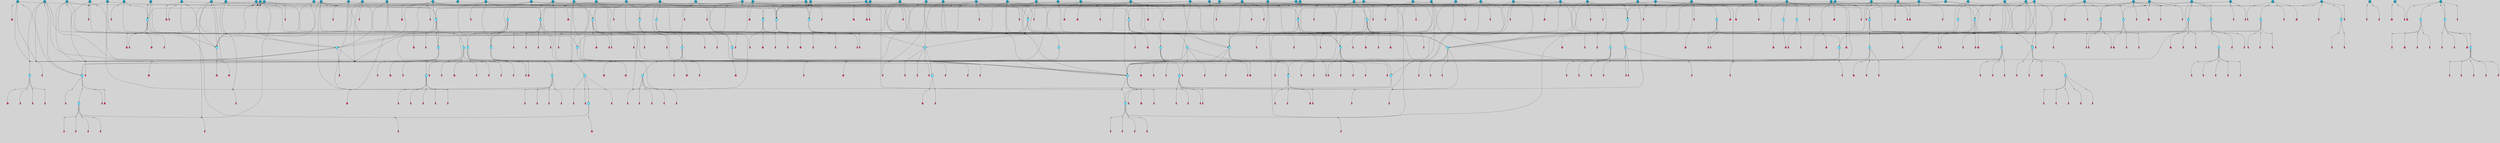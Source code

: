 // File exported with GEGELATI v1.3.1
// On the 2024-04-08 17:44:10
// With the File::TPGGraphDotExporter
digraph{
	graph[pad = "0.212, 0.055" bgcolor = lightgray]
	node[shape=circle style = filled label = ""]
		T4 [fillcolor="#66ddff"]
		T7 [fillcolor="#66ddff"]
		T9 [fillcolor="#66ddff"]
		T27 [fillcolor="#66ddff"]
		T54 [fillcolor="#66ddff"]
		T111 [fillcolor="#66ddff"]
		T129 [fillcolor="#66ddff"]
		T195 [fillcolor="#66ddff"]
		T212 [fillcolor="#66ddff"]
		T242 [fillcolor="#66ddff"]
		T318 [fillcolor="#66ddff"]
		T323 [fillcolor="#66ddff"]
		T324 [fillcolor="#66ddff"]
		T325 [fillcolor="#66ddff"]
		T327 [fillcolor="#66ddff"]
		T328 [fillcolor="#66ddff"]
		T605 [fillcolor="#66ddff"]
		T650 [fillcolor="#1199bb"]
		T651 [fillcolor="#66ddff"]
		T652 [fillcolor="#66ddff"]
		T653 [fillcolor="#66ddff"]
		T701 [fillcolor="#1199bb"]
		T713 [fillcolor="#66ddff"]
		T725 [fillcolor="#1199bb"]
		T726 [fillcolor="#1199bb"]
		T727 [fillcolor="#66ddff"]
		T728 [fillcolor="#1199bb"]
		T729 [fillcolor="#66ddff"]
		T730 [fillcolor="#66ddff"]
		T731 [fillcolor="#66ddff"]
		T766 [fillcolor="#1199bb"]
		T789 [fillcolor="#1199bb"]
		T790 [fillcolor="#66ddff"]
		T791 [fillcolor="#66ddff"]
		T792 [fillcolor="#66ddff"]
		T793 [fillcolor="#1199bb"]
		T794 [fillcolor="#66ddff"]
		T795 [fillcolor="#66ddff"]
		T796 [fillcolor="#66ddff"]
		T804 [fillcolor="#66ddff"]
		T829 [fillcolor="#66ddff"]
		T845 [fillcolor="#66ddff"]
		T846 [fillcolor="#66ddff"]
		T847 [fillcolor="#1199bb"]
		T848 [fillcolor="#66ddff"]
		T849 [fillcolor="#66ddff"]
		T850 [fillcolor="#66ddff"]
		T786 [fillcolor="#66ddff"]
		T851 [fillcolor="#66ddff"]
		T852 [fillcolor="#66ddff"]
		T853 [fillcolor="#66ddff"]
		T854 [fillcolor="#66ddff"]
		T855 [fillcolor="#66ddff"]
		T856 [fillcolor="#66ddff"]
		T862 [fillcolor="#1199bb"]
		T906 [fillcolor="#1199bb"]
		T920 [fillcolor="#66ddff"]
		T921 [fillcolor="#66ddff"]
		T922 [fillcolor="#1199bb"]
		T923 [fillcolor="#66ddff"]
		T924 [fillcolor="#66ddff"]
		T925 [fillcolor="#66ddff"]
		T926 [fillcolor="#66ddff"]
		T927 [fillcolor="#1199bb"]
		T928 [fillcolor="#66ddff"]
		T929 [fillcolor="#1199bb"]
		T930 [fillcolor="#66ddff"]
		T932 [fillcolor="#66ddff"]
		T933 [fillcolor="#66ddff"]
		T681 [fillcolor="#1199bb"]
		T953 [fillcolor="#1199bb"]
		T977 [fillcolor="#1199bb"]
		T1000 [fillcolor="#66ddff"]
		T1001 [fillcolor="#66ddff"]
		T1002 [fillcolor="#66ddff"]
		T1003 [fillcolor="#66ddff"]
		T1004 [fillcolor="#1199bb"]
		T1005 [fillcolor="#66ddff"]
		T1006 [fillcolor="#66ddff"]
		T1007 [fillcolor="#1199bb"]
		T1009 [fillcolor="#1199bb"]
		T1011 [fillcolor="#1199bb"]
		T1012 [fillcolor="#1199bb"]
		T1017 [fillcolor="#1199bb"]
		T1019 [fillcolor="#1199bb"]
		T1021 [fillcolor="#1199bb"]
		T1022 [fillcolor="#1199bb"]
		T1023 [fillcolor="#1199bb"]
		T1029 [fillcolor="#1199bb"]
		T1033 [fillcolor="#1199bb"]
		T1039 [fillcolor="#1199bb"]
		T1044 [fillcolor="#1199bb"]
		T1048 [fillcolor="#1199bb"]
		T1050 [fillcolor="#1199bb"]
		T1053 [fillcolor="#1199bb"]
		T1054 [fillcolor="#1199bb"]
		T1055 [fillcolor="#1199bb"]
		T1056 [fillcolor="#1199bb"]
		T1057 [fillcolor="#1199bb"]
		T1060 [fillcolor="#66ddff"]
		T1062 [fillcolor="#66ddff"]
		T1063 [fillcolor="#66ddff"]
		T1064 [fillcolor="#66ddff"]
		T1066 [fillcolor="#1199bb"]
		T1067 [fillcolor="#66ddff"]
		T1068 [fillcolor="#66ddff"]
		T1069 [fillcolor="#1199bb"]
		T1071 [fillcolor="#1199bb"]
		T1072 [fillcolor="#1199bb"]
		T1073 [fillcolor="#1199bb"]
		T1076 [fillcolor="#1199bb"]
		T1078 [fillcolor="#1199bb"]
		T1079 [fillcolor="#66ddff"]
		T1084 [fillcolor="#1199bb"]
		T1085 [fillcolor="#1199bb"]
		T1086 [fillcolor="#1199bb"]
		T1087 [fillcolor="#1199bb"]
		T1088 [fillcolor="#1199bb"]
		T1089 [fillcolor="#1199bb"]
		T1090 [fillcolor="#1199bb"]
		T1091 [fillcolor="#1199bb"]
		T1092 [fillcolor="#1199bb"]
		T1094 [fillcolor="#1199bb"]
		T1095 [fillcolor="#1199bb"]
		T1096 [fillcolor="#1199bb"]
		T1097 [fillcolor="#1199bb"]
		T1098 [fillcolor="#1199bb"]
		T1099 [fillcolor="#1199bb"]
		T1100 [fillcolor="#1199bb"]
		T1101 [fillcolor="#1199bb"]
		T1102 [fillcolor="#1199bb"]
		T1103 [fillcolor="#1199bb"]
		T1104 [fillcolor="#1199bb"]
		T1105 [fillcolor="#1199bb"]
		T1106 [fillcolor="#1199bb"]
		T1107 [fillcolor="#1199bb"]
		T1108 [fillcolor="#1199bb"]
		T1109 [fillcolor="#1199bb"]
		T1110 [fillcolor="#1199bb"]
		T1111 [fillcolor="#1199bb"]
		T1112 [fillcolor="#1199bb"]
		T1113 [fillcolor="#1199bb"]
		T1114 [fillcolor="#1199bb"]
		T1115 [fillcolor="#1199bb"]
		T1116 [fillcolor="#1199bb"]
		T1117 [fillcolor="#1199bb"]
		T1118 [fillcolor="#1199bb"]
		T1119 [fillcolor="#1199bb"]
		T1120 [fillcolor="#1199bb"]
		T1121 [fillcolor="#1199bb"]
		T1122 [fillcolor="#1199bb"]
		T1123 [fillcolor="#1199bb"]
		P19339 [fillcolor="#cccccc" shape=point] //7|
		I19339 [shape=box style=invis label="0|2&2|4#2|6&#92;n5|3&0|6#0|1&#92;n4|7&2|6#0|5&#92;n7|6&0|7#0|5&#92;n10|7&2|2#1|1&#92;n"]
		P19339 -> I19339[style=invis]
		A13626 [fillcolor="#ff3366" shape=box margin=0.03 width=0 height=0 label="4"]
		T4 -> P19339 -> A13626
		P19340 [fillcolor="#cccccc" shape=point] //0|
		I19340 [shape=box style=invis label="2|5&0|1#0|6&#92;n6|1&2|2#2|7&#92;n8|0&0|3#1|4&#92;n4|3&2|5#2|4&#92;n8|1&2|4#0|0&#92;n6|6&0|1#2|6&#92;n11|7&2|4#2|5&#92;n6|2&2|4#0|2&#92;n8|5&2|4#2|4&#92;n2|1&2|1#2|2&#92;n2|7&2|5#2|6&#92;n9|7&0|5#0|4&#92;n1|2&0|5#2|6&#92;n4|2&2|3#2|7&#92;n3|3&2|1#0|2&#92;n"]
		P19340 -> I19340[style=invis]
		A13627 [fillcolor="#ff3366" shape=box margin=0.03 width=0 height=0 label="5"]
		T4 -> P19340 -> A13627
		P19341 [fillcolor="#cccccc" shape=point] //-3|
		I19341 [shape=box style=invis label="1|6&2|7#0|7&#92;n10|2&0|7#1|3&#92;n9|6&2|7#2|2&#92;n5|3&0|7#0|7&#92;n1|6&2|3#0|0&#92;n2|3&2|3#2|2&#92;n5|1&2|6#0|6&#92;n"]
		P19341 -> I19341[style=invis]
		A13628 [fillcolor="#ff3366" shape=box margin=0.03 width=0 height=0 label="7"]
		T7 -> P19341 -> A13628
		P19342 [fillcolor="#cccccc" shape=point] //5|
		I19342 [shape=box style=invis label="0|5&2|3#0|1&#92;n0|6&2|1#2|4&#92;n6|2&2|6#0|7&#92;n7|4&0|3#0|1&#92;n5|4&0|7#1|6&#92;n9|1&0|5#2|2&#92;n6|3&2|3#1|7&#92;n11|7&2|4#1|6&#92;n2|5&0|1#0|0&#92;n4|7&0|0#0|2&#92;n6|2&0|6#0|0&#92;n2|1&2|6#2|4&#92;n10|0&2|0#1|0&#92;n6|6&2|4#0|6&#92;n"]
		P19342 -> I19342[style=invis]
		A13629 [fillcolor="#ff3366" shape=box margin=0.03 width=0 height=0 label="8"]
		T7 -> P19342 -> A13629
		P19343 [fillcolor="#cccccc" shape=point] //-6|
		I19343 [shape=box style=invis label="11|1&0|7#2|0&#92;n10|4&0|1#1|0&#92;n4|3&2|4#2|1&#92;n0|5&2|0#0|0&#92;n6|1&0|0#0|3&#92;n8|2&2|0#0|4&#92;n11|4&2|0#1|6&#92;n7|0&2|6#2|3&#92;n5|3&2|6#2|0&#92;n2|0&2|0#0|4&#92;n"]
		P19343 -> I19343[style=invis]
		A13630 [fillcolor="#ff3366" shape=box margin=0.03 width=0 height=0 label="9"]
		T9 -> P19343 -> A13630
		P19344 [fillcolor="#cccccc" shape=point] //2|
		I19344 [shape=box style=invis label="6|3&2|7#1|4&#92;n8|6&0|0#2|5&#92;n2|1&0|2#0|3&#92;n8|7&0|6#0|4&#92;n2|1&2|0#0|1&#92;n0|0&2|2#2|3&#92;n6|6&0|7#2|1&#92;n6|1&0|7#2|6&#92;n5|4&2|7#0|4&#92;n0|3&0|4#2|0&#92;n11|0&2|0#2|5&#92;n4|5&2|5#2|4&#92;n5|7&0|6#0|4&#92;n9|7&2|5#0|3&#92;n5|4&2|1#0|3&#92;n5|3&0|1#1|7&#92;n0|4&0|3#2|5&#92;n"]
		P19344 -> I19344[style=invis]
		A13631 [fillcolor="#ff3366" shape=box margin=0.03 width=0 height=0 label="10"]
		T9 -> P19344 -> A13631
		P19345 [fillcolor="#cccccc" shape=point] //-3|
		I19345 [shape=box style=invis label="8|1&2|3#0|5&#92;n0|6&0|5#0|5&#92;n3|7&2|1#0|6&#92;n3|5&0|1#0|0&#92;n9|5&2|0#0|4&#92;n3|5&0|2#0|3&#92;n10|6&2|4#1|0&#92;n9|4&2|7#2|6&#92;n1|7&2|5#2|2&#92;n"]
		P19345 -> I19345[style=invis]
		A13632 [fillcolor="#ff3366" shape=box margin=0.03 width=0 height=0 label="5"]
		T4 -> P19345 -> A13632
		P19346 [fillcolor="#cccccc" shape=point] //2|
		I19346 [shape=box style=invis label="9|1&2|3#0|1&#92;n5|2&2|0#2|4&#92;n3|6&2|5#2|7&#92;n7|0&2|5#0|4&#92;n1|2&0|3#0|5&#92;n7|3&2|7#0|0&#92;n"]
		P19346 -> I19346[style=invis]
		A13633 [fillcolor="#ff3366" shape=box margin=0.03 width=0 height=0 label="2"]
		T27 -> P19346 -> A13633
		P19347 [fillcolor="#cccccc" shape=point] //-6|
		I19347 [shape=box style=invis label="7|5&0|4#0|4&#92;n11|0&2|5#2|1&#92;n"]
		P19347 -> I19347[style=invis]
		A13634 [fillcolor="#ff3366" shape=box margin=0.03 width=0 height=0 label="3"]
		T27 -> P19347 -> A13634
		P19348 [fillcolor="#cccccc" shape=point] //3|
		I19348 [shape=box style=invis label="7|6&2|4#0|2&#92;n10|3&2|7#1|4&#92;n11|6&0|4#0|1&#92;n7|1&0|0#2|6&#92;n7|6&0|3#2|6&#92;n4|0&2|6#0|1&#92;n4|4&2|5#0|2&#92;n4|6&0|4#2|7&#92;n10|0&2|3#1|5&#92;n2|6&0|5#0|2&#92;n1|0&2|3#0|7&#92;n1|6&2|0#0|5&#92;n6|2&0|1#0|7&#92;n9|2&0|3#2|7&#92;n5|3&0|6#0|6&#92;n1|7&2|5#2|3&#92;n8|1&2|7#0|6&#92;n1|0&2|5#2|1&#92;n7|1&2|2#2|5&#92;n7|4&2|6#0|3&#92;n"]
		P19348 -> I19348[style=invis]
		A13635 [fillcolor="#ff3366" shape=box margin=0.03 width=0 height=0 label="4"]
		T27 -> P19348 -> A13635
		T27 -> P19340
		P19349 [fillcolor="#cccccc" shape=point] //0|
		I19349 [shape=box style=invis label="4|0&0|3#2|7&#92;n10|2&0|3#1|7&#92;n3|5&0|2#0|3&#92;n4|5&0|0#2|1&#92;n10|7&2|0#1|2&#92;n5|3&2|3#1|6&#92;n9|5&2|0#0|4&#92;n5|4&2|7#0|2&#92;n10|3&2|7#1|4&#92;n7|2&0|1#2|6&#92;n8|6&0|5#0|5&#92;n8|7&2|3#0|5&#92;n2|6&2|4#0|0&#92;n"]
		P19349 -> I19349[style=invis]
		A13636 [fillcolor="#ff3366" shape=box margin=0.03 width=0 height=0 label="5"]
		T27 -> P19349 -> A13636
		P19350 [fillcolor="#cccccc" shape=point] //8|
		I19350 [shape=box style=invis label="9|0&0|1#2|0&#92;n10|1&2|5#1|4&#92;n8|2&2|6#0|4&#92;n2|4&2|5#2|3&#92;n4|2&2|2#0|2&#92;n7|5&0|2#0|0&#92;n8|2&2|1#1|3&#92;n8|7&0|7#2|1&#92;n1|1&0|0#0|7&#92;n5|6&2|5#1|0&#92;n6|6&2|5#0|0&#92;n11|4&0|3#2|6&#92;n4|2&2|4#0|7&#92;n5|6&0|1#2|0&#92;n11|3&0|2#0|7&#92;n"]
		P19350 -> I19350[style=invis]
		A13637 [fillcolor="#ff3366" shape=box margin=0.03 width=0 height=0 label="6"]
		T54 -> P19350 -> A13637
		P19351 [fillcolor="#cccccc" shape=point] //5|
		I19351 [shape=box style=invis label="3|0&2|0#0|1&#92;n3|0&0|7#0|1&#92;n5|3&0|2#2|6&#92;n4|4&2|4#2|6&#92;n11|2&0|7#1|6&#92;n2|7&2|2#2|5&#92;n9|3&2|6#2|7&#92;n7|7&0|0#0|4&#92;n6|1&2|4#2|3&#92;n5|4&2|0#1|6&#92;n1|3&0|7#0|4&#92;n"]
		P19351 -> I19351[style=invis]
		A13638 [fillcolor="#ff3366" shape=box margin=0.03 width=0 height=0 label="7"]
		T54 -> P19351 -> A13638
		P19352 [fillcolor="#cccccc" shape=point] //-10|
		I19352 [shape=box style=invis label="3|6&0|0#0|4&#92;n4|1&2|4#0|1&#92;n5|1&0|1#0|4&#92;n5|5&2|6#0|5&#92;n6|5&0|6#0|3&#92;n11|1&2|0#0|1&#92;n0|7&2|0#0|3&#92;n1|2&0|6#0|1&#92;n8|0&0|4#2|0&#92;n0|4&0|7#2|7&#92;n7|0&2|7#1|3&#92;n3|1&0|5#2|5&#92;n5|1&0|4#0|3&#92;n2|2&0|2#0|0&#92;n8|3&0|1#0|7&#92;n3|0&0|3#0|5&#92;n7|2&0|5#2|0&#92;n6|3&2|7#1|5&#92;n4|7&2|7#2|1&#92;n"]
		P19352 -> I19352[style=invis]
		A13639 [fillcolor="#ff3366" shape=box margin=0.03 width=0 height=0 label="14"]
		T54 -> P19352 -> A13639
		T54 -> P19342
		P19353 [fillcolor="#cccccc" shape=point] //-5|
		I19353 [shape=box style=invis label="0|0&2|3#0|2&#92;n10|5&0|6#1|3&#92;n7|3&0|6#2|3&#92;n3|4&0|6#0|6&#92;n10|5&0|2#1|1&#92;n5|0&0|1#0|3&#92;n6|6&2|5#1|5&#92;n7|4&0|2#1|7&#92;n5|7&0|1#2|5&#92;n1|5&0|0#0|3&#92;n7|5&2|1#2|6&#92;n9|0&0|2#0|0&#92;n4|0&2|4#0|0&#92;n4|6&0|0#2|3&#92;n3|1&0|6#2|5&#92;n7|7&2|1#2|3&#92;n9|4&2|2#0|6&#92;n"]
		P19353 -> I19353[style=invis]
		T111 -> P19353 -> T9
		P19354 [fillcolor="#cccccc" shape=point] //7|
		I19354 [shape=box style=invis label="7|4&2|1#2|0&#92;n4|1&2|4#2|3&#92;n5|0&2|0#2|2&#92;n6|1&2|4#2|6&#92;n"]
		P19354 -> I19354[style=invis]
		A13640 [fillcolor="#ff3366" shape=box margin=0.03 width=0 height=0 label="9"]
		T111 -> P19354 -> A13640
		P19355 [fillcolor="#cccccc" shape=point] //2|
		I19355 [shape=box style=invis label="3|0&2|0#0|1&#92;n11|2&0|7#1|6&#92;n8|7&2|4#0|5&#92;n5|3&0|2#2|6&#92;n4|4&2|4#2|6&#92;n3|0&0|7#0|1&#92;n2|7&2|2#2|5&#92;n9|3&2|6#2|7&#92;n7|7&0|0#0|4&#92;n6|1&2|4#1|3&#92;n5|4&2|0#1|6&#92;n1|3&0|7#0|4&#92;n"]
		P19355 -> I19355[style=invis]
		A13641 [fillcolor="#ff3366" shape=box margin=0.03 width=0 height=0 label="7"]
		T111 -> P19355 -> A13641
		T111 -> P19343
		T129 -> P19350
		T129 -> P19351
		P19356 [fillcolor="#cccccc" shape=point] //10|
		I19356 [shape=box style=invis label="4|5&2|7#2|1&#92;n1|7&2|3#0|6&#92;n3|5&2|2#0|3&#92;n10|3&0|7#1|4&#92;n7|1&0|4#2|6&#92;n10|2&0|3#1|7&#92;n9|5&2|0#0|4&#92;n4|0&0|3#2|7&#92;n11|4&2|6#1|2&#92;n5|4&2|7#0|2&#92;n2|6&2|4#0|0&#92;n6|5&0|7#2|1&#92;n5|3&2|3#1|6&#92;n10|7&2|0#1|2&#92;n"]
		P19356 -> I19356[style=invis]
		A13642 [fillcolor="#ff3366" shape=box margin=0.03 width=0 height=0 label="5"]
		T129 -> P19356 -> A13642
		P19357 [fillcolor="#cccccc" shape=point] //5|
		I19357 [shape=box style=invis label="9|4&2|3#1|3&#92;n0|4&2|4#0|5&#92;n6|1&2|6#2|5&#92;n4|0&0|5#2|0&#92;n"]
		P19357 -> I19357[style=invis]
		A13643 [fillcolor="#ff3366" shape=box margin=0.03 width=0 height=0 label="7"]
		T129 -> P19357 -> A13643
		P19358 [fillcolor="#cccccc" shape=point] //6|
		I19358 [shape=box style=invis label="9|4&2|7#0|6&#92;n8|4&0|1#1|0&#92;n1|3&0|0#2|1&#92;n2|4&0|6#2|2&#92;n5|1&2|5#0|7&#92;n3|0&0|3#2|6&#92;n2|2&2|6#0|2&#92;n8|4&0|4#2|2&#92;n5|1&2|4#0|3&#92;n9|4&0|6#0|6&#92;n5|0&2|2#1|5&#92;n11|7&0|0#1|1&#92;n0|4&0|3#0|3&#92;n7|7&2|4#2|5&#92;n1|5&0|1#2|1&#92;n"]
		P19358 -> I19358[style=invis]
		A13644 [fillcolor="#ff3366" shape=box margin=0.03 width=0 height=0 label="1"]
		T129 -> P19358 -> A13644
		P19359 [fillcolor="#cccccc" shape=point] //5|
		I19359 [shape=box style=invis label="3|0&2|0#2|1&#92;n3|0&0|7#0|1&#92;n5|3&0|2#2|6&#92;n4|4&2|4#2|6&#92;n5|4&2|0#1|6&#92;n2|7&2|2#2|5&#92;n1|3&0|7#0|4&#92;n11|6&2|2#0|7&#92;n7|7&0|0#0|4&#92;n6|1&2|4#2|3&#92;n11|0&0|7#1|6&#92;n9|3&2|6#2|7&#92;n"]
		P19359 -> I19359[style=invis]
		A13645 [fillcolor="#ff3366" shape=box margin=0.03 width=0 height=0 label="7"]
		T195 -> P19359 -> A13645
		P19360 [fillcolor="#cccccc" shape=point] //4|
		I19360 [shape=box style=invis label="7|1&0|6#0|1&#92;n6|7&2|7#1|7&#92;n10|1&2|1#1|1&#92;n9|6&2|2#1|4&#92;n4|7&0|4#2|2&#92;n9|6&0|5#1|1&#92;n10|0&2|6#1|6&#92;n5|1&0|1#2|3&#92;n10|1&0|5#1|0&#92;n3|4&2|3#0|0&#92;n8|2&0|5#2|4&#92;n1|6&2|0#0|0&#92;n2|3&0|1#2|6&#92;n5|2&2|2#1|6&#92;n2|2&0|1#2|1&#92;n3|1&2|7#0|3&#92;n6|7&2|3#0|4&#92;n"]
		P19360 -> I19360[style=invis]
		A13646 [fillcolor="#ff3366" shape=box margin=0.03 width=0 height=0 label="10"]
		T195 -> P19360 -> A13646
		P19361 [fillcolor="#cccccc" shape=point] //-4|
		I19361 [shape=box style=invis label="0|4&0|0#2|7&#92;n8|5&2|4#2|4&#92;n4|3&2|5#2|4&#92;n11|7&2|2#2|5&#92;n6|5&2|2#2|7&#92;n3|2&0|7#0|7&#92;n3|3&2|1#0|3&#92;n2|6&0|3#2|5&#92;n0|1&2|6#2|2&#92;n8|2&0|0#1|6&#92;n0|7&0|5#0|4&#92;n9|5&0|3#2|7&#92;n2|7&2|5#2|6&#92;n9|0&2|0#0|1&#92;n1|2&2|4#0|2&#92;n"]
		P19361 -> I19361[style=invis]
		T195 -> P19361 -> T27
		P19362 [fillcolor="#cccccc" shape=point] //7|
		I19362 [shape=box style=invis label="7|4&2|7#0|4&#92;n4|6&0|1#2|5&#92;n2|1&2|3#0|0&#92;n4|3&2|0#0|1&#92;n0|0&2|7#2|7&#92;n7|7&0|5#2|3&#92;n5|0&2|1#2|2&#92;n10|0&0|4#1|2&#92;n4|4&0|7#0|0&#92;n6|7&0|2#0|1&#92;n1|4&2|5#0|4&#92;n"]
		P19362 -> I19362[style=invis]
		A13647 [fillcolor="#ff3366" shape=box margin=0.03 width=0 height=0 label="0"]
		T195 -> P19362 -> A13647
		P19363 [fillcolor="#cccccc" shape=point] //6|
		I19363 [shape=box style=invis label="9|4&2|7#0|6&#92;n8|4&0|1#1|0&#92;n1|3&0|0#2|1&#92;n2|4&0|6#2|2&#92;n5|1&2|5#0|7&#92;n3|0&0|3#2|6&#92;n2|2&2|6#0|2&#92;n8|4&0|4#2|2&#92;n5|1&2|4#0|3&#92;n9|4&0|6#0|6&#92;n5|0&2|2#1|5&#92;n11|7&0|0#1|1&#92;n0|4&0|3#0|3&#92;n7|7&2|4#2|5&#92;n1|5&0|1#2|1&#92;n"]
		P19363 -> I19363[style=invis]
		A13648 [fillcolor="#ff3366" shape=box margin=0.03 width=0 height=0 label="1"]
		T212 -> P19363 -> A13648
		P19364 [fillcolor="#cccccc" shape=point] //5|
		I19364 [shape=box style=invis label="9|4&2|3#1|3&#92;n0|4&2|4#0|5&#92;n6|1&2|6#2|5&#92;n4|0&0|5#2|0&#92;n"]
		P19364 -> I19364[style=invis]
		A13649 [fillcolor="#ff3366" shape=box margin=0.03 width=0 height=0 label="7"]
		T212 -> P19364 -> A13649
		P19365 [fillcolor="#cccccc" shape=point] //5|
		I19365 [shape=box style=invis label="3|0&2|0#0|1&#92;n3|0&0|7#0|1&#92;n5|3&0|2#2|6&#92;n4|4&2|4#2|6&#92;n11|2&0|7#1|6&#92;n2|7&2|2#2|5&#92;n9|3&2|6#2|7&#92;n7|7&0|0#0|4&#92;n6|1&2|4#2|3&#92;n5|4&2|0#1|6&#92;n1|3&0|7#0|4&#92;n"]
		P19365 -> I19365[style=invis]
		A13650 [fillcolor="#ff3366" shape=box margin=0.03 width=0 height=0 label="7"]
		T212 -> P19365 -> A13650
		P19366 [fillcolor="#cccccc" shape=point] //8|
		I19366 [shape=box style=invis label="9|0&0|1#2|0&#92;n10|1&2|5#1|4&#92;n8|2&2|6#0|4&#92;n2|4&2|5#2|3&#92;n4|2&2|2#0|2&#92;n7|5&0|2#0|0&#92;n8|2&2|1#1|3&#92;n8|7&0|7#2|1&#92;n1|1&0|0#0|7&#92;n5|6&2|5#1|0&#92;n6|6&2|5#0|0&#92;n11|4&0|3#2|6&#92;n4|2&2|4#0|7&#92;n5|6&0|1#2|0&#92;n11|3&0|2#0|7&#92;n"]
		P19366 -> I19366[style=invis]
		A13651 [fillcolor="#ff3366" shape=box margin=0.03 width=0 height=0 label="6"]
		T212 -> P19366 -> A13651
		P19367 [fillcolor="#cccccc" shape=point] //10|
		I19367 [shape=box style=invis label="4|5&2|7#2|1&#92;n1|7&2|3#0|6&#92;n3|5&2|2#0|3&#92;n10|3&0|7#1|4&#92;n7|1&0|4#2|6&#92;n10|2&0|3#1|7&#92;n9|5&2|0#0|4&#92;n4|0&0|3#2|7&#92;n11|4&2|6#1|2&#92;n5|4&2|7#0|2&#92;n2|6&2|4#0|0&#92;n6|5&0|7#2|1&#92;n5|3&2|3#1|6&#92;n10|7&2|0#1|2&#92;n"]
		P19367 -> I19367[style=invis]
		A13652 [fillcolor="#ff3366" shape=box margin=0.03 width=0 height=0 label="5"]
		T212 -> P19367 -> A13652
		P19368 [fillcolor="#cccccc" shape=point] //5|
		I19368 [shape=box style=invis label="1|6&2|7#0|7&#92;n9|2&2|7#2|2&#92;n10|2&0|7#1|3&#92;n5|3&0|7#0|7&#92;n7|0&2|7#2|2&#92;n1|6&2|3#0|0&#92;n2|3&2|3#2|2&#92;n"]
		P19368 -> I19368[style=invis]
		A13653 [fillcolor="#ff3366" shape=box margin=0.03 width=0 height=0 label="7"]
		T242 -> P19368 -> A13653
		P19369 [fillcolor="#cccccc" shape=point] //-8|
		I19369 [shape=box style=invis label="7|5&0|2#2|1&#92;n1|0&2|6#0|0&#92;n7|1&2|6#1|1&#92;n8|7&0|3#1|6&#92;n3|7&2|3#2|4&#92;n"]
		P19369 -> I19369[style=invis]
		A13654 [fillcolor="#ff3366" shape=box margin=0.03 width=0 height=0 label="2"]
		T242 -> P19369 -> A13654
		P19370 [fillcolor="#cccccc" shape=point] //-3|
		I19370 [shape=box style=invis label="1|1&2|1#0|1&#92;n1|4&0|0#2|4&#92;n11|0&2|3#0|2&#92;n11|6&0|4#0|1&#92;n5|2&0|6#1|5&#92;n3|7&2|6#2|7&#92;n7|7&0|1#2|1&#92;n9|5&2|2#2|0&#92;n6|5&2|6#1|4&#92;n0|7&0|5#2|4&#92;n8|1&0|0#2|3&#92;n0|5&0|3#0|5&#92;n2|0&2|4#0|5&#92;n7|5&2|7#1|3&#92;n8|3&0|0#1|2&#92;n"]
		P19370 -> I19370[style=invis]
		A13655 [fillcolor="#ff3366" shape=box margin=0.03 width=0 height=0 label="1"]
		T242 -> P19370 -> A13655
		P19371 [fillcolor="#cccccc" shape=point] //5|
		I19371 [shape=box style=invis label="11|7&2|0#1|7&#92;n1|5&2|4#2|4&#92;n4|3&0|1#0|5&#92;n1|6&0|0#0|4&#92;n8|6&2|4#0|0&#92;n4|0&2|0#0|5&#92;n10|4&2|0#1|0&#92;n4|4&0|5#0|1&#92;n0|7&2|1#0|5&#92;n0|6&2|3#2|0&#92;n9|6&2|5#1|3&#92;n"]
		P19371 -> I19371[style=invis]
		T318 -> P19371 -> T195
		P19372 [fillcolor="#cccccc" shape=point] //-9|
		I19372 [shape=box style=invis label="4|7&2|6#0|5&#92;n11|3&0|2#2|6&#92;n10|2&2|4#1|6&#92;n3|0&2|6#2|7&#92;n4|3&0|5#0|7&#92;n2|3&0|7#0|7&#92;n10|6&0|7#1|5&#92;n10|1&2|2#1|1&#92;n1|7&0|3#2|6&#92;n"]
		P19372 -> I19372[style=invis]
		A13656 [fillcolor="#ff3366" shape=box margin=0.03 width=0 height=0 label="4"]
		T318 -> P19372 -> A13656
		P19373 [fillcolor="#cccccc" shape=point] //7|
		I19373 [shape=box style=invis label="7|2&0|4#1|3&#92;n7|7&0|0#0|4&#92;n4|4&2|4#2|6&#92;n2|3&2|2#2|5&#92;n8|0&0|2#2|1&#92;n9|3&2|6#2|7&#92;n6|4&2|4#2|3&#92;n3|3&2|0#0|1&#92;n6|4&2|0#1|6&#92;n5|3&0|7#0|4&#92;n"]
		P19373 -> I19373[style=invis]
		A13657 [fillcolor="#ff3366" shape=box margin=0.03 width=0 height=0 label="7"]
		T318 -> P19373 -> A13657
		P19374 [fillcolor="#cccccc" shape=point] //-6|
		I19374 [shape=box style=invis label="9|0&2|0#0|1&#92;n3|2&0|2#0|3&#92;n5|4&0|5#1|7&#92;n2|1&0|4#0|3&#92;n9|2&2|0#2|4&#92;n7|6&0|4#0|2&#92;n2|3&0|6#2|6&#92;n1|2&0|3#2|0&#92;n"]
		P19374 -> I19374[style=invis]
		T318 -> P19374 -> T54
		P19375 [fillcolor="#cccccc" shape=point] //-2|
		I19375 [shape=box style=invis label="1|3&0|2#0|7&#92;n6|1&0|7#0|0&#92;n6|1&2|4#1|7&#92;n3|0&2|3#0|3&#92;n0|2&0|7#2|6&#92;n"]
		P19375 -> I19375[style=invis]
		T318 -> P19375 -> T195
		P19376 [fillcolor="#cccccc" shape=point] //-9|
		I19376 [shape=box style=invis label="2|0&2|0#2|1&#92;n4|4&2|4#2|6&#92;n9|1&0|3#1|7&#92;n5|3&0|2#2|6&#92;n2|7&2|2#2|5&#92;n5|4&2|0#1|6&#92;n3|0&0|7#0|1&#92;n1|3&0|7#0|4&#92;n11|6&2|2#0|7&#92;n7|7&0|0#0|4&#92;n11|0&0|7#1|6&#92;n9|3&2|6#2|7&#92;n"]
		P19376 -> I19376[style=invis]
		A13658 [fillcolor="#ff3366" shape=box margin=0.03 width=0 height=0 label="7"]
		T323 -> P19376 -> A13658
		P19377 [fillcolor="#cccccc" shape=point] //-4|
		I19377 [shape=box style=invis label="4|1&0|4#2|6&#92;n1|2&2|2#2|0&#92;n1|2&2|0#0|6&#92;n8|4&2|3#2|5&#92;n5|5&2|1#1|0&#92;n"]
		P19377 -> I19377[style=invis]
		A13659 [fillcolor="#ff3366" shape=box margin=0.03 width=0 height=0 label="12"]
		T324 -> P19377 -> A13659
		P19378 [fillcolor="#cccccc" shape=point] //8|
		I19378 [shape=box style=invis label="9|7&0|5#2|5&#92;n3|3&2|3#0|2&#92;n9|5&2|2#1|0&#92;n2|3&0|6#0|3&#92;n4|4&2|5#2|7&#92;n11|3&2|0#1|5&#92;n6|6&2|1#2|2&#92;n4|6&0|1#2|2&#92;n2|5&2|7#2|2&#92;n7|7&2|2#2|3&#92;n6|5&0|3#2|6&#92;n6|7&0|6#0|2&#92;n"]
		P19378 -> I19378[style=invis]
		A13660 [fillcolor="#ff3366" shape=box margin=0.03 width=0 height=0 label="14"]
		T323 -> P19378 -> A13660
		P19379 [fillcolor="#cccccc" shape=point] //-8|
		I19379 [shape=box style=invis label="7|5&0|4#2|4&#92;n"]
		P19379 -> I19379[style=invis]
		A13661 [fillcolor="#ff3366" shape=box margin=0.03 width=0 height=0 label="3"]
		T323 -> P19379 -> A13661
		P19380 [fillcolor="#cccccc" shape=point] //4|
		I19380 [shape=box style=invis label="4|3&0|6#0|3&#92;n5|7&2|3#2|2&#92;n5|6&0|7#1|2&#92;n1|4&2|6#0|3&#92;n8|4&2|1#2|5&#92;n9|5&2|4#1|4&#92;n2|4&0|5#0|7&#92;n10|0&0|6#1|3&#92;n3|0&0|6#0|2&#92;n2|7&2|7#2|6&#92;n5|2&0|5#1|5&#92;n10|4&2|5#1|7&#92;n4|0&0|4#2|4&#92;n11|1&0|4#2|6&#92;n10|6&2|0#1|4&#92;n9|7&0|3#1|4&#92;n4|5&2|7#0|6&#92;n11|5&2|6#2|3&#92;n0|3&0|5#0|1&#92;n"]
		P19380 -> I19380[style=invis]
		A13662 [fillcolor="#ff3366" shape=box margin=0.03 width=0 height=0 label="13"]
		T323 -> P19380 -> A13662
		P19381 [fillcolor="#cccccc" shape=point] //2|
		I19381 [shape=box style=invis label="4|1&0|4#2|6&#92;n5|5&2|1#1|0&#92;n1|0&2|0#0|6&#92;n8|4&2|3#2|5&#92;n"]
		P19381 -> I19381[style=invis]
		T323 -> P19381 -> T324
		P19382 [fillcolor="#cccccc" shape=point] //5|
		I19382 [shape=box style=invis label="0|5&2|3#0|1&#92;n0|6&2|1#2|4&#92;n6|2&2|6#0|7&#92;n7|4&0|3#0|1&#92;n5|4&0|7#1|6&#92;n9|1&0|5#2|2&#92;n6|3&2|3#1|7&#92;n11|7&2|4#1|6&#92;n2|5&0|1#0|0&#92;n4|7&0|0#0|2&#92;n6|2&0|6#0|0&#92;n2|1&2|6#2|4&#92;n10|0&2|0#1|0&#92;n6|6&2|4#0|6&#92;n"]
		P19382 -> I19382[style=invis]
		A13663 [fillcolor="#ff3366" shape=box margin=0.03 width=0 height=0 label="8"]
		T325 -> P19382 -> A13663
		P19383 [fillcolor="#cccccc" shape=point] //-3|
		I19383 [shape=box style=invis label="1|6&2|7#0|7&#92;n10|2&0|7#1|3&#92;n9|6&2|7#2|2&#92;n5|3&0|7#0|7&#92;n1|6&2|3#0|0&#92;n2|3&2|3#2|2&#92;n5|1&2|6#0|6&#92;n"]
		P19383 -> I19383[style=invis]
		A13664 [fillcolor="#ff3366" shape=box margin=0.03 width=0 height=0 label="7"]
		T325 -> P19383 -> A13664
		P19384 [fillcolor="#cccccc" shape=point] //6|
		I19384 [shape=box style=invis label="3|0&2|7#2|2&#92;n3|2&0|4#2|5&#92;n5|1&0|2#1|0&#92;n8|7&0|1#2|0&#92;n8|5&0|3#0|6&#92;n0|2&0|2#2|3&#92;n1|5&2|5#0|5&#92;n5|6&0|6#0|7&#92;n6|7&0|0#2|6&#92;n1|2&2|3#0|0&#92;n7|7&2|3#0|4&#92;n0|7&2|7#0|6&#92;n1|0&2|2#2|7&#92;n4|4&0|1#0|0&#92;n"]
		P19384 -> I19384[style=invis]
		A13665 [fillcolor="#ff3366" shape=box margin=0.03 width=0 height=0 label="11"]
		T324 -> P19384 -> A13665
		P19385 [fillcolor="#cccccc" shape=point] //-4|
		I19385 [shape=box style=invis label="4|1&0|4#2|6&#92;n1|2&2|2#2|0&#92;n1|2&2|0#0|6&#92;n8|4&2|3#2|5&#92;n5|5&2|1#1|0&#92;n"]
		P19385 -> I19385[style=invis]
		A13666 [fillcolor="#ff3366" shape=box margin=0.03 width=0 height=0 label="12"]
		T327 -> P19385 -> A13666
		P19386 [fillcolor="#cccccc" shape=point] //-9|
		I19386 [shape=box style=invis label="2|0&2|0#2|1&#92;n4|4&2|4#2|6&#92;n9|1&0|3#1|7&#92;n5|3&0|2#2|6&#92;n2|7&2|2#2|5&#92;n5|4&2|0#1|6&#92;n3|0&0|7#0|1&#92;n1|3&0|7#0|4&#92;n11|6&2|2#0|7&#92;n7|7&0|0#0|4&#92;n11|0&0|7#1|6&#92;n9|3&2|6#2|7&#92;n"]
		P19386 -> I19386[style=invis]
		A13667 [fillcolor="#ff3366" shape=box margin=0.03 width=0 height=0 label="7"]
		T328 -> P19386 -> A13667
		P19387 [fillcolor="#cccccc" shape=point] //6|
		I19387 [shape=box style=invis label="3|0&2|7#2|2&#92;n3|2&0|4#2|5&#92;n5|1&0|2#1|0&#92;n8|7&0|1#2|0&#92;n8|5&0|3#0|6&#92;n0|2&0|2#2|3&#92;n1|5&2|5#0|5&#92;n5|6&0|6#0|7&#92;n6|7&0|0#2|6&#92;n1|2&2|3#0|0&#92;n7|7&2|3#0|4&#92;n0|7&2|7#0|6&#92;n1|0&2|2#2|7&#92;n4|4&0|1#0|0&#92;n"]
		P19387 -> I19387[style=invis]
		A13668 [fillcolor="#ff3366" shape=box margin=0.03 width=0 height=0 label="11"]
		T327 -> P19387 -> A13668
		P19388 [fillcolor="#cccccc" shape=point] //2|
		I19388 [shape=box style=invis label="4|1&0|4#2|6&#92;n5|5&2|1#1|0&#92;n1|0&2|0#0|6&#92;n8|4&2|3#2|5&#92;n"]
		P19388 -> I19388[style=invis]
		T328 -> P19388 -> T327
		P19389 [fillcolor="#cccccc" shape=point] //8|
		I19389 [shape=box style=invis label="9|7&0|5#2|5&#92;n3|3&2|3#0|2&#92;n9|5&2|2#1|0&#92;n2|3&0|6#0|3&#92;n4|4&2|5#2|7&#92;n11|3&2|0#1|5&#92;n6|6&2|1#2|2&#92;n4|6&0|1#2|2&#92;n2|5&2|7#2|2&#92;n7|7&2|2#2|3&#92;n6|5&0|3#2|6&#92;n6|7&0|6#0|2&#92;n"]
		P19389 -> I19389[style=invis]
		A13669 [fillcolor="#ff3366" shape=box margin=0.03 width=0 height=0 label="14"]
		T328 -> P19389 -> A13669
		P19390 [fillcolor="#cccccc" shape=point] //-8|
		I19390 [shape=box style=invis label="7|5&0|4#2|4&#92;n"]
		P19390 -> I19390[style=invis]
		A13670 [fillcolor="#ff3366" shape=box margin=0.03 width=0 height=0 label="3"]
		T328 -> P19390 -> A13670
		P19391 [fillcolor="#cccccc" shape=point] //4|
		I19391 [shape=box style=invis label="4|3&0|6#0|3&#92;n5|7&2|3#2|2&#92;n5|6&0|7#1|2&#92;n1|4&2|6#0|3&#92;n8|4&2|1#2|5&#92;n9|5&2|4#1|4&#92;n2|4&0|5#0|7&#92;n10|0&0|6#1|3&#92;n3|0&0|6#0|2&#92;n2|7&2|7#2|6&#92;n5|2&0|5#1|5&#92;n10|4&2|5#1|7&#92;n4|0&0|4#2|4&#92;n11|1&0|4#2|6&#92;n10|6&2|0#1|4&#92;n9|7&0|3#1|4&#92;n4|5&2|7#0|6&#92;n11|5&2|6#2|3&#92;n0|3&0|5#0|1&#92;n"]
		P19391 -> I19391[style=invis]
		A13671 [fillcolor="#ff3366" shape=box margin=0.03 width=0 height=0 label="13"]
		T328 -> P19391 -> A13671
		P19392 [fillcolor="#cccccc" shape=point] //-5|
		I19392 [shape=box style=invis label="3|0&2|3#0|2&#92;n11|1&0|2#0|6&#92;n"]
		P19392 -> I19392[style=invis]
		T605 -> P19392 -> T111
		P19393 [fillcolor="#cccccc" shape=point] //7|
		I19393 [shape=box style=invis label="10|0&0|4#1|2&#92;n2|1&2|3#0|0&#92;n1|6&2|5#0|4&#92;n2|0&2|1#2|2&#92;n6|7&0|2#0|1&#92;n5|0&2|0#1|6&#92;n4|4&0|7#0|0&#92;n4|6&0|1#2|5&#92;n4|3&2|0#2|1&#92;n"]
		P19393 -> I19393[style=invis]
		T605 -> P19393 -> T242
		P19394 [fillcolor="#cccccc" shape=point] //-9|
		I19394 [shape=box style=invis label="0|0&2|0#2|1&#92;n1|4&0|0#2|4&#92;n6|5&2|1#1|7&#92;n1|2&2|2#2|0&#92;n7|5&2|2#1|3&#92;n1|2&0|6#0|5&#92;n9|3&2|2#2|0&#92;n2|4&2|2#0|0&#92;n9|5&0|6#0|3&#92;n10|5&0|4#1|7&#92;n2|2&2|7#0|5&#92;n6|6&0|6#1|2&#92;n9|7&0|1#0|3&#92;n1|1&2|0#0|1&#92;n10|7&2|5#1|7&#92;n3|3&2|1#2|6&#92;n11|5&2|7#2|4&#92;n"]
		P19394 -> I19394[style=invis]
		A13672 [fillcolor="#ff3366" shape=box margin=0.03 width=0 height=0 label="1"]
		T605 -> P19394 -> A13672
		P19395 [fillcolor="#cccccc" shape=point] //-5|
		I19395 [shape=box style=invis label="11|4&2|0#1|6&#92;n10|6&0|3#1|1&#92;n7|0&2|6#2|3&#92;n3|4&0|1#0|3&#92;n0|5&2|0#0|0&#92;n6|1&0|0#0|3&#92;n8|2&2|0#0|4&#92;n11|1&0|7#2|0&#92;n10|4&0|1#1|0&#92;n5|3&2|6#2|0&#92;n10|0&2|0#1|6&#92;n"]
		P19395 -> I19395[style=invis]
		A13673 [fillcolor="#ff3366" shape=box margin=0.03 width=0 height=0 label="9"]
		T605 -> P19395 -> A13673
		P19396 [fillcolor="#cccccc" shape=point] //-4|
		I19396 [shape=box style=invis label="4|1&0|4#2|6&#92;n1|2&2|2#2|0&#92;n1|2&2|0#0|6&#92;n8|4&2|3#2|5&#92;n5|5&2|1#1|0&#92;n"]
		P19396 -> I19396[style=invis]
		A13674 [fillcolor="#ff3366" shape=box margin=0.03 width=0 height=0 label="12"]
		T650 -> P19396 -> A13674
		P19397 [fillcolor="#cccccc" shape=point] //7|
		I19397 [shape=box style=invis label="7|4&2|7#0|4&#92;n4|6&0|1#2|5&#92;n2|1&2|3#0|0&#92;n4|3&2|0#0|1&#92;n0|0&2|7#2|7&#92;n7|7&0|5#2|3&#92;n5|0&2|1#2|2&#92;n10|0&0|4#1|2&#92;n4|4&0|7#0|0&#92;n6|7&0|2#0|1&#92;n1|4&2|5#0|4&#92;n"]
		P19397 -> I19397[style=invis]
		A13675 [fillcolor="#ff3366" shape=box margin=0.03 width=0 height=0 label="0"]
		T651 -> P19397 -> A13675
		P19398 [fillcolor="#cccccc" shape=point] //0|
		I19398 [shape=box style=invis label="4|0&0|3#2|7&#92;n10|2&0|3#1|7&#92;n3|5&0|2#0|3&#92;n4|5&0|0#2|1&#92;n10|7&2|0#1|2&#92;n5|3&2|3#1|6&#92;n9|5&2|0#0|4&#92;n5|4&2|7#0|2&#92;n10|3&2|7#1|4&#92;n7|2&0|1#2|6&#92;n8|6&0|5#0|5&#92;n8|7&2|3#0|5&#92;n2|6&2|4#0|0&#92;n"]
		P19398 -> I19398[style=invis]
		A13676 [fillcolor="#ff3366" shape=box margin=0.03 width=0 height=0 label="5"]
		T653 -> P19398 -> A13676
		P19399 [fillcolor="#cccccc" shape=point] //0|
		I19399 [shape=box style=invis label="2|5&0|1#0|6&#92;n6|1&2|2#2|7&#92;n8|0&0|3#1|4&#92;n4|3&2|5#2|4&#92;n8|1&2|4#0|0&#92;n6|6&0|1#2|6&#92;n11|7&2|4#2|5&#92;n6|2&2|4#0|2&#92;n8|5&2|4#2|4&#92;n2|1&2|1#2|2&#92;n2|7&2|5#2|6&#92;n9|7&0|5#0|4&#92;n1|2&0|5#2|6&#92;n4|2&2|3#2|7&#92;n3|3&2|1#0|2&#92;n"]
		P19399 -> I19399[style=invis]
		A13677 [fillcolor="#ff3366" shape=box margin=0.03 width=0 height=0 label="5"]
		T653 -> P19399 -> A13677
		P19400 [fillcolor="#cccccc" shape=point] //3|
		I19400 [shape=box style=invis label="7|6&2|4#0|2&#92;n10|3&2|7#1|4&#92;n11|6&0|4#0|1&#92;n7|1&0|0#2|6&#92;n7|6&0|3#2|6&#92;n4|0&2|6#0|1&#92;n4|4&2|5#0|2&#92;n4|6&0|4#2|7&#92;n10|0&2|3#1|5&#92;n2|6&0|5#0|2&#92;n1|0&2|3#0|7&#92;n1|6&2|0#0|5&#92;n6|2&0|1#0|7&#92;n9|2&0|3#2|7&#92;n5|3&0|6#0|6&#92;n1|7&2|5#2|3&#92;n8|1&2|7#0|6&#92;n1|0&2|5#2|1&#92;n7|1&2|2#2|5&#92;n7|4&2|6#0|3&#92;n"]
		P19400 -> I19400[style=invis]
		A13678 [fillcolor="#ff3366" shape=box margin=0.03 width=0 height=0 label="4"]
		T653 -> P19400 -> A13678
		P19401 [fillcolor="#cccccc" shape=point] //-9|
		I19401 [shape=box style=invis label="4|7&2|6#0|5&#92;n11|3&0|2#2|6&#92;n10|2&2|4#1|6&#92;n3|0&2|6#2|7&#92;n4|3&0|5#0|7&#92;n2|3&0|7#0|7&#92;n10|6&0|7#1|5&#92;n10|1&2|2#1|1&#92;n1|7&0|3#2|6&#92;n"]
		P19401 -> I19401[style=invis]
		A13679 [fillcolor="#ff3366" shape=box margin=0.03 width=0 height=0 label="4"]
		T650 -> P19401 -> A13679
		P19402 [fillcolor="#cccccc" shape=point] //8|
		I19402 [shape=box style=invis label="9|0&0|1#2|0&#92;n10|1&2|5#1|4&#92;n8|2&2|6#0|4&#92;n2|4&2|5#2|3&#92;n4|2&2|2#0|2&#92;n7|5&0|2#0|0&#92;n8|2&2|1#1|3&#92;n8|7&0|7#2|1&#92;n1|1&0|0#0|7&#92;n5|6&2|5#1|0&#92;n6|6&2|5#0|0&#92;n11|4&0|3#2|6&#92;n4|2&2|4#0|7&#92;n5|6&0|1#2|0&#92;n11|3&0|2#0|7&#92;n"]
		P19402 -> I19402[style=invis]
		A13680 [fillcolor="#ff3366" shape=box margin=0.03 width=0 height=0 label="6"]
		T652 -> P19402 -> A13680
		P19403 [fillcolor="#cccccc" shape=point] //-6|
		I19403 [shape=box style=invis label="9|0&2|0#0|1&#92;n3|2&0|2#0|3&#92;n5|4&0|5#1|7&#92;n2|1&0|4#0|3&#92;n9|2&2|0#2|4&#92;n7|6&0|4#0|2&#92;n2|3&0|6#2|6&#92;n1|2&0|3#2|0&#92;n"]
		P19403 -> I19403[style=invis]
		T650 -> P19403 -> T652
		P19404 [fillcolor="#cccccc" shape=point] //5|
		I19404 [shape=box style=invis label="3|0&2|0#0|1&#92;n3|0&0|7#0|1&#92;n5|3&0|2#2|6&#92;n4|4&2|4#2|6&#92;n11|2&0|7#1|6&#92;n2|7&2|2#2|5&#92;n9|3&2|6#2|7&#92;n7|7&0|0#0|4&#92;n6|1&2|4#2|3&#92;n5|4&2|0#1|6&#92;n1|3&0|7#0|4&#92;n"]
		P19404 -> I19404[style=invis]
		A13681 [fillcolor="#ff3366" shape=box margin=0.03 width=0 height=0 label="7"]
		T652 -> P19404 -> A13681
		P19405 [fillcolor="#cccccc" shape=point] //-10|
		I19405 [shape=box style=invis label="3|6&0|0#0|4&#92;n4|1&2|4#0|1&#92;n5|1&0|1#0|4&#92;n5|5&2|6#0|5&#92;n6|5&0|6#0|3&#92;n11|1&2|0#0|1&#92;n0|7&2|0#0|3&#92;n1|2&0|6#0|1&#92;n8|0&0|4#2|0&#92;n0|4&0|7#2|7&#92;n7|0&2|7#1|3&#92;n3|1&0|5#2|5&#92;n5|1&0|4#0|3&#92;n2|2&0|2#0|0&#92;n8|3&0|1#0|7&#92;n3|0&0|3#0|5&#92;n7|2&0|5#2|0&#92;n6|3&2|7#1|5&#92;n4|7&2|7#2|1&#92;n"]
		P19405 -> I19405[style=invis]
		A13682 [fillcolor="#ff3366" shape=box margin=0.03 width=0 height=0 label="14"]
		T652 -> P19405 -> A13682
		P19406 [fillcolor="#cccccc" shape=point] //5|
		I19406 [shape=box style=invis label="0|5&2|3#0|1&#92;n0|6&2|1#2|4&#92;n6|2&2|6#0|7&#92;n7|4&0|3#0|1&#92;n5|4&0|7#1|6&#92;n9|1&0|5#2|2&#92;n6|3&2|3#1|7&#92;n11|7&2|4#1|6&#92;n2|5&0|1#0|0&#92;n4|7&0|0#0|2&#92;n6|2&0|6#0|0&#92;n2|1&2|6#2|4&#92;n10|0&2|0#1|0&#92;n6|6&2|4#0|6&#92;n"]
		P19406 -> I19406[style=invis]
		A13683 [fillcolor="#ff3366" shape=box margin=0.03 width=0 height=0 label="8"]
		T652 -> P19406 -> A13683
		P19407 [fillcolor="#cccccc" shape=point] //-2|
		I19407 [shape=box style=invis label="1|3&0|2#0|7&#92;n6|1&0|7#0|0&#92;n6|1&2|4#1|7&#92;n3|0&2|3#0|3&#92;n0|2&0|7#2|6&#92;n"]
		P19407 -> I19407[style=invis]
		T650 -> P19407 -> T651
		P19408 [fillcolor="#cccccc" shape=point] //5|
		I19408 [shape=box style=invis label="3|0&2|0#2|1&#92;n3|0&0|7#0|1&#92;n5|3&0|2#2|6&#92;n4|4&2|4#2|6&#92;n5|4&2|0#1|6&#92;n2|7&2|2#2|5&#92;n1|3&0|7#0|4&#92;n11|6&2|2#0|7&#92;n7|7&0|0#0|4&#92;n6|1&2|4#2|3&#92;n11|0&0|7#1|6&#92;n9|3&2|6#2|7&#92;n"]
		P19408 -> I19408[style=invis]
		A13684 [fillcolor="#ff3366" shape=box margin=0.03 width=0 height=0 label="7"]
		T651 -> P19408 -> A13684
		P19409 [fillcolor="#cccccc" shape=point] //4|
		I19409 [shape=box style=invis label="7|1&0|6#0|1&#92;n6|7&2|7#1|7&#92;n10|1&2|1#1|1&#92;n9|6&2|2#1|4&#92;n4|7&0|4#2|2&#92;n9|6&0|5#1|1&#92;n10|0&2|6#1|6&#92;n5|1&0|1#2|3&#92;n10|1&0|5#1|0&#92;n3|4&2|3#0|0&#92;n8|2&0|5#2|4&#92;n1|6&2|0#0|0&#92;n2|3&0|1#2|6&#92;n5|2&2|2#1|6&#92;n2|2&0|1#2|1&#92;n3|1&2|7#0|3&#92;n6|7&2|3#0|4&#92;n"]
		P19409 -> I19409[style=invis]
		A13685 [fillcolor="#ff3366" shape=box margin=0.03 width=0 height=0 label="10"]
		T651 -> P19409 -> A13685
		P19410 [fillcolor="#cccccc" shape=point] //-1|
		I19410 [shape=box style=invis label="5|7&2|4#0|7&#92;n6|4&2|4#2|6&#92;n3|0&0|5#0|0&#92;n9|5&0|7#1|4&#92;n8|0&0|2#2|1&#92;n3|0&2|6#0|7&#92;n1|7&2|5#2|5&#92;n9|4&0|2#0|6&#92;n4|4&2|5#0|6&#92;n"]
		P19410 -> I19410[style=invis]
		A13686 [fillcolor="#ff3366" shape=box margin=0.03 width=0 height=0 label="7"]
		T650 -> P19410 -> A13686
		P19411 [fillcolor="#cccccc" shape=point] //-4|
		I19411 [shape=box style=invis label="0|4&0|0#2|7&#92;n8|5&2|4#2|4&#92;n4|3&2|5#2|4&#92;n11|7&2|2#2|5&#92;n6|5&2|2#2|7&#92;n3|2&0|7#0|7&#92;n3|3&2|1#0|3&#92;n2|6&0|3#2|5&#92;n0|1&2|6#2|2&#92;n8|2&0|0#1|6&#92;n0|7&0|5#0|4&#92;n9|5&0|3#2|7&#92;n2|7&2|5#2|6&#92;n9|0&2|0#0|1&#92;n1|2&2|4#0|2&#92;n"]
		P19411 -> I19411[style=invis]
		T651 -> P19411 -> T653
		P19412 [fillcolor="#cccccc" shape=point] //2|
		I19412 [shape=box style=invis label="9|1&2|3#0|1&#92;n5|2&2|0#2|4&#92;n3|6&2|5#2|7&#92;n7|0&2|5#0|4&#92;n1|2&0|3#0|5&#92;n7|3&2|7#0|0&#92;n"]
		P19412 -> I19412[style=invis]
		A13687 [fillcolor="#ff3366" shape=box margin=0.03 width=0 height=0 label="2"]
		T653 -> P19412 -> A13687
		P19413 [fillcolor="#cccccc" shape=point] //-6|
		I19413 [shape=box style=invis label="7|5&0|4#0|4&#92;n11|0&2|5#2|1&#92;n"]
		P19413 -> I19413[style=invis]
		A13688 [fillcolor="#ff3366" shape=box margin=0.03 width=0 height=0 label="3"]
		T653 -> P19413 -> A13688
		P19414 [fillcolor="#cccccc" shape=point] //1|
		I19414 [shape=box style=invis label="3|3&0|3#2|4&#92;n7|0&0|3#1|1&#92;n4|7&0|2#0|5&#92;n10|5&0|4#1|3&#92;n"]
		P19414 -> I19414[style=invis]
		T701 -> P19414 -> T111
		P19415 [fillcolor="#cccccc" shape=point] //-2|
		I19415 [shape=box style=invis label="4|4&2|5#0|0&#92;n5|0&0|6#0|0&#92;n9|3&0|6#0|5&#92;n2|6&2|4#2|7&#92;n"]
		P19415 -> I19415[style=invis]
		T701 -> P19415 -> T605
		P19416 [fillcolor="#cccccc" shape=point] //-4|
		I19416 [shape=box style=invis label="2|5&2|1#0|3&#92;n6|4&2|6#1|5&#92;n10|2&0|6#1|3&#92;n3|3&2|4#0|4&#92;n5|3&2|5#2|4&#92;n7|7&2|4#1|3&#92;n8|5&2|4#0|0&#92;n6|4&0|4#1|1&#92;n1|5&2|1#0|7&#92;n10|7&2|7#1|0&#92;n0|3&0|6#0|1&#92;n1|6&2|7#0|4&#92;n4|0&2|6#0|5&#92;n"]
		P19416 -> I19416[style=invis]
		A13689 [fillcolor="#ff3366" shape=box margin=0.03 width=0 height=0 label="1"]
		T701 -> P19416 -> A13689
		P19417 [fillcolor="#cccccc" shape=point] //5|
		I19417 [shape=box style=invis label="11|1&0|2#0|6&#92;n3|0&2|3#0|0&#92;n"]
		P19417 -> I19417[style=invis]
		T701 -> P19417 -> T111
		T701 -> P19392
		P19418 [fillcolor="#cccccc" shape=point] //-4|
		I19418 [shape=box style=invis label="11|1&0|2#0|6&#92;n3|0&2|3#0|5&#92;n"]
		P19418 -> I19418[style=invis]
		T713 -> P19418 -> T111
		P19419 [fillcolor="#cccccc" shape=point] //-3|
		I19419 [shape=box style=invis label="11|1&0|2#0|6&#92;n3|0&0|3#0|2&#92;n7|5&2|3#0|2&#92;n"]
		P19419 -> I19419[style=invis]
		T713 -> P19419 -> T111
		P19420 [fillcolor="#cccccc" shape=point] //-1|
		I19420 [shape=box style=invis label="5|6&2|7#2|1&#92;n2|0&0|6#2|3&#92;n1|7&0|6#0|4&#92;n10|0&0|7#1|5&#92;n7|1&2|0#1|7&#92;n2|5&2|3#0|5&#92;n3|1&0|0#0|3&#92;n9|3&0|6#1|7&#92;n1|7&0|6#2|6&#92;n"]
		P19420 -> I19420[style=invis]
		T713 -> P19420 -> T9
		P19421 [fillcolor="#cccccc" shape=point] //-6|
		I19421 [shape=box style=invis label="0|3&0|5#0|4&#92;n6|4&0|3#1|0&#92;n1|2&2|2#2|2&#92;n1|1&0|6#0|4&#92;n4|7&2|6#2|6&#92;n5|2&2|2#1|3&#92;n4|1&0|6#2|4&#92;n6|7&0|2#2|0&#92;n3|0&0|4#2|5&#92;n5|4&0|4#1|3&#92;n"]
		P19421 -> I19421[style=invis]
		A13690 [fillcolor="#ff3366" shape=box margin=0.03 width=0 height=0 label="2"]
		T713 -> P19421 -> A13690
		P19422 [fillcolor="#cccccc" shape=point] //-6|
		I19422 [shape=box style=invis label="11|0&2|0#1|1&#92;n3|6&0|6#0|0&#92;n1|4&0|0#2|4&#92;n1|3&0|0#2|1&#92;n7|5&2|2#1|3&#92;n11|7&2|6#1|7&#92;n5|2&0|6#1|5&#92;n9|5&0|6#0|3&#92;n2|2&2|7#0|5&#92;n9|3&2|2#2|0&#92;n11|0&2|7#0|1&#92;n1|1&2|0#0|1&#92;n6|6&0|6#1|2&#92;n11|5&2|7#2|4&#92;n2|0&2|7#2|5&#92;n2|4&2|2#0|0&#92;n6|1&2|1#1|7&#92;n10|7&2|5#1|6&#92;n9|7&0|1#0|3&#92;n"]
		P19422 -> I19422[style=invis]
		A13691 [fillcolor="#ff3366" shape=box margin=0.03 width=0 height=0 label="1"]
		T713 -> P19422 -> A13691
		P19423 [fillcolor="#cccccc" shape=point] //-6|
		I19423 [shape=box style=invis label="7|5&0|4#0|4&#92;n11|0&2|5#2|1&#92;n"]
		P19423 -> I19423[style=invis]
		A13692 [fillcolor="#ff3366" shape=box margin=0.03 width=0 height=0 label="3"]
		T727 -> P19423 -> A13692
		P19424 [fillcolor="#cccccc" shape=point] //2|
		I19424 [shape=box style=invis label="9|1&2|3#0|1&#92;n5|2&2|0#2|4&#92;n3|6&2|5#2|7&#92;n7|0&2|5#0|4&#92;n1|2&0|3#0|5&#92;n7|3&2|7#0|0&#92;n"]
		P19424 -> I19424[style=invis]
		A13693 [fillcolor="#ff3366" shape=box margin=0.03 width=0 height=0 label="2"]
		T727 -> P19424 -> A13693
		P19425 [fillcolor="#cccccc" shape=point] //0|
		I19425 [shape=box style=invis label="2|5&0|1#0|6&#92;n6|1&2|2#2|7&#92;n8|0&0|3#1|4&#92;n4|3&2|5#2|4&#92;n8|1&2|4#0|0&#92;n6|6&0|1#2|6&#92;n11|7&2|4#2|5&#92;n6|2&2|4#0|2&#92;n8|5&2|4#2|4&#92;n2|1&2|1#2|2&#92;n2|7&2|5#2|6&#92;n9|7&0|5#0|4&#92;n1|2&0|5#2|6&#92;n4|2&2|3#2|7&#92;n3|3&2|1#0|2&#92;n"]
		P19425 -> I19425[style=invis]
		A13694 [fillcolor="#ff3366" shape=box margin=0.03 width=0 height=0 label="5"]
		T727 -> P19425 -> A13694
		P19426 [fillcolor="#cccccc" shape=point] //-4|
		I19426 [shape=box style=invis label="0|4&0|0#2|7&#92;n8|5&2|4#2|4&#92;n4|3&2|5#2|4&#92;n11|7&2|2#2|5&#92;n6|5&2|2#2|7&#92;n3|2&0|7#0|7&#92;n3|3&2|1#0|3&#92;n2|6&0|3#2|5&#92;n0|1&2|6#2|2&#92;n8|2&0|0#1|6&#92;n0|7&0|5#0|4&#92;n9|5&0|3#2|7&#92;n2|7&2|5#2|6&#92;n9|0&2|0#0|1&#92;n1|2&2|4#0|2&#92;n"]
		P19426 -> I19426[style=invis]
		T726 -> P19426 -> T727
		P19427 [fillcolor="#cccccc" shape=point] //5|
		I19427 [shape=box style=invis label="3|0&2|0#0|1&#92;n3|0&0|7#0|1&#92;n5|3&0|2#2|6&#92;n4|4&2|4#2|6&#92;n11|2&0|7#1|6&#92;n2|7&2|2#2|5&#92;n9|3&2|6#2|7&#92;n7|7&0|0#0|4&#92;n6|1&2|4#2|3&#92;n5|4&2|0#1|6&#92;n1|3&0|7#0|4&#92;n"]
		P19427 -> I19427[style=invis]
		A13695 [fillcolor="#ff3366" shape=box margin=0.03 width=0 height=0 label="7"]
		T725 -> P19427 -> A13695
		P19428 [fillcolor="#cccccc" shape=point] //8|
		I19428 [shape=box style=invis label="9|0&0|1#2|0&#92;n10|1&2|5#1|4&#92;n8|2&2|6#0|4&#92;n2|4&2|5#2|3&#92;n4|2&2|2#0|2&#92;n7|5&0|2#0|0&#92;n8|2&2|1#1|3&#92;n8|7&0|7#2|1&#92;n1|1&0|0#0|7&#92;n5|6&2|5#1|0&#92;n6|6&2|5#0|0&#92;n11|4&0|3#2|6&#92;n4|2&2|4#0|7&#92;n5|6&0|1#2|0&#92;n11|3&0|2#0|7&#92;n"]
		P19428 -> I19428[style=invis]
		A13696 [fillcolor="#ff3366" shape=box margin=0.03 width=0 height=0 label="6"]
		T725 -> P19428 -> A13696
		P19429 [fillcolor="#cccccc" shape=point] //3|
		I19429 [shape=box style=invis label="7|6&2|4#0|2&#92;n10|3&2|7#1|4&#92;n11|6&0|4#0|1&#92;n7|1&0|0#2|6&#92;n7|6&0|3#2|6&#92;n4|0&2|6#0|1&#92;n4|4&2|5#0|2&#92;n4|6&0|4#2|7&#92;n10|0&2|3#1|5&#92;n2|6&0|5#0|2&#92;n1|0&2|3#0|7&#92;n1|6&2|0#0|5&#92;n6|2&0|1#0|7&#92;n9|2&0|3#2|7&#92;n5|3&0|6#0|6&#92;n1|7&2|5#2|3&#92;n8|1&2|7#0|6&#92;n1|0&2|5#2|1&#92;n7|1&2|2#2|5&#92;n7|4&2|6#0|3&#92;n"]
		P19429 -> I19429[style=invis]
		A13697 [fillcolor="#ff3366" shape=box margin=0.03 width=0 height=0 label="4"]
		T727 -> P19429 -> A13697
		P19430 [fillcolor="#cccccc" shape=point] //-10|
		I19430 [shape=box style=invis label="3|6&0|0#0|4&#92;n4|1&2|4#0|1&#92;n5|1&0|1#0|4&#92;n5|5&2|6#0|5&#92;n6|5&0|6#0|3&#92;n11|1&2|0#0|1&#92;n0|7&2|0#0|3&#92;n1|2&0|6#0|1&#92;n8|0&0|4#2|0&#92;n0|4&0|7#2|7&#92;n7|0&2|7#1|3&#92;n3|1&0|5#2|5&#92;n5|1&0|4#0|3&#92;n2|2&0|2#0|0&#92;n8|3&0|1#0|7&#92;n3|0&0|3#0|5&#92;n7|2&0|5#2|0&#92;n6|3&2|7#1|5&#92;n4|7&2|7#2|1&#92;n"]
		P19430 -> I19430[style=invis]
		A13698 [fillcolor="#ff3366" shape=box margin=0.03 width=0 height=0 label="14"]
		T725 -> P19430 -> A13698
		P19431 [fillcolor="#cccccc" shape=point] //5|
		I19431 [shape=box style=invis label="0|5&2|3#0|1&#92;n0|6&2|1#2|4&#92;n6|2&2|6#0|7&#92;n7|4&0|3#0|1&#92;n5|4&0|7#1|6&#92;n9|1&0|5#2|2&#92;n6|3&2|3#1|7&#92;n11|7&2|4#1|6&#92;n2|5&0|1#0|0&#92;n4|7&0|0#0|2&#92;n6|2&0|6#0|0&#92;n2|1&2|6#2|4&#92;n10|0&2|0#1|0&#92;n6|6&2|4#0|6&#92;n"]
		P19431 -> I19431[style=invis]
		A13699 [fillcolor="#ff3366" shape=box margin=0.03 width=0 height=0 label="8"]
		T725 -> P19431 -> A13699
		P19432 [fillcolor="#cccccc" shape=point] //7|
		I19432 [shape=box style=invis label="7|4&2|7#0|4&#92;n4|6&0|1#2|5&#92;n2|1&2|3#0|0&#92;n4|3&2|0#0|1&#92;n0|0&2|7#2|7&#92;n7|7&0|5#2|3&#92;n5|0&2|1#2|2&#92;n10|0&0|4#1|2&#92;n4|4&0|7#0|0&#92;n6|7&0|2#0|1&#92;n1|4&2|5#0|4&#92;n"]
		P19432 -> I19432[style=invis]
		A13700 [fillcolor="#ff3366" shape=box margin=0.03 width=0 height=0 label="0"]
		T726 -> P19432 -> A13700
		P19433 [fillcolor="#cccccc" shape=point] //5|
		I19433 [shape=box style=invis label="3|0&2|0#2|1&#92;n3|0&0|7#0|1&#92;n5|3&0|2#2|6&#92;n4|4&2|4#2|6&#92;n5|4&2|0#1|6&#92;n2|7&2|2#2|5&#92;n1|3&0|7#0|4&#92;n11|6&2|2#0|7&#92;n7|7&0|0#0|4&#92;n6|1&2|4#2|3&#92;n11|0&0|7#1|6&#92;n9|3&2|6#2|7&#92;n"]
		P19433 -> I19433[style=invis]
		A13701 [fillcolor="#ff3366" shape=box margin=0.03 width=0 height=0 label="7"]
		T726 -> P19433 -> A13701
		P19434 [fillcolor="#cccccc" shape=point] //0|
		I19434 [shape=box style=invis label="4|0&0|3#2|7&#92;n10|2&0|3#1|7&#92;n3|5&0|2#0|3&#92;n4|5&0|0#2|1&#92;n10|7&2|0#1|2&#92;n5|3&2|3#1|6&#92;n9|5&2|0#0|4&#92;n5|4&2|7#0|2&#92;n10|3&2|7#1|4&#92;n7|2&0|1#2|6&#92;n8|6&0|5#0|5&#92;n8|7&2|3#0|5&#92;n2|6&2|4#0|0&#92;n"]
		P19434 -> I19434[style=invis]
		A13702 [fillcolor="#ff3366" shape=box margin=0.03 width=0 height=0 label="5"]
		T727 -> P19434 -> A13702
		P19435 [fillcolor="#cccccc" shape=point] //4|
		I19435 [shape=box style=invis label="7|1&0|6#0|1&#92;n6|7&2|7#1|7&#92;n10|1&2|1#1|1&#92;n9|6&2|2#1|4&#92;n4|7&0|4#2|2&#92;n9|6&0|5#1|1&#92;n10|0&2|6#1|6&#92;n5|1&0|1#2|3&#92;n10|1&0|5#1|0&#92;n3|4&2|3#0|0&#92;n8|2&0|5#2|4&#92;n1|6&2|0#0|0&#92;n2|3&0|1#2|6&#92;n5|2&2|2#1|6&#92;n2|2&0|1#2|1&#92;n3|1&2|7#0|3&#92;n6|7&2|3#0|4&#92;n"]
		P19435 -> I19435[style=invis]
		A13703 [fillcolor="#ff3366" shape=box margin=0.03 width=0 height=0 label="10"]
		T726 -> P19435 -> A13703
		P19436 [fillcolor="#cccccc" shape=point] //5|
		I19436 [shape=box style=invis label="0|5&2|3#0|1&#92;n0|6&2|1#2|4&#92;n6|2&2|6#0|7&#92;n7|4&0|3#0|1&#92;n5|4&0|7#1|6&#92;n9|1&0|5#2|2&#92;n6|3&2|3#1|7&#92;n11|7&2|4#1|6&#92;n2|5&0|1#0|0&#92;n4|7&0|0#0|2&#92;n6|2&0|6#0|0&#92;n2|1&2|6#2|4&#92;n10|0&2|0#1|0&#92;n6|6&2|4#0|6&#92;n"]
		P19436 -> I19436[style=invis]
		A13704 [fillcolor="#ff3366" shape=box margin=0.03 width=0 height=0 label="8"]
		T730 -> P19436 -> A13704
		P19437 [fillcolor="#cccccc" shape=point] //-10|
		I19437 [shape=box style=invis label="3|6&0|0#0|4&#92;n4|1&2|4#0|1&#92;n5|1&0|1#0|4&#92;n5|5&2|6#0|5&#92;n6|5&0|6#0|3&#92;n11|1&2|0#0|1&#92;n0|7&2|0#0|3&#92;n1|2&0|6#0|1&#92;n8|0&0|4#2|0&#92;n0|4&0|7#2|7&#92;n7|0&2|7#1|3&#92;n3|1&0|5#2|5&#92;n5|1&0|4#0|3&#92;n2|2&0|2#0|0&#92;n8|3&0|1#0|7&#92;n3|0&0|3#0|5&#92;n7|2&0|5#2|0&#92;n6|3&2|7#1|5&#92;n4|7&2|7#2|1&#92;n"]
		P19437 -> I19437[style=invis]
		A13705 [fillcolor="#ff3366" shape=box margin=0.03 width=0 height=0 label="14"]
		T730 -> P19437 -> A13705
		P19438 [fillcolor="#cccccc" shape=point] //5|
		I19438 [shape=box style=invis label="3|0&2|0#0|1&#92;n3|0&0|7#0|1&#92;n5|3&0|2#2|6&#92;n4|4&2|4#2|6&#92;n11|2&0|7#1|6&#92;n2|7&2|2#2|5&#92;n9|3&2|6#2|7&#92;n7|7&0|0#0|4&#92;n6|1&2|4#2|3&#92;n5|4&2|0#1|6&#92;n1|3&0|7#0|4&#92;n"]
		P19438 -> I19438[style=invis]
		A13706 [fillcolor="#ff3366" shape=box margin=0.03 width=0 height=0 label="7"]
		T730 -> P19438 -> A13706
		P19439 [fillcolor="#cccccc" shape=point] //-1|
		I19439 [shape=box style=invis label="5|7&2|4#0|7&#92;n6|4&2|4#2|6&#92;n3|0&0|5#0|0&#92;n9|5&0|7#1|4&#92;n8|0&0|2#2|1&#92;n3|0&2|6#0|7&#92;n1|7&2|5#2|5&#92;n9|4&0|2#0|6&#92;n4|4&2|5#0|6&#92;n"]
		P19439 -> I19439[style=invis]
		A13707 [fillcolor="#ff3366" shape=box margin=0.03 width=0 height=0 label="7"]
		T728 -> P19439 -> A13707
		P19440 [fillcolor="#cccccc" shape=point] //-2|
		I19440 [shape=box style=invis label="0|2&0|7#2|6&#92;n6|1&0|4#1|7&#92;n3|0&2|3#0|3&#92;n1|3&0|2#0|7&#92;n"]
		P19440 -> I19440[style=invis]
		T728 -> P19440 -> T729
		P19441 [fillcolor="#cccccc" shape=point] //5|
		I19441 [shape=box style=invis label="3|0&2|0#2|1&#92;n3|0&0|7#0|1&#92;n5|3&0|2#2|6&#92;n4|4&2|4#2|6&#92;n5|4&2|0#1|6&#92;n2|7&2|2#2|5&#92;n1|3&0|7#0|4&#92;n11|6&2|2#0|7&#92;n7|7&0|0#0|4&#92;n6|1&2|4#2|3&#92;n11|0&0|7#1|6&#92;n9|3&2|6#2|7&#92;n"]
		P19441 -> I19441[style=invis]
		A13708 [fillcolor="#ff3366" shape=box margin=0.03 width=0 height=0 label="7"]
		T729 -> P19441 -> A13708
		P19442 [fillcolor="#cccccc" shape=point] //4|
		I19442 [shape=box style=invis label="7|1&0|6#0|1&#92;n6|7&2|7#1|7&#92;n10|1&2|1#1|1&#92;n9|6&2|2#1|4&#92;n4|7&0|4#2|2&#92;n9|6&0|5#1|1&#92;n10|0&2|6#1|6&#92;n5|1&0|1#2|3&#92;n10|1&0|5#1|0&#92;n3|4&2|3#0|0&#92;n8|2&0|5#2|4&#92;n1|6&2|0#0|0&#92;n2|3&0|1#2|6&#92;n5|2&2|2#1|6&#92;n2|2&0|1#2|1&#92;n3|1&2|7#0|3&#92;n6|7&2|3#0|4&#92;n"]
		P19442 -> I19442[style=invis]
		A13709 [fillcolor="#ff3366" shape=box margin=0.03 width=0 height=0 label="10"]
		T729 -> P19442 -> A13709
		P19443 [fillcolor="#cccccc" shape=point] //-4|
		I19443 [shape=box style=invis label="0|4&0|0#2|7&#92;n8|5&2|4#2|4&#92;n4|3&2|5#2|4&#92;n11|7&2|2#2|5&#92;n6|5&2|2#2|7&#92;n3|2&0|7#0|7&#92;n3|3&2|1#0|3&#92;n2|6&0|3#2|5&#92;n0|1&2|6#2|2&#92;n8|2&0|0#1|6&#92;n0|7&0|5#0|4&#92;n9|5&0|3#2|7&#92;n2|7&2|5#2|6&#92;n9|0&2|0#0|1&#92;n1|2&2|4#0|2&#92;n"]
		P19443 -> I19443[style=invis]
		T729 -> P19443 -> T731
		P19444 [fillcolor="#cccccc" shape=point] //4|
		I19444 [shape=box style=invis label="9|6&0|4#2|0&#92;n6|1&0|7#0|0&#92;n3|0&2|3#0|3&#92;n1|3&0|2#0|7&#92;n6|1&2|4#1|7&#92;n6|3&0|7#2|6&#92;n"]
		P19444 -> I19444[style=invis]
		T728 -> P19444 -> T729
		P19445 [fillcolor="#cccccc" shape=point] //7|
		I19445 [shape=box style=invis label="7|4&2|7#0|4&#92;n4|6&0|1#2|5&#92;n2|1&2|3#0|0&#92;n4|3&2|0#0|1&#92;n0|0&2|7#2|7&#92;n7|7&0|5#2|3&#92;n5|0&2|1#2|2&#92;n10|0&0|4#1|2&#92;n4|4&0|7#0|0&#92;n6|7&0|2#0|1&#92;n1|4&2|5#0|4&#92;n"]
		P19445 -> I19445[style=invis]
		A13710 [fillcolor="#ff3366" shape=box margin=0.03 width=0 height=0 label="0"]
		T729 -> P19445 -> A13710
		P19446 [fillcolor="#cccccc" shape=point] //8|
		I19446 [shape=box style=invis label="9|0&0|1#2|0&#92;n10|1&2|5#1|4&#92;n8|2&2|6#0|4&#92;n2|4&2|5#2|3&#92;n4|2&2|2#0|2&#92;n7|5&0|2#0|0&#92;n8|2&2|1#1|3&#92;n8|7&0|7#2|1&#92;n1|1&0|0#0|7&#92;n5|6&2|5#1|0&#92;n6|6&2|5#0|0&#92;n11|4&0|3#2|6&#92;n4|2&2|4#0|7&#92;n5|6&0|1#2|0&#92;n11|3&0|2#0|7&#92;n"]
		P19446 -> I19446[style=invis]
		A13711 [fillcolor="#ff3366" shape=box margin=0.03 width=0 height=0 label="6"]
		T730 -> P19446 -> A13711
		P19447 [fillcolor="#cccccc" shape=point] //-6|
		I19447 [shape=box style=invis label="9|0&2|0#0|1&#92;n3|2&0|2#0|3&#92;n5|4&0|5#1|7&#92;n2|1&0|4#0|3&#92;n9|2&2|0#2|4&#92;n7|6&0|4#0|2&#92;n2|3&0|6#2|6&#92;n1|2&0|3#2|0&#92;n"]
		P19447 -> I19447[style=invis]
		T728 -> P19447 -> T730
		P19448 [fillcolor="#cccccc" shape=point] //2|
		I19448 [shape=box style=invis label="9|1&2|3#0|1&#92;n5|2&2|0#2|4&#92;n3|6&2|5#2|7&#92;n7|0&2|5#0|4&#92;n1|2&0|3#0|5&#92;n7|3&2|7#0|0&#92;n"]
		P19448 -> I19448[style=invis]
		A13712 [fillcolor="#ff3366" shape=box margin=0.03 width=0 height=0 label="2"]
		T731 -> P19448 -> A13712
		P19449 [fillcolor="#cccccc" shape=point] //-1|
		I19449 [shape=box style=invis label="6|6&0|0#1|5&#92;n3|0&0|2#2|3&#92;n1|0&0|5#0|3&#92;n10|4&0|0#1|0&#92;n1|7&2|5#2|5&#92;n9|4&0|0#1|5&#92;n11|3&2|1#1|6&#92;n6|3&2|6#2|0&#92;n6|1&0|2#0|6&#92;n8|0&0|6#2|4&#92;n"]
		P19449 -> I19449[style=invis]
		A13713 [fillcolor="#ff3366" shape=box margin=0.03 width=0 height=0 label="12"]
		T728 -> P19449 -> A13713
		P19450 [fillcolor="#cccccc" shape=point] //-6|
		I19450 [shape=box style=invis label="7|5&0|4#0|4&#92;n11|0&2|5#2|1&#92;n"]
		P19450 -> I19450[style=invis]
		A13714 [fillcolor="#ff3366" shape=box margin=0.03 width=0 height=0 label="3"]
		T731 -> P19450 -> A13714
		P19451 [fillcolor="#cccccc" shape=point] //0|
		I19451 [shape=box style=invis label="4|0&0|3#2|7&#92;n10|2&0|3#1|7&#92;n3|5&0|2#0|3&#92;n4|5&0|0#2|1&#92;n10|7&2|0#1|2&#92;n5|3&2|3#1|6&#92;n9|5&2|0#0|4&#92;n5|4&2|7#0|2&#92;n10|3&2|7#1|4&#92;n7|2&0|1#2|6&#92;n8|6&0|5#0|5&#92;n8|7&2|3#0|5&#92;n2|6&2|4#0|0&#92;n"]
		P19451 -> I19451[style=invis]
		A13715 [fillcolor="#ff3366" shape=box margin=0.03 width=0 height=0 label="5"]
		T731 -> P19451 -> A13715
		P19452 [fillcolor="#cccccc" shape=point] //3|
		I19452 [shape=box style=invis label="7|6&2|4#0|2&#92;n10|3&2|7#1|4&#92;n11|6&0|4#0|1&#92;n7|1&0|0#2|6&#92;n7|6&0|3#2|6&#92;n4|0&2|6#0|1&#92;n4|4&2|5#0|2&#92;n4|6&0|4#2|7&#92;n10|0&2|3#1|5&#92;n2|6&0|5#0|2&#92;n1|0&2|3#0|7&#92;n1|6&2|0#0|5&#92;n6|2&0|1#0|7&#92;n9|2&0|3#2|7&#92;n5|3&0|6#0|6&#92;n1|7&2|5#2|3&#92;n8|1&2|7#0|6&#92;n1|0&2|5#2|1&#92;n7|1&2|2#2|5&#92;n7|4&2|6#0|3&#92;n"]
		P19452 -> I19452[style=invis]
		A13716 [fillcolor="#ff3366" shape=box margin=0.03 width=0 height=0 label="4"]
		T731 -> P19452 -> A13716
		P19453 [fillcolor="#cccccc" shape=point] //0|
		I19453 [shape=box style=invis label="2|5&0|1#0|6&#92;n6|1&2|2#2|7&#92;n8|0&0|3#1|4&#92;n4|3&2|5#2|4&#92;n8|1&2|4#0|0&#92;n6|6&0|1#2|6&#92;n11|7&2|4#2|5&#92;n6|2&2|4#0|2&#92;n8|5&2|4#2|4&#92;n2|1&2|1#2|2&#92;n2|7&2|5#2|6&#92;n9|7&0|5#0|4&#92;n1|2&0|5#2|6&#92;n4|2&2|3#2|7&#92;n3|3&2|1#0|2&#92;n"]
		P19453 -> I19453[style=invis]
		A13717 [fillcolor="#ff3366" shape=box margin=0.03 width=0 height=0 label="5"]
		T731 -> P19453 -> A13717
		T766 -> P19439
		T766 -> P19444
		T766 -> P19447
		P19454 [fillcolor="#cccccc" shape=point] //1|
		I19454 [shape=box style=invis label="2|5&0|1#0|0&#92;n0|7&2|7#2|2&#92;n6|7&2|3#0|1&#92;n9|2&2|6#0|7&#92;n4|7&2|4#2|6&#92;n9|1&2|4#1|3&#92;n0|6&2|1#2|4&#92;n9|0&2|7#1|1&#92;n4|7&0|0#0|2&#92;n9|7&0|3#1|6&#92;n6|4&2|4#0|6&#92;n1|1&0|1#2|4&#92;n7|3&2|7#0|1&#92;n2|2&2|2#2|1&#92;n10|0&0|0#1|2&#92;n3|7&0|0#0|5&#92;n6|4&2|7#0|6&#92;n10|2&2|7#1|3&#92;n"]
		P19454 -> I19454[style=invis]
		T766 -> P19454 -> T129
		P19455 [fillcolor="#cccccc" shape=point] //-1|
		I19455 [shape=box style=invis label="5|7&2|4#0|7&#92;n6|4&2|4#2|6&#92;n3|0&0|5#0|0&#92;n9|5&0|7#1|4&#92;n8|0&0|2#2|1&#92;n3|0&2|6#0|7&#92;n1|7&2|5#2|5&#92;n9|4&0|2#0|6&#92;n4|4&2|5#0|6&#92;n"]
		P19455 -> I19455[style=invis]
		A13718 [fillcolor="#ff3366" shape=box margin=0.03 width=0 height=0 label="7"]
		T789 -> P19455 -> A13718
		P19456 [fillcolor="#cccccc" shape=point] //-6|
		I19456 [shape=box style=invis label="7|5&0|4#0|4&#92;n11|0&2|5#2|1&#92;n"]
		P19456 -> I19456[style=invis]
		A13719 [fillcolor="#ff3366" shape=box margin=0.03 width=0 height=0 label="3"]
		T792 -> P19456 -> A13719
		P19457 [fillcolor="#cccccc" shape=point] //2|
		I19457 [shape=box style=invis label="9|1&2|3#0|1&#92;n5|2&2|0#2|4&#92;n3|6&2|5#2|7&#92;n7|0&2|5#0|4&#92;n1|2&0|3#0|5&#92;n7|3&2|7#0|0&#92;n"]
		P19457 -> I19457[style=invis]
		A13720 [fillcolor="#ff3366" shape=box margin=0.03 width=0 height=0 label="2"]
		T792 -> P19457 -> A13720
		P19458 [fillcolor="#cccccc" shape=point] //0|
		I19458 [shape=box style=invis label="2|5&0|1#0|6&#92;n6|1&2|2#2|7&#92;n8|0&0|3#1|4&#92;n4|3&2|5#2|4&#92;n8|1&2|4#0|0&#92;n6|6&0|1#2|6&#92;n11|7&2|4#2|5&#92;n6|2&2|4#0|2&#92;n8|5&2|4#2|4&#92;n2|1&2|1#2|2&#92;n2|7&2|5#2|6&#92;n9|7&0|5#0|4&#92;n1|2&0|5#2|6&#92;n4|2&2|3#2|7&#92;n3|3&2|1#0|2&#92;n"]
		P19458 -> I19458[style=invis]
		A13721 [fillcolor="#ff3366" shape=box margin=0.03 width=0 height=0 label="5"]
		T792 -> P19458 -> A13721
		P19459 [fillcolor="#cccccc" shape=point] //-4|
		I19459 [shape=box style=invis label="4|1&0|4#2|6&#92;n1|2&2|2#2|0&#92;n1|2&2|0#0|6&#92;n8|4&2|3#2|5&#92;n5|5&2|1#1|0&#92;n"]
		P19459 -> I19459[style=invis]
		A13722 [fillcolor="#ff3366" shape=box margin=0.03 width=0 height=0 label="12"]
		T789 -> P19459 -> A13722
		P19460 [fillcolor="#cccccc" shape=point] //-4|
		I19460 [shape=box style=invis label="0|4&0|0#2|7&#92;n8|5&2|4#2|4&#92;n4|3&2|5#2|4&#92;n11|7&2|2#2|5&#92;n6|5&2|2#2|7&#92;n3|2&0|7#0|7&#92;n3|3&2|1#0|3&#92;n2|6&0|3#2|5&#92;n0|1&2|6#2|2&#92;n8|2&0|0#1|6&#92;n0|7&0|5#0|4&#92;n9|5&0|3#2|7&#92;n2|7&2|5#2|6&#92;n9|0&2|0#0|1&#92;n1|2&2|4#0|2&#92;n"]
		P19460 -> I19460[style=invis]
		T791 -> P19460 -> T792
		P19461 [fillcolor="#cccccc" shape=point] //-6|
		I19461 [shape=box style=invis label="9|0&2|0#0|1&#92;n3|2&0|2#0|3&#92;n5|4&0|5#1|7&#92;n2|1&0|4#0|3&#92;n9|2&2|0#2|4&#92;n7|6&0|4#0|2&#92;n2|3&0|6#2|6&#92;n1|2&0|3#2|0&#92;n"]
		P19461 -> I19461[style=invis]
		T789 -> P19461 -> T790
		P19462 [fillcolor="#cccccc" shape=point] //5|
		I19462 [shape=box style=invis label="3|0&2|0#0|1&#92;n3|0&0|7#0|1&#92;n5|3&0|2#2|6&#92;n4|4&2|4#2|6&#92;n11|2&0|7#1|6&#92;n2|7&2|2#2|5&#92;n9|3&2|6#2|7&#92;n7|7&0|0#0|4&#92;n6|1&2|4#2|3&#92;n5|4&2|0#1|6&#92;n1|3&0|7#0|4&#92;n"]
		P19462 -> I19462[style=invis]
		A13723 [fillcolor="#ff3366" shape=box margin=0.03 width=0 height=0 label="7"]
		T790 -> P19462 -> A13723
		P19463 [fillcolor="#cccccc" shape=point] //8|
		I19463 [shape=box style=invis label="9|0&0|1#2|0&#92;n10|1&2|5#1|4&#92;n8|2&2|6#0|4&#92;n2|4&2|5#2|3&#92;n4|2&2|2#0|2&#92;n7|5&0|2#0|0&#92;n8|2&2|1#1|3&#92;n8|7&0|7#2|1&#92;n1|1&0|0#0|7&#92;n5|6&2|5#1|0&#92;n6|6&2|5#0|0&#92;n11|4&0|3#2|6&#92;n4|2&2|4#0|7&#92;n5|6&0|1#2|0&#92;n11|3&0|2#0|7&#92;n"]
		P19463 -> I19463[style=invis]
		A13724 [fillcolor="#ff3366" shape=box margin=0.03 width=0 height=0 label="6"]
		T790 -> P19463 -> A13724
		P19464 [fillcolor="#cccccc" shape=point] //3|
		I19464 [shape=box style=invis label="7|6&2|4#0|2&#92;n10|3&2|7#1|4&#92;n11|6&0|4#0|1&#92;n7|1&0|0#2|6&#92;n7|6&0|3#2|6&#92;n4|0&2|6#0|1&#92;n4|4&2|5#0|2&#92;n4|6&0|4#2|7&#92;n10|0&2|3#1|5&#92;n2|6&0|5#0|2&#92;n1|0&2|3#0|7&#92;n1|6&2|0#0|5&#92;n6|2&0|1#0|7&#92;n9|2&0|3#2|7&#92;n5|3&0|6#0|6&#92;n1|7&2|5#2|3&#92;n8|1&2|7#0|6&#92;n1|0&2|5#2|1&#92;n7|1&2|2#2|5&#92;n7|4&2|6#0|3&#92;n"]
		P19464 -> I19464[style=invis]
		A13725 [fillcolor="#ff3366" shape=box margin=0.03 width=0 height=0 label="4"]
		T792 -> P19464 -> A13725
		P19465 [fillcolor="#cccccc" shape=point] //-10|
		I19465 [shape=box style=invis label="3|6&0|0#0|4&#92;n4|1&2|4#0|1&#92;n5|1&0|1#0|4&#92;n5|5&2|6#0|5&#92;n6|5&0|6#0|3&#92;n11|1&2|0#0|1&#92;n0|7&2|0#0|3&#92;n1|2&0|6#0|1&#92;n8|0&0|4#2|0&#92;n0|4&0|7#2|7&#92;n7|0&2|7#1|3&#92;n3|1&0|5#2|5&#92;n5|1&0|4#0|3&#92;n2|2&0|2#0|0&#92;n8|3&0|1#0|7&#92;n3|0&0|3#0|5&#92;n7|2&0|5#2|0&#92;n6|3&2|7#1|5&#92;n4|7&2|7#2|1&#92;n"]
		P19465 -> I19465[style=invis]
		A13726 [fillcolor="#ff3366" shape=box margin=0.03 width=0 height=0 label="14"]
		T790 -> P19465 -> A13726
		P19466 [fillcolor="#cccccc" shape=point] //5|
		I19466 [shape=box style=invis label="0|5&2|3#0|1&#92;n0|6&2|1#2|4&#92;n6|2&2|6#0|7&#92;n7|4&0|3#0|1&#92;n5|4&0|7#1|6&#92;n9|1&0|5#2|2&#92;n6|3&2|3#1|7&#92;n11|7&2|4#1|6&#92;n2|5&0|1#0|0&#92;n4|7&0|0#0|2&#92;n6|2&0|6#0|0&#92;n2|1&2|6#2|4&#92;n10|0&2|0#1|0&#92;n6|6&2|4#0|6&#92;n"]
		P19466 -> I19466[style=invis]
		A13727 [fillcolor="#ff3366" shape=box margin=0.03 width=0 height=0 label="8"]
		T790 -> P19466 -> A13727
		P19467 [fillcolor="#cccccc" shape=point] //7|
		I19467 [shape=box style=invis label="7|4&2|7#0|4&#92;n4|6&0|1#2|5&#92;n2|1&2|3#0|0&#92;n4|3&2|0#0|1&#92;n0|0&2|7#2|7&#92;n7|7&0|5#2|3&#92;n5|0&2|1#2|2&#92;n10|0&0|4#1|2&#92;n4|4&0|7#0|0&#92;n6|7&0|2#0|1&#92;n1|4&2|5#0|4&#92;n"]
		P19467 -> I19467[style=invis]
		A13728 [fillcolor="#ff3366" shape=box margin=0.03 width=0 height=0 label="0"]
		T791 -> P19467 -> A13728
		P19468 [fillcolor="#cccccc" shape=point] //-9|
		I19468 [shape=box style=invis label="4|7&2|6#0|5&#92;n11|3&0|2#2|6&#92;n10|2&2|4#1|6&#92;n3|0&2|6#2|7&#92;n4|3&0|5#0|7&#92;n2|3&0|7#0|7&#92;n10|6&0|7#1|5&#92;n10|1&2|2#1|1&#92;n1|7&0|3#2|6&#92;n"]
		P19468 -> I19468[style=invis]
		A13729 [fillcolor="#ff3366" shape=box margin=0.03 width=0 height=0 label="4"]
		T789 -> P19468 -> A13729
		P19469 [fillcolor="#cccccc" shape=point] //5|
		I19469 [shape=box style=invis label="3|0&2|0#2|1&#92;n3|0&0|7#0|1&#92;n5|3&0|2#2|6&#92;n4|4&2|4#2|6&#92;n5|4&2|0#1|6&#92;n2|7&2|2#2|5&#92;n1|3&0|7#0|4&#92;n11|6&2|2#0|7&#92;n7|7&0|0#0|4&#92;n6|1&2|4#2|3&#92;n11|0&0|7#1|6&#92;n9|3&2|6#2|7&#92;n"]
		P19469 -> I19469[style=invis]
		A13730 [fillcolor="#ff3366" shape=box margin=0.03 width=0 height=0 label="7"]
		T791 -> P19469 -> A13730
		P19470 [fillcolor="#cccccc" shape=point] //0|
		I19470 [shape=box style=invis label="4|0&0|3#2|7&#92;n10|2&0|3#1|7&#92;n3|5&0|2#0|3&#92;n4|5&0|0#2|1&#92;n10|7&2|0#1|2&#92;n5|3&2|3#1|6&#92;n9|5&2|0#0|4&#92;n5|4&2|7#0|2&#92;n10|3&2|7#1|4&#92;n7|2&0|1#2|6&#92;n8|6&0|5#0|5&#92;n8|7&2|3#0|5&#92;n2|6&2|4#0|0&#92;n"]
		P19470 -> I19470[style=invis]
		A13731 [fillcolor="#ff3366" shape=box margin=0.03 width=0 height=0 label="5"]
		T792 -> P19470 -> A13731
		P19471 [fillcolor="#cccccc" shape=point] //-2|
		I19471 [shape=box style=invis label="1|3&0|2#0|7&#92;n6|1&0|7#0|0&#92;n6|1&2|4#1|7&#92;n3|0&2|3#0|3&#92;n0|2&0|7#2|6&#92;n"]
		P19471 -> I19471[style=invis]
		T789 -> P19471 -> T791
		P19472 [fillcolor="#cccccc" shape=point] //4|
		I19472 [shape=box style=invis label="7|1&0|6#0|1&#92;n6|7&2|7#1|7&#92;n10|1&2|1#1|1&#92;n9|6&2|2#1|4&#92;n4|7&0|4#2|2&#92;n9|6&0|5#1|1&#92;n10|0&2|6#1|6&#92;n5|1&0|1#2|3&#92;n10|1&0|5#1|0&#92;n3|4&2|3#0|0&#92;n8|2&0|5#2|4&#92;n1|6&2|0#0|0&#92;n2|3&0|1#2|6&#92;n5|2&2|2#1|6&#92;n2|2&0|1#2|1&#92;n3|1&2|7#0|3&#92;n6|7&2|3#0|4&#92;n"]
		P19472 -> I19472[style=invis]
		A13732 [fillcolor="#ff3366" shape=box margin=0.03 width=0 height=0 label="10"]
		T791 -> P19472 -> A13732
		P19473 [fillcolor="#cccccc" shape=point] //5|
		I19473 [shape=box style=invis label="0|5&2|3#0|1&#92;n0|6&2|1#2|4&#92;n6|2&2|6#0|7&#92;n7|4&0|3#0|1&#92;n5|4&0|7#1|6&#92;n9|1&0|5#2|2&#92;n6|3&2|3#1|7&#92;n11|7&2|4#1|6&#92;n2|5&0|1#0|0&#92;n4|7&0|0#0|2&#92;n6|2&0|6#0|0&#92;n2|1&2|6#2|4&#92;n10|0&2|0#1|0&#92;n6|6&2|4#0|6&#92;n"]
		P19473 -> I19473[style=invis]
		A13733 [fillcolor="#ff3366" shape=box margin=0.03 width=0 height=0 label="8"]
		T795 -> P19473 -> A13733
		P19474 [fillcolor="#cccccc" shape=point] //-10|
		I19474 [shape=box style=invis label="3|6&0|0#0|4&#92;n4|1&2|4#0|1&#92;n5|1&0|1#0|4&#92;n5|5&2|6#0|5&#92;n6|5&0|6#0|3&#92;n11|1&2|0#0|1&#92;n0|7&2|0#0|3&#92;n1|2&0|6#0|1&#92;n8|0&0|4#2|0&#92;n0|4&0|7#2|7&#92;n7|0&2|7#1|3&#92;n3|1&0|5#2|5&#92;n5|1&0|4#0|3&#92;n2|2&0|2#0|0&#92;n8|3&0|1#0|7&#92;n3|0&0|3#0|5&#92;n7|2&0|5#2|0&#92;n6|3&2|7#1|5&#92;n4|7&2|7#2|1&#92;n"]
		P19474 -> I19474[style=invis]
		A13734 [fillcolor="#ff3366" shape=box margin=0.03 width=0 height=0 label="14"]
		T795 -> P19474 -> A13734
		P19475 [fillcolor="#cccccc" shape=point] //5|
		I19475 [shape=box style=invis label="3|0&2|0#0|1&#92;n3|0&0|7#0|1&#92;n5|3&0|2#2|6&#92;n4|4&2|4#2|6&#92;n11|2&0|7#1|6&#92;n2|7&2|2#2|5&#92;n9|3&2|6#2|7&#92;n7|7&0|0#0|4&#92;n6|1&2|4#2|3&#92;n5|4&2|0#1|6&#92;n1|3&0|7#0|4&#92;n"]
		P19475 -> I19475[style=invis]
		A13735 [fillcolor="#ff3366" shape=box margin=0.03 width=0 height=0 label="7"]
		T795 -> P19475 -> A13735
		P19476 [fillcolor="#cccccc" shape=point] //-1|
		I19476 [shape=box style=invis label="5|7&2|4#0|7&#92;n6|4&2|4#2|6&#92;n3|0&0|5#0|0&#92;n9|5&0|7#1|4&#92;n8|0&0|2#2|1&#92;n3|0&2|6#0|7&#92;n1|7&2|5#2|5&#92;n9|4&0|2#0|6&#92;n4|4&2|5#0|6&#92;n"]
		P19476 -> I19476[style=invis]
		A13736 [fillcolor="#ff3366" shape=box margin=0.03 width=0 height=0 label="7"]
		T793 -> P19476 -> A13736
		P19477 [fillcolor="#cccccc" shape=point] //-2|
		I19477 [shape=box style=invis label="0|2&0|7#2|6&#92;n6|1&0|4#1|7&#92;n3|0&2|3#0|3&#92;n1|3&0|2#0|7&#92;n"]
		P19477 -> I19477[style=invis]
		T793 -> P19477 -> T794
		P19478 [fillcolor="#cccccc" shape=point] //5|
		I19478 [shape=box style=invis label="3|0&2|0#2|1&#92;n3|0&0|7#0|1&#92;n5|3&0|2#2|6&#92;n4|4&2|4#2|6&#92;n5|4&2|0#1|6&#92;n2|7&2|2#2|5&#92;n1|3&0|7#0|4&#92;n11|6&2|2#0|7&#92;n7|7&0|0#0|4&#92;n6|1&2|4#2|3&#92;n11|0&0|7#1|6&#92;n9|3&2|6#2|7&#92;n"]
		P19478 -> I19478[style=invis]
		A13737 [fillcolor="#ff3366" shape=box margin=0.03 width=0 height=0 label="7"]
		T794 -> P19478 -> A13737
		P19479 [fillcolor="#cccccc" shape=point] //4|
		I19479 [shape=box style=invis label="7|1&0|6#0|1&#92;n6|7&2|7#1|7&#92;n10|1&2|1#1|1&#92;n9|6&2|2#1|4&#92;n4|7&0|4#2|2&#92;n9|6&0|5#1|1&#92;n10|0&2|6#1|6&#92;n5|1&0|1#2|3&#92;n10|1&0|5#1|0&#92;n3|4&2|3#0|0&#92;n8|2&0|5#2|4&#92;n1|6&2|0#0|0&#92;n2|3&0|1#2|6&#92;n5|2&2|2#1|6&#92;n2|2&0|1#2|1&#92;n3|1&2|7#0|3&#92;n6|7&2|3#0|4&#92;n"]
		P19479 -> I19479[style=invis]
		A13738 [fillcolor="#ff3366" shape=box margin=0.03 width=0 height=0 label="10"]
		T794 -> P19479 -> A13738
		P19480 [fillcolor="#cccccc" shape=point] //-4|
		I19480 [shape=box style=invis label="0|4&0|0#2|7&#92;n8|5&2|4#2|4&#92;n4|3&2|5#2|4&#92;n11|7&2|2#2|5&#92;n6|5&2|2#2|7&#92;n3|2&0|7#0|7&#92;n3|3&2|1#0|3&#92;n2|6&0|3#2|5&#92;n0|1&2|6#2|2&#92;n8|2&0|0#1|6&#92;n0|7&0|5#0|4&#92;n9|5&0|3#2|7&#92;n2|7&2|5#2|6&#92;n9|0&2|0#0|1&#92;n1|2&2|4#0|2&#92;n"]
		P19480 -> I19480[style=invis]
		T794 -> P19480 -> T796
		P19481 [fillcolor="#cccccc" shape=point] //4|
		I19481 [shape=box style=invis label="9|6&0|4#2|0&#92;n6|1&0|7#0|0&#92;n3|0&2|3#0|3&#92;n1|3&0|2#0|7&#92;n6|1&2|4#1|7&#92;n6|3&0|7#2|6&#92;n"]
		P19481 -> I19481[style=invis]
		T793 -> P19481 -> T794
		P19482 [fillcolor="#cccccc" shape=point] //7|
		I19482 [shape=box style=invis label="7|4&2|7#0|4&#92;n4|6&0|1#2|5&#92;n2|1&2|3#0|0&#92;n4|3&2|0#0|1&#92;n0|0&2|7#2|7&#92;n7|7&0|5#2|3&#92;n5|0&2|1#2|2&#92;n10|0&0|4#1|2&#92;n4|4&0|7#0|0&#92;n6|7&0|2#0|1&#92;n1|4&2|5#0|4&#92;n"]
		P19482 -> I19482[style=invis]
		A13739 [fillcolor="#ff3366" shape=box margin=0.03 width=0 height=0 label="0"]
		T794 -> P19482 -> A13739
		P19483 [fillcolor="#cccccc" shape=point] //8|
		I19483 [shape=box style=invis label="9|0&0|1#2|0&#92;n10|1&2|5#1|4&#92;n8|2&2|6#0|4&#92;n2|4&2|5#2|3&#92;n4|2&2|2#0|2&#92;n7|5&0|2#0|0&#92;n8|2&2|1#1|3&#92;n8|7&0|7#2|1&#92;n1|1&0|0#0|7&#92;n5|6&2|5#1|0&#92;n6|6&2|5#0|0&#92;n11|4&0|3#2|6&#92;n4|2&2|4#0|7&#92;n5|6&0|1#2|0&#92;n11|3&0|2#0|7&#92;n"]
		P19483 -> I19483[style=invis]
		A13740 [fillcolor="#ff3366" shape=box margin=0.03 width=0 height=0 label="6"]
		T795 -> P19483 -> A13740
		P19484 [fillcolor="#cccccc" shape=point] //-6|
		I19484 [shape=box style=invis label="9|0&2|0#0|1&#92;n3|2&0|2#0|3&#92;n5|4&0|5#1|7&#92;n2|1&0|4#0|3&#92;n9|2&2|0#2|4&#92;n7|6&0|4#0|2&#92;n2|3&0|6#2|6&#92;n1|2&0|3#2|0&#92;n"]
		P19484 -> I19484[style=invis]
		T793 -> P19484 -> T795
		P19485 [fillcolor="#cccccc" shape=point] //2|
		I19485 [shape=box style=invis label="9|1&2|3#0|1&#92;n5|2&2|0#2|4&#92;n3|6&2|5#2|7&#92;n7|0&2|5#0|4&#92;n1|2&0|3#0|5&#92;n7|3&2|7#0|0&#92;n"]
		P19485 -> I19485[style=invis]
		A13741 [fillcolor="#ff3366" shape=box margin=0.03 width=0 height=0 label="2"]
		T796 -> P19485 -> A13741
		P19486 [fillcolor="#cccccc" shape=point] //-1|
		I19486 [shape=box style=invis label="6|6&0|0#1|5&#92;n3|0&0|2#2|3&#92;n1|0&0|5#0|3&#92;n10|4&0|0#1|0&#92;n1|7&2|5#2|5&#92;n9|4&0|0#1|5&#92;n11|3&2|1#1|6&#92;n6|3&2|6#2|0&#92;n6|1&0|2#0|6&#92;n8|0&0|6#2|4&#92;n"]
		P19486 -> I19486[style=invis]
		A13742 [fillcolor="#ff3366" shape=box margin=0.03 width=0 height=0 label="12"]
		T793 -> P19486 -> A13742
		P19487 [fillcolor="#cccccc" shape=point] //-6|
		I19487 [shape=box style=invis label="7|5&0|4#0|4&#92;n11|0&2|5#2|1&#92;n"]
		P19487 -> I19487[style=invis]
		A13743 [fillcolor="#ff3366" shape=box margin=0.03 width=0 height=0 label="3"]
		T796 -> P19487 -> A13743
		P19488 [fillcolor="#cccccc" shape=point] //0|
		I19488 [shape=box style=invis label="4|0&0|3#2|7&#92;n10|2&0|3#1|7&#92;n3|5&0|2#0|3&#92;n4|5&0|0#2|1&#92;n10|7&2|0#1|2&#92;n5|3&2|3#1|6&#92;n9|5&2|0#0|4&#92;n5|4&2|7#0|2&#92;n10|3&2|7#1|4&#92;n7|2&0|1#2|6&#92;n8|6&0|5#0|5&#92;n8|7&2|3#0|5&#92;n2|6&2|4#0|0&#92;n"]
		P19488 -> I19488[style=invis]
		A13744 [fillcolor="#ff3366" shape=box margin=0.03 width=0 height=0 label="5"]
		T796 -> P19488 -> A13744
		P19489 [fillcolor="#cccccc" shape=point] //3|
		I19489 [shape=box style=invis label="7|6&2|4#0|2&#92;n10|3&2|7#1|4&#92;n11|6&0|4#0|1&#92;n7|1&0|0#2|6&#92;n7|6&0|3#2|6&#92;n4|0&2|6#0|1&#92;n4|4&2|5#0|2&#92;n4|6&0|4#2|7&#92;n10|0&2|3#1|5&#92;n2|6&0|5#0|2&#92;n1|0&2|3#0|7&#92;n1|6&2|0#0|5&#92;n6|2&0|1#0|7&#92;n9|2&0|3#2|7&#92;n5|3&0|6#0|6&#92;n1|7&2|5#2|3&#92;n8|1&2|7#0|6&#92;n1|0&2|5#2|1&#92;n7|1&2|2#2|5&#92;n7|4&2|6#0|3&#92;n"]
		P19489 -> I19489[style=invis]
		A13745 [fillcolor="#ff3366" shape=box margin=0.03 width=0 height=0 label="4"]
		T796 -> P19489 -> A13745
		P19490 [fillcolor="#cccccc" shape=point] //0|
		I19490 [shape=box style=invis label="2|5&0|1#0|6&#92;n6|1&2|2#2|7&#92;n8|0&0|3#1|4&#92;n4|3&2|5#2|4&#92;n8|1&2|4#0|0&#92;n6|6&0|1#2|6&#92;n11|7&2|4#2|5&#92;n6|2&2|4#0|2&#92;n8|5&2|4#2|4&#92;n2|1&2|1#2|2&#92;n2|7&2|5#2|6&#92;n9|7&0|5#0|4&#92;n1|2&0|5#2|6&#92;n4|2&2|3#2|7&#92;n3|3&2|1#0|2&#92;n"]
		P19490 -> I19490[style=invis]
		A13746 [fillcolor="#ff3366" shape=box margin=0.03 width=0 height=0 label="5"]
		T796 -> P19490 -> A13746
		T804 -> P19476
		T804 -> P19481
		T804 -> P19484
		T804 -> P19486
		P19491 [fillcolor="#cccccc" shape=point] //7|
		I19491 [shape=box style=invis label="0|5&0|6#2|0&#92;n0|5&2|0#0|0&#92;n10|6&0|3#1|1&#92;n11|4&2|0#1|6&#92;n10|4&0|1#1|0&#92;n7|2&0|4#2|1&#92;n6|1&0|0#2|3&#92;n8|2&2|0#0|4&#92;n3|7&2|2#0|0&#92;n0|4&0|1#0|3&#92;n5|3&2|6#2|0&#92;n"]
		P19491 -> I19491[style=invis]
		A13747 [fillcolor="#ff3366" shape=box margin=0.03 width=0 height=0 label="9"]
		T804 -> P19491 -> A13747
		T829 -> P19459
		T829 -> P19461
		T829 -> P19468
		T829 -> P19471
		P19492 [fillcolor="#cccccc" shape=point] //5|
		I19492 [shape=box style=invis label="5|7&2|4#0|7&#92;n4|4&2|5#0|6&#92;n3|0&0|5#0|0&#92;n9|5&0|7#2|4&#92;n4|4&0|6#2|5&#92;n8|6&2|0#0|7&#92;n3|0&2|0#0|7&#92;n11|7&2|5#2|5&#92;n9|4&0|2#0|6&#92;n6|4&2|4#2|6&#92;n4|3&2|6#0|6&#92;n"]
		P19492 -> I19492[style=invis]
		A13748 [fillcolor="#ff3366" shape=box margin=0.03 width=0 height=0 label="7"]
		T829 -> P19492 -> A13748
		P19493 [fillcolor="#cccccc" shape=point] //-5|
		I19493 [shape=box style=invis label="7|2&0|3#2|2&#92;n3|2&0|2#2|0&#92;n1|5&2|7#0|4&#92;n5|3&0|3#0|7&#92;n11|4&0|1#0|0&#92;n8|7&2|7#2|7&#92;n4|0&0|3#2|7&#92;n"]
		P19493 -> I19493[style=invis]
		A13749 [fillcolor="#ff3366" shape=box margin=0.03 width=0 height=0 label="7"]
		T846 -> P19493 -> A13749
		P19494 [fillcolor="#cccccc" shape=point] //-6|
		I19494 [shape=box style=invis label="11|1&0|7#2|0&#92;n10|4&0|1#1|0&#92;n4|3&2|4#2|1&#92;n0|5&2|0#0|0&#92;n6|1&0|0#0|3&#92;n8|2&2|0#0|4&#92;n11|4&2|0#1|6&#92;n7|0&2|6#2|3&#92;n5|3&2|6#2|0&#92;n2|0&2|0#0|4&#92;n"]
		P19494 -> I19494[style=invis]
		A13750 [fillcolor="#ff3366" shape=box margin=0.03 width=0 height=0 label="9"]
		T849 -> P19494 -> A13750
		P19495 [fillcolor="#cccccc" shape=point] //2|
		I19495 [shape=box style=invis label="3|0&2|0#0|1&#92;n11|2&0|7#1|6&#92;n8|7&2|4#0|5&#92;n5|3&0|2#2|6&#92;n4|4&2|4#2|6&#92;n3|0&0|7#0|1&#92;n2|7&2|2#2|5&#92;n9|3&2|6#2|7&#92;n7|7&0|0#0|4&#92;n6|1&2|4#1|3&#92;n5|4&2|0#1|6&#92;n1|3&0|7#0|4&#92;n"]
		P19495 -> I19495[style=invis]
		A13751 [fillcolor="#ff3366" shape=box margin=0.03 width=0 height=0 label="7"]
		T849 -> P19495 -> A13751
		P19496 [fillcolor="#cccccc" shape=point] //7|
		I19496 [shape=box style=invis label="7|4&2|1#2|0&#92;n4|1&2|4#2|3&#92;n5|0&2|0#2|2&#92;n6|1&2|4#2|6&#92;n"]
		P19496 -> I19496[style=invis]
		A13752 [fillcolor="#ff3366" shape=box margin=0.03 width=0 height=0 label="9"]
		T849 -> P19496 -> A13752
		P19497 [fillcolor="#cccccc" shape=point] //2|
		I19497 [shape=box style=invis label="6|3&2|7#1|4&#92;n8|6&0|0#2|5&#92;n2|1&0|2#0|3&#92;n8|7&0|6#0|4&#92;n2|1&2|0#0|1&#92;n0|0&2|2#2|3&#92;n6|6&0|7#2|1&#92;n6|1&0|7#2|6&#92;n5|4&2|7#0|4&#92;n0|3&0|4#2|0&#92;n11|0&2|0#2|5&#92;n4|5&2|5#2|4&#92;n5|7&0|6#0|4&#92;n9|7&2|5#0|3&#92;n5|4&2|1#0|3&#92;n5|3&0|1#1|7&#92;n0|4&0|3#2|5&#92;n"]
		P19497 -> I19497[style=invis]
		A13753 [fillcolor="#ff3366" shape=box margin=0.03 width=0 height=0 label="10"]
		T845 -> P19497 -> A13753
		P19498 [fillcolor="#cccccc" shape=point] //-6|
		I19498 [shape=box style=invis label="11|1&0|7#2|0&#92;n10|4&0|1#1|0&#92;n4|3&2|4#2|1&#92;n0|5&2|0#0|0&#92;n6|1&0|0#0|3&#92;n8|2&2|0#0|4&#92;n11|4&2|0#1|6&#92;n7|0&2|6#2|3&#92;n5|3&2|6#2|0&#92;n2|0&2|0#0|4&#92;n"]
		P19498 -> I19498[style=invis]
		A13754 [fillcolor="#ff3366" shape=box margin=0.03 width=0 height=0 label="9"]
		T845 -> P19498 -> A13754
		P19499 [fillcolor="#cccccc" shape=point] //-5|
		I19499 [shape=box style=invis label="0|0&2|3#0|2&#92;n10|5&0|6#1|3&#92;n7|3&0|6#2|3&#92;n3|4&0|6#0|6&#92;n10|5&0|2#1|1&#92;n5|0&0|1#0|3&#92;n6|6&2|5#1|5&#92;n7|4&0|2#1|7&#92;n5|7&0|1#2|5&#92;n1|5&0|0#0|3&#92;n7|5&2|1#2|6&#92;n9|0&0|2#0|0&#92;n4|0&2|4#0|0&#92;n4|6&0|0#2|3&#92;n3|1&0|6#2|5&#92;n7|7&2|1#2|3&#92;n9|4&2|2#0|6&#92;n"]
		P19499 -> I19499[style=invis]
		T849 -> P19499 -> T845
		P19500 [fillcolor="#cccccc" shape=point] //-5|
		I19500 [shape=box style=invis label="0|5&2|3#0|1&#92;n6|2&2|6#0|6&#92;n9|1&0|5#2|2&#92;n2|2&0|1#0|0&#92;n7|2&0|3#0|5&#92;n10|0&2|0#1|0&#92;n5|4&0|7#1|6&#92;n4|7&0|0#0|7&#92;n3|5&2|0#2|7&#92;n6|2&0|6#0|0&#92;n6|6&2|4#0|6&#92;n11|7&2|4#1|6&#92;n9|1&2|6#2|4&#92;n"]
		P19500 -> I19500[style=invis]
		T847 -> P19500 -> T846
		P19501 [fillcolor="#cccccc" shape=point] //7|
		I19501 [shape=box style=invis label="2|0&2|1#2|0&#92;n9|1&0|6#0|3&#92;n11|7&0|4#1|0&#92;n"]
		P19501 -> I19501[style=invis]
		T846 -> P19501 -> T849
		P19502 [fillcolor="#cccccc" shape=point] //8|
		I19502 [shape=box style=invis label="9|0&0|1#2|0&#92;n10|1&2|5#1|4&#92;n8|2&2|6#0|4&#92;n2|4&2|5#2|3&#92;n4|2&2|2#0|2&#92;n7|5&0|2#0|0&#92;n8|2&2|1#1|3&#92;n8|7&0|7#2|1&#92;n1|1&0|0#0|7&#92;n5|6&2|5#1|0&#92;n6|6&2|5#0|0&#92;n11|4&0|3#2|6&#92;n4|2&2|4#0|7&#92;n5|6&0|1#2|0&#92;n11|3&0|2#0|7&#92;n"]
		P19502 -> I19502[style=invis]
		A13755 [fillcolor="#ff3366" shape=box margin=0.03 width=0 height=0 label="6"]
		T786 -> P19502 -> A13755
		P19503 [fillcolor="#cccccc" shape=point] //5|
		I19503 [shape=box style=invis label="3|0&2|0#0|1&#92;n3|0&0|7#0|1&#92;n5|3&0|2#2|6&#92;n4|4&2|4#2|6&#92;n11|2&0|7#1|6&#92;n2|7&2|2#2|5&#92;n9|3&2|6#2|7&#92;n7|7&0|0#0|4&#92;n6|1&2|4#2|3&#92;n5|4&2|0#1|6&#92;n1|3&0|7#0|4&#92;n"]
		P19503 -> I19503[style=invis]
		A13756 [fillcolor="#ff3366" shape=box margin=0.03 width=0 height=0 label="7"]
		T786 -> P19503 -> A13756
		P19504 [fillcolor="#cccccc" shape=point] //5|
		I19504 [shape=box style=invis label="0|5&2|3#0|1&#92;n0|6&2|1#2|4&#92;n6|2&2|6#0|7&#92;n7|4&0|3#0|1&#92;n5|4&0|7#1|6&#92;n9|1&0|5#2|2&#92;n6|3&2|3#1|7&#92;n11|7&2|4#1|6&#92;n2|5&0|1#0|0&#92;n4|7&0|0#0|2&#92;n6|2&0|6#0|0&#92;n2|1&2|6#2|4&#92;n10|0&2|0#1|0&#92;n6|6&2|4#0|6&#92;n"]
		P19504 -> I19504[style=invis]
		A13757 [fillcolor="#ff3366" shape=box margin=0.03 width=0 height=0 label="8"]
		T786 -> P19504 -> A13757
		P19505 [fillcolor="#cccccc" shape=point] //-1|
		I19505 [shape=box style=invis label="5|7&2|4#0|7&#92;n6|4&2|4#2|6&#92;n3|0&0|5#0|0&#92;n9|5&0|7#1|4&#92;n8|0&0|2#2|1&#92;n3|0&2|6#0|7&#92;n1|7&2|5#2|5&#92;n9|4&0|2#0|6&#92;n4|4&2|5#0|6&#92;n"]
		P19505 -> I19505[style=invis]
		A13758 [fillcolor="#ff3366" shape=box margin=0.03 width=0 height=0 label="7"]
		T847 -> P19505 -> A13758
		P19506 [fillcolor="#cccccc" shape=point] //-2|
		I19506 [shape=box style=invis label="0|2&0|7#2|6&#92;n6|1&0|4#1|7&#92;n3|0&2|3#0|3&#92;n1|3&0|2#0|7&#92;n"]
		P19506 -> I19506[style=invis]
		T847 -> P19506 -> T848
		P19507 [fillcolor="#cccccc" shape=point] //-10|
		I19507 [shape=box style=invis label="3|6&0|0#0|4&#92;n4|1&2|4#0|1&#92;n5|1&0|1#0|4&#92;n5|5&2|6#0|5&#92;n6|5&0|6#0|3&#92;n11|1&2|0#0|1&#92;n0|7&2|0#0|3&#92;n1|2&0|6#0|1&#92;n8|0&0|4#2|0&#92;n0|4&0|7#2|7&#92;n7|0&2|7#1|3&#92;n3|1&0|5#2|5&#92;n5|1&0|4#0|3&#92;n2|2&0|2#0|0&#92;n8|3&0|1#0|7&#92;n3|0&0|3#0|5&#92;n7|2&0|5#2|0&#92;n6|3&2|7#1|5&#92;n4|7&2|7#2|1&#92;n"]
		P19507 -> I19507[style=invis]
		A13759 [fillcolor="#ff3366" shape=box margin=0.03 width=0 height=0 label="14"]
		T786 -> P19507 -> A13759
		P19508 [fillcolor="#cccccc" shape=point] //-6|
		I19508 [shape=box style=invis label="7|5&0|4#0|4&#92;n11|0&2|5#2|1&#92;n"]
		P19508 -> I19508[style=invis]
		A13760 [fillcolor="#ff3366" shape=box margin=0.03 width=0 height=0 label="3"]
		T850 -> P19508 -> A13760
		P19509 [fillcolor="#cccccc" shape=point] //-8|
		I19509 [shape=box style=invis label="9|6&0|4#2|0&#92;n3|0&2|3#0|0&#92;n6|3&0|7#2|6&#92;n8|2&2|7#2|4&#92;n6|1&2|4#1|7&#92;n"]
		P19509 -> I19509[style=invis]
		T847 -> P19509 -> T848
		P19510 [fillcolor="#cccccc" shape=point] //5|
		I19510 [shape=box style=invis label="3|0&2|0#2|1&#92;n3|0&0|7#0|1&#92;n5|3&0|2#2|6&#92;n4|4&2|4#2|6&#92;n5|4&2|0#1|6&#92;n2|7&2|2#2|5&#92;n1|3&0|7#0|4&#92;n11|6&2|2#0|7&#92;n7|7&0|0#0|4&#92;n6|1&2|4#2|3&#92;n11|0&0|7#1|6&#92;n9|3&2|6#2|7&#92;n"]
		P19510 -> I19510[style=invis]
		A13761 [fillcolor="#ff3366" shape=box margin=0.03 width=0 height=0 label="7"]
		T848 -> P19510 -> A13761
		P19511 [fillcolor="#cccccc" shape=point] //-4|
		I19511 [shape=box style=invis label="6|3&2|6#1|2&#92;n2|5&2|2#2|5&#92;n2|6&0|4#0|5&#92;n6|0&0|2#1|2&#92;n"]
		P19511 -> I19511[style=invis]
		A13762 [fillcolor="#ff3366" shape=box margin=0.03 width=0 height=0 label="7"]
		T846 -> P19511 -> A13762
		P19512 [fillcolor="#cccccc" shape=point] //4|
		I19512 [shape=box style=invis label="7|1&0|6#0|1&#92;n6|7&2|7#1|7&#92;n10|1&2|1#1|1&#92;n9|6&2|2#1|4&#92;n4|7&0|4#2|2&#92;n9|6&0|5#1|1&#92;n10|0&2|6#1|6&#92;n5|1&0|1#2|3&#92;n10|1&0|5#1|0&#92;n3|4&2|3#0|0&#92;n8|2&0|5#2|4&#92;n1|6&2|0#0|0&#92;n2|3&0|1#2|6&#92;n5|2&2|2#1|6&#92;n2|2&0|1#2|1&#92;n3|1&2|7#0|3&#92;n6|7&2|3#0|4&#92;n"]
		P19512 -> I19512[style=invis]
		A13763 [fillcolor="#ff3366" shape=box margin=0.03 width=0 height=0 label="10"]
		T848 -> P19512 -> A13763
		P19513 [fillcolor="#cccccc" shape=point] //-4|
		I19513 [shape=box style=invis label="0|4&0|0#2|7&#92;n8|5&2|4#2|4&#92;n4|3&2|5#2|4&#92;n11|7&2|2#2|5&#92;n6|5&2|2#2|7&#92;n3|2&0|7#0|7&#92;n3|3&2|1#0|3&#92;n2|6&0|3#2|5&#92;n0|1&2|6#2|2&#92;n8|2&0|0#1|6&#92;n0|7&0|5#0|4&#92;n9|5&0|3#2|7&#92;n2|7&2|5#2|6&#92;n9|0&2|0#0|1&#92;n1|2&2|4#0|2&#92;n"]
		P19513 -> I19513[style=invis]
		T848 -> P19513 -> T850
		P19514 [fillcolor="#cccccc" shape=point] //2|
		I19514 [shape=box style=invis label="9|1&2|3#0|1&#92;n5|2&2|0#2|4&#92;n3|6&2|5#2|7&#92;n7|0&2|5#0|4&#92;n1|2&0|3#0|5&#92;n7|3&2|7#0|0&#92;n"]
		P19514 -> I19514[style=invis]
		A13764 [fillcolor="#ff3366" shape=box margin=0.03 width=0 height=0 label="2"]
		T850 -> P19514 -> A13764
		P19515 [fillcolor="#cccccc" shape=point] //-6|
		I19515 [shape=box style=invis label="9|0&2|0#0|1&#92;n3|2&0|2#0|3&#92;n5|4&0|5#1|7&#92;n2|1&0|4#0|3&#92;n9|2&2|0#2|4&#92;n7|6&0|4#0|2&#92;n2|3&0|6#2|6&#92;n1|2&0|3#2|0&#92;n"]
		P19515 -> I19515[style=invis]
		T847 -> P19515 -> T786
		P19516 [fillcolor="#cccccc" shape=point] //0|
		I19516 [shape=box style=invis label="4|0&0|3#2|7&#92;n10|2&0|3#1|7&#92;n3|5&0|2#0|3&#92;n4|5&0|0#2|1&#92;n10|7&2|0#1|2&#92;n5|3&2|3#1|6&#92;n9|5&2|0#0|4&#92;n5|4&2|7#0|2&#92;n10|3&2|7#1|4&#92;n7|2&0|1#2|6&#92;n8|6&0|5#0|5&#92;n8|7&2|3#0|5&#92;n2|6&2|4#0|0&#92;n"]
		P19516 -> I19516[style=invis]
		A13765 [fillcolor="#ff3366" shape=box margin=0.03 width=0 height=0 label="5"]
		T850 -> P19516 -> A13765
		P19517 [fillcolor="#cccccc" shape=point] //7|
		I19517 [shape=box style=invis label="7|4&2|7#0|4&#92;n4|6&0|1#2|5&#92;n2|1&2|3#0|0&#92;n4|3&2|0#0|1&#92;n0|0&2|7#2|7&#92;n7|7&0|5#2|3&#92;n5|0&2|1#2|2&#92;n10|0&0|4#1|2&#92;n4|4&0|7#0|0&#92;n6|7&0|2#0|1&#92;n1|4&2|5#0|4&#92;n"]
		P19517 -> I19517[style=invis]
		A13766 [fillcolor="#ff3366" shape=box margin=0.03 width=0 height=0 label="0"]
		T848 -> P19517 -> A13766
		P19518 [fillcolor="#cccccc" shape=point] //6|
		I19518 [shape=box style=invis label="0|5&2|3#0|1&#92;n0|6&2|1#2|4&#92;n9|1&0|5#2|2&#92;n7|4&0|3#0|1&#92;n5|4&0|7#1|6&#92;n2|5&0|1#0|0&#92;n6|3&2|3#1|7&#92;n11|7&2|4#1|6&#92;n6|2&2|6#0|1&#92;n4|7&0|0#0|2&#92;n6|2&0|6#0|0&#92;n9|1&2|6#2|4&#92;n10|0&2|0#1|0&#92;n6|6&2|4#0|6&#92;n"]
		P19518 -> I19518[style=invis]
		A13767 [fillcolor="#ff3366" shape=box margin=0.03 width=0 height=0 label="8"]
		T846 -> P19518 -> A13767
		P19519 [fillcolor="#cccccc" shape=point] //3|
		I19519 [shape=box style=invis label="7|6&2|4#0|2&#92;n10|3&2|7#1|4&#92;n11|6&0|4#0|1&#92;n7|1&0|0#2|6&#92;n7|6&0|3#2|6&#92;n4|0&2|6#0|1&#92;n4|4&2|5#0|2&#92;n4|6&0|4#2|7&#92;n10|0&2|3#1|5&#92;n2|6&0|5#0|2&#92;n1|0&2|3#0|7&#92;n1|6&2|0#0|5&#92;n6|2&0|1#0|7&#92;n9|2&0|3#2|7&#92;n5|3&0|6#0|6&#92;n1|7&2|5#2|3&#92;n8|1&2|7#0|6&#92;n1|0&2|5#2|1&#92;n7|1&2|2#2|5&#92;n7|4&2|6#0|3&#92;n"]
		P19519 -> I19519[style=invis]
		A13768 [fillcolor="#ff3366" shape=box margin=0.03 width=0 height=0 label="4"]
		T850 -> P19519 -> A13768
		P19520 [fillcolor="#cccccc" shape=point] //0|
		I19520 [shape=box style=invis label="2|5&0|1#0|6&#92;n6|1&2|2#2|7&#92;n8|0&0|3#1|4&#92;n4|3&2|5#2|4&#92;n8|1&2|4#0|0&#92;n6|6&0|1#2|6&#92;n11|7&2|4#2|5&#92;n6|2&2|4#0|2&#92;n8|5&2|4#2|4&#92;n2|1&2|1#2|2&#92;n2|7&2|5#2|6&#92;n9|7&0|5#0|4&#92;n1|2&0|5#2|6&#92;n4|2&2|3#2|7&#92;n3|3&2|1#0|2&#92;n"]
		P19520 -> I19520[style=invis]
		A13769 [fillcolor="#ff3366" shape=box margin=0.03 width=0 height=0 label="5"]
		T850 -> P19520 -> A13769
		P19521 [fillcolor="#cccccc" shape=point] //4|
		I19521 [shape=box style=invis label="7|7&0|7#2|6&#92;n6|3&0|7#2|6&#92;n4|1&0|7#0|0&#92;n3|0&2|3#0|3&#92;n1|3&0|2#0|7&#92;n9|6&0|4#2|0&#92;n"]
		P19521 -> I19521[style=invis]
		T852 -> P19521 -> T855
		P19522 [fillcolor="#cccccc" shape=point] //5|
		I19522 [shape=box style=invis label="3|0&2|0#0|1&#92;n3|0&0|7#0|1&#92;n5|3&0|2#2|6&#92;n4|4&2|4#2|6&#92;n11|2&0|7#1|6&#92;n2|7&2|2#2|5&#92;n9|3&2|6#2|7&#92;n7|7&0|0#0|4&#92;n6|1&2|4#2|3&#92;n5|4&2|0#1|6&#92;n1|3&0|7#0|4&#92;n"]
		P19522 -> I19522[style=invis]
		A13770 [fillcolor="#ff3366" shape=box margin=0.03 width=0 height=0 label="7"]
		T851 -> P19522 -> A13770
		P19523 [fillcolor="#cccccc" shape=point] //-1|
		I19523 [shape=box style=invis label="6|6&0|0#1|5&#92;n3|0&0|2#2|3&#92;n1|0&0|5#0|3&#92;n10|4&0|0#1|0&#92;n1|7&2|5#2|5&#92;n9|4&0|0#1|5&#92;n11|3&2|1#1|6&#92;n6|3&2|6#2|0&#92;n6|1&0|2#0|6&#92;n8|0&0|6#2|4&#92;n"]
		P19523 -> I19523[style=invis]
		A13771 [fillcolor="#ff3366" shape=box margin=0.03 width=0 height=0 label="12"]
		T854 -> P19523 -> A13771
		P19524 [fillcolor="#cccccc" shape=point] //4|
		I19524 [shape=box style=invis label="9|6&0|4#2|0&#92;n6|1&0|7#0|0&#92;n3|0&2|3#0|3&#92;n1|3&0|2#0|7&#92;n6|1&2|4#1|7&#92;n6|3&0|7#2|6&#92;n"]
		P19524 -> I19524[style=invis]
		T854 -> P19524 -> T855
		P19525 [fillcolor="#cccccc" shape=point] //7|
		I19525 [shape=box style=invis label="7|4&2|7#0|4&#92;n4|6&0|1#2|5&#92;n2|1&2|3#0|0&#92;n4|3&2|0#0|1&#92;n0|0&2|7#2|7&#92;n7|7&0|5#2|3&#92;n5|0&2|1#2|2&#92;n10|0&0|4#1|2&#92;n4|4&0|7#0|0&#92;n6|7&0|2#0|1&#92;n1|4&2|5#0|4&#92;n"]
		P19525 -> I19525[style=invis]
		A13772 [fillcolor="#ff3366" shape=box margin=0.03 width=0 height=0 label="0"]
		T855 -> P19525 -> A13772
		P19526 [fillcolor="#cccccc" shape=point] //0|
		I19526 [shape=box style=invis label="4|0&0|3#2|7&#92;n10|2&0|3#1|7&#92;n3|5&0|2#0|3&#92;n4|5&0|0#2|1&#92;n10|7&2|0#1|2&#92;n5|3&2|3#1|6&#92;n9|5&2|0#0|4&#92;n5|4&2|7#0|2&#92;n10|3&2|7#1|4&#92;n7|2&0|1#2|6&#92;n8|6&0|5#0|5&#92;n8|7&2|3#0|5&#92;n2|6&2|4#0|0&#92;n"]
		P19526 -> I19526[style=invis]
		A13773 [fillcolor="#ff3366" shape=box margin=0.03 width=0 height=0 label="5"]
		T856 -> P19526 -> A13773
		P19527 [fillcolor="#cccccc" shape=point] //-10|
		I19527 [shape=box style=invis label="3|6&0|0#0|4&#92;n4|1&2|4#0|1&#92;n5|1&0|1#0|4&#92;n5|5&2|6#0|5&#92;n6|5&0|6#0|3&#92;n11|1&2|0#0|1&#92;n0|7&2|0#0|3&#92;n1|2&0|6#0|1&#92;n8|0&0|4#2|0&#92;n0|4&0|7#2|7&#92;n7|0&2|7#1|3&#92;n3|1&0|5#2|5&#92;n5|1&0|4#0|3&#92;n2|2&0|2#0|0&#92;n8|3&0|1#0|7&#92;n3|0&0|3#0|5&#92;n7|2&0|5#2|0&#92;n6|3&2|7#1|5&#92;n4|7&2|7#2|1&#92;n"]
		P19527 -> I19527[style=invis]
		A13774 [fillcolor="#ff3366" shape=box margin=0.03 width=0 height=0 label="14"]
		T851 -> P19527 -> A13774
		P19528 [fillcolor="#cccccc" shape=point] //9|
		I19528 [shape=box style=invis label="3|0&2|6#2|6&#92;n7|1&0|2#2|4&#92;n"]
		P19528 -> I19528[style=invis]
		T852 -> P19528 -> T853
		P19529 [fillcolor="#cccccc" shape=point] //8|
		I19529 [shape=box style=invis label="9|0&0|1#2|0&#92;n10|1&2|5#1|4&#92;n8|2&2|6#0|4&#92;n2|4&2|5#2|3&#92;n4|2&2|2#0|2&#92;n7|5&0|2#0|0&#92;n8|2&2|1#1|3&#92;n8|7&0|7#2|1&#92;n1|1&0|0#0|7&#92;n5|6&2|5#1|0&#92;n6|6&2|5#0|0&#92;n11|4&0|3#2|6&#92;n4|2&2|4#0|7&#92;n5|6&0|1#2|0&#92;n11|3&0|2#0|7&#92;n"]
		P19529 -> I19529[style=invis]
		A13775 [fillcolor="#ff3366" shape=box margin=0.03 width=0 height=0 label="6"]
		T851 -> P19529 -> A13775
		P19530 [fillcolor="#cccccc" shape=point] //-6|
		I19530 [shape=box style=invis label="9|0&2|0#0|1&#92;n3|2&0|2#0|3&#92;n5|4&0|5#1|7&#92;n2|1&0|4#0|3&#92;n9|2&2|0#2|4&#92;n7|6&0|4#0|2&#92;n2|3&0|6#2|6&#92;n1|2&0|3#2|0&#92;n"]
		P19530 -> I19530[style=invis]
		T854 -> P19530 -> T851
		P19531 [fillcolor="#cccccc" shape=point] //6|
		I19531 [shape=box style=invis label="6|1&2|6#1|7&#92;n10|7&2|0#1|5&#92;n9|4&0|1#2|2&#92;n8|6&0|0#1|0&#92;n"]
		P19531 -> I19531[style=invis]
		A13776 [fillcolor="#ff3366" shape=box margin=0.03 width=0 height=0 label="3"]
		T853 -> P19531 -> A13776
		P19532 [fillcolor="#cccccc" shape=point] //-1|
		I19532 [shape=box style=invis label="5|7&2|4#0|7&#92;n6|4&2|4#2|6&#92;n3|0&0|5#0|0&#92;n9|5&0|7#1|4&#92;n8|0&0|2#2|1&#92;n3|0&2|6#0|7&#92;n1|7&2|5#2|5&#92;n9|4&0|2#0|6&#92;n4|4&2|5#0|6&#92;n"]
		P19532 -> I19532[style=invis]
		A13777 [fillcolor="#ff3366" shape=box margin=0.03 width=0 height=0 label="7"]
		T854 -> P19532 -> A13777
		P19533 [fillcolor="#cccccc" shape=point] //5|
		I19533 [shape=box style=invis label="0|5&2|3#0|1&#92;n0|6&2|1#2|4&#92;n6|2&2|6#0|7&#92;n7|4&0|3#0|1&#92;n5|4&0|7#1|6&#92;n9|1&0|5#2|2&#92;n6|3&2|3#1|7&#92;n11|7&2|4#1|6&#92;n2|5&0|1#0|0&#92;n4|7&0|0#0|2&#92;n6|2&0|6#0|0&#92;n2|1&2|6#2|4&#92;n10|0&2|0#1|0&#92;n6|6&2|4#0|6&#92;n"]
		P19533 -> I19533[style=invis]
		A13778 [fillcolor="#ff3366" shape=box margin=0.03 width=0 height=0 label="8"]
		T851 -> P19533 -> A13778
		P19534 [fillcolor="#cccccc" shape=point] //3|
		I19534 [shape=box style=invis label="7|6&2|4#0|2&#92;n10|3&2|7#1|4&#92;n11|6&0|4#0|1&#92;n7|1&0|0#2|6&#92;n7|6&0|3#2|6&#92;n4|0&2|6#0|1&#92;n4|4&2|5#0|2&#92;n4|6&0|4#2|7&#92;n10|0&2|3#1|5&#92;n2|6&0|5#0|2&#92;n1|0&2|3#0|7&#92;n1|6&2|0#0|5&#92;n6|2&0|1#0|7&#92;n9|2&0|3#2|7&#92;n5|3&0|6#0|6&#92;n1|7&2|5#2|3&#92;n8|1&2|7#0|6&#92;n1|0&2|5#2|1&#92;n7|1&2|2#2|5&#92;n7|4&2|6#0|3&#92;n"]
		P19534 -> I19534[style=invis]
		A13779 [fillcolor="#ff3366" shape=box margin=0.03 width=0 height=0 label="4"]
		T853 -> P19534 -> A13779
		P19535 [fillcolor="#cccccc" shape=point] //2|
		I19535 [shape=box style=invis label="9|5&0|7#1|4&#92;n6|0&2|4#2|6&#92;n8|0&0|2#2|1&#92;n3|0&2|6#0|7&#92;n5|7&2|4#0|7&#92;n1|7&2|5#2|5&#92;n2|4&0|0#0|2&#92;n9|4&0|2#0|7&#92;n"]
		P19535 -> I19535[style=invis]
		T852 -> P19535 -> T854
		P19536 [fillcolor="#cccccc" shape=point] //-2|
		I19536 [shape=box style=invis label="0|2&0|7#2|6&#92;n6|1&0|4#1|7&#92;n3|0&2|3#0|3&#92;n1|3&0|2#0|7&#92;n"]
		P19536 -> I19536[style=invis]
		T854 -> P19536 -> T855
		P19537 [fillcolor="#cccccc" shape=point] //5|
		I19537 [shape=box style=invis label="3|0&2|0#2|1&#92;n3|0&0|7#0|1&#92;n5|3&0|2#2|6&#92;n4|4&2|4#2|6&#92;n5|4&2|0#1|6&#92;n2|7&2|2#2|5&#92;n1|3&0|7#0|4&#92;n11|6&2|2#0|7&#92;n7|7&0|0#0|4&#92;n6|1&2|4#2|3&#92;n11|0&0|7#1|6&#92;n9|3&2|6#2|7&#92;n"]
		P19537 -> I19537[style=invis]
		A13780 [fillcolor="#ff3366" shape=box margin=0.03 width=0 height=0 label="7"]
		T855 -> P19537 -> A13780
		P19538 [fillcolor="#cccccc" shape=point] //-3|
		I19538 [shape=box style=invis label="8|7&0|7#1|4&#92;n4|7&2|0#0|1&#92;n0|1&0|1#0|6&#92;n7|6&2|0#0|4&#92;n10|0&0|6#1|1&#92;n1|5&2|4#2|4&#92;n3|2&0|7#0|1&#92;n10|4&2|4#1|3&#92;n0|7&0|1#0|5&#92;n"]
		P19538 -> I19538[style=invis]
		T852 -> P19538 -> T855
		P19539 [fillcolor="#cccccc" shape=point] //4|
		I19539 [shape=box style=invis label="7|1&0|6#0|1&#92;n6|7&2|7#1|7&#92;n10|1&2|1#1|1&#92;n9|6&2|2#1|4&#92;n4|7&0|4#2|2&#92;n9|6&0|5#1|1&#92;n10|0&2|6#1|6&#92;n5|1&0|1#2|3&#92;n10|1&0|5#1|0&#92;n3|4&2|3#0|0&#92;n8|2&0|5#2|4&#92;n1|6&2|0#0|0&#92;n2|3&0|1#2|6&#92;n5|2&2|2#1|6&#92;n2|2&0|1#2|1&#92;n3|1&2|7#0|3&#92;n6|7&2|3#0|4&#92;n"]
		P19539 -> I19539[style=invis]
		A13781 [fillcolor="#ff3366" shape=box margin=0.03 width=0 height=0 label="10"]
		T855 -> P19539 -> A13781
		P19540 [fillcolor="#cccccc" shape=point] //-4|
		I19540 [shape=box style=invis label="0|4&0|0#2|7&#92;n8|5&2|4#2|4&#92;n4|3&2|5#2|4&#92;n11|7&2|2#2|5&#92;n6|5&2|2#2|7&#92;n3|2&0|7#0|7&#92;n3|3&2|1#0|3&#92;n2|6&0|3#2|5&#92;n0|1&2|6#2|2&#92;n8|2&0|0#1|6&#92;n0|7&0|5#0|4&#92;n9|5&0|3#2|7&#92;n2|7&2|5#2|6&#92;n9|0&2|0#0|1&#92;n1|2&2|4#0|2&#92;n"]
		P19540 -> I19540[style=invis]
		T855 -> P19540 -> T856
		P19541 [fillcolor="#cccccc" shape=point] //2|
		I19541 [shape=box style=invis label="9|1&2|3#0|1&#92;n5|2&2|0#2|4&#92;n3|6&2|5#2|7&#92;n7|0&2|5#0|4&#92;n1|2&0|3#0|5&#92;n7|3&2|7#0|0&#92;n"]
		P19541 -> I19541[style=invis]
		A13782 [fillcolor="#ff3366" shape=box margin=0.03 width=0 height=0 label="2"]
		T856 -> P19541 -> A13782
		P19542 [fillcolor="#cccccc" shape=point] //-6|
		I19542 [shape=box style=invis label="7|5&0|4#0|4&#92;n11|0&2|5#2|1&#92;n"]
		P19542 -> I19542[style=invis]
		A13783 [fillcolor="#ff3366" shape=box margin=0.03 width=0 height=0 label="3"]
		T856 -> P19542 -> A13783
		P19543 [fillcolor="#cccccc" shape=point] //3|
		I19543 [shape=box style=invis label="7|6&2|4#0|2&#92;n10|3&2|7#1|4&#92;n11|6&0|4#0|1&#92;n7|1&0|0#2|6&#92;n7|6&0|3#2|6&#92;n4|0&2|6#0|1&#92;n4|4&2|5#0|2&#92;n4|6&0|4#2|7&#92;n10|0&2|3#1|5&#92;n2|6&0|5#0|2&#92;n1|0&2|3#0|7&#92;n1|6&2|0#0|5&#92;n6|2&0|1#0|7&#92;n9|2&0|3#2|7&#92;n5|3&0|6#0|6&#92;n1|7&2|5#2|3&#92;n8|1&2|7#0|6&#92;n1|0&2|5#2|1&#92;n7|1&2|2#2|5&#92;n7|4&2|6#0|3&#92;n"]
		P19543 -> I19543[style=invis]
		A13784 [fillcolor="#ff3366" shape=box margin=0.03 width=0 height=0 label="4"]
		T856 -> P19543 -> A13784
		P19544 [fillcolor="#cccccc" shape=point] //0|
		I19544 [shape=box style=invis label="2|5&0|1#0|6&#92;n6|1&2|2#2|7&#92;n8|0&0|3#1|4&#92;n4|3&2|5#2|4&#92;n8|1&2|4#0|0&#92;n6|6&0|1#2|6&#92;n11|7&2|4#2|5&#92;n6|2&2|4#0|2&#92;n8|5&2|4#2|4&#92;n2|1&2|1#2|2&#92;n2|7&2|5#2|6&#92;n9|7&0|5#0|4&#92;n1|2&0|5#2|6&#92;n4|2&2|3#2|7&#92;n3|3&2|1#0|2&#92;n"]
		P19544 -> I19544[style=invis]
		A13785 [fillcolor="#ff3366" shape=box margin=0.03 width=0 height=0 label="5"]
		T856 -> P19544 -> A13785
		T862 -> P19476
		P19545 [fillcolor="#cccccc" shape=point] //-1|
		I19545 [shape=box style=invis label="9|6&0|4#2|0&#92;n3|4&0|7#0|4&#92;n1|3&0|2#0|7&#92;n3|0&2|3#0|3&#92;n6|1&0|7#0|0&#92;n6|1&2|4#1|7&#92;n6|3&0|7#2|6&#92;n"]
		P19545 -> I19545[style=invis]
		T862 -> P19545 -> T794
		T862 -> P19484
		P19546 [fillcolor="#cccccc" shape=point] //8|
		I19546 [shape=box style=invis label="9|7&0|5#2|5&#92;n3|3&2|3#0|2&#92;n9|5&2|2#1|0&#92;n2|3&0|6#0|3&#92;n4|4&2|5#2|7&#92;n11|3&2|0#1|5&#92;n6|6&2|1#2|2&#92;n4|6&0|1#2|2&#92;n2|5&2|7#2|2&#92;n7|7&2|2#2|3&#92;n6|5&0|3#2|6&#92;n6|7&0|6#0|2&#92;n"]
		P19546 -> I19546[style=invis]
		A13786 [fillcolor="#ff3366" shape=box margin=0.03 width=0 height=0 label="14"]
		T862 -> P19546 -> A13786
		P19547 [fillcolor="#cccccc" shape=point] //-9|
		I19547 [shape=box style=invis label="11|3&2|2#1|4&#92;n2|5&0|1#0|0&#92;n6|5&0|6#0|0&#92;n2|1&0|6#2|4&#92;n3|7&0|1#0|2&#92;n2|7&0|0#0|2&#92;n2|0&2|6#0|3&#92;n11|1&0|4#0|3&#92;n0|6&0|1#2|4&#92;n6|5&2|4#1|6&#92;n10|0&2|0#1|0&#92;n11|7&2|4#1|6&#92;n6|2&2|6#0|7&#92;n10|3&0|5#1|3&#92;n7|4&0|3#0|1&#92;n"]
		P19547 -> I19547[style=invis]
		T862 -> P19547 -> T212
		T906 -> P19459
		T906 -> P19471
		T906 -> P19492
		T906 -> P19447
		P19548 [fillcolor="#cccccc" shape=point] //7|
		I19548 [shape=box style=invis label="10|0&0|4#1|2&#92;n2|1&2|3#0|0&#92;n1|6&2|5#0|4&#92;n5|0&2|3#1|6&#92;n6|7&0|2#0|1&#92;n2|0&2|1#2|2&#92;n4|4&0|7#0|0&#92;n4|6&0|1#2|5&#92;n6|7&0|6#2|1&#92;n"]
		P19548 -> I19548[style=invis]
		T906 -> P19548 -> T242
		P19549 [fillcolor="#cccccc" shape=point] //-5|
		I19549 [shape=box style=invis label="7|2&0|3#2|2&#92;n3|2&0|2#2|0&#92;n1|5&2|7#0|4&#92;n5|3&0|3#0|7&#92;n11|4&0|1#0|0&#92;n8|7&2|7#2|7&#92;n4|0&0|3#2|7&#92;n"]
		P19549 -> I19549[style=invis]
		A13787 [fillcolor="#ff3366" shape=box margin=0.03 width=0 height=0 label="7"]
		T921 -> P19549 -> A13787
		P19550 [fillcolor="#cccccc" shape=point] //-6|
		I19550 [shape=box style=invis label="11|1&0|7#2|0&#92;n10|4&0|1#1|0&#92;n4|3&2|4#2|1&#92;n0|5&2|0#0|0&#92;n6|1&0|0#0|3&#92;n8|2&2|0#0|4&#92;n11|4&2|0#1|6&#92;n7|0&2|6#2|3&#92;n5|3&2|6#2|0&#92;n2|0&2|0#0|4&#92;n"]
		P19550 -> I19550[style=invis]
		A13788 [fillcolor="#ff3366" shape=box margin=0.03 width=0 height=0 label="9"]
		T924 -> P19550 -> A13788
		P19551 [fillcolor="#cccccc" shape=point] //2|
		I19551 [shape=box style=invis label="3|0&2|0#0|1&#92;n11|2&0|7#1|6&#92;n8|7&2|4#0|5&#92;n5|3&0|2#2|6&#92;n4|4&2|4#2|6&#92;n3|0&0|7#0|1&#92;n2|7&2|2#2|5&#92;n9|3&2|6#2|7&#92;n7|7&0|0#0|4&#92;n6|1&2|4#1|3&#92;n5|4&2|0#1|6&#92;n1|3&0|7#0|4&#92;n"]
		P19551 -> I19551[style=invis]
		A13789 [fillcolor="#ff3366" shape=box margin=0.03 width=0 height=0 label="7"]
		T924 -> P19551 -> A13789
		P19552 [fillcolor="#cccccc" shape=point] //7|
		I19552 [shape=box style=invis label="7|4&2|1#2|0&#92;n4|1&2|4#2|3&#92;n5|0&2|0#2|2&#92;n6|1&2|4#2|6&#92;n"]
		P19552 -> I19552[style=invis]
		A13790 [fillcolor="#ff3366" shape=box margin=0.03 width=0 height=0 label="9"]
		T924 -> P19552 -> A13790
		P19553 [fillcolor="#cccccc" shape=point] //2|
		I19553 [shape=box style=invis label="6|3&2|7#1|4&#92;n8|6&0|0#2|5&#92;n2|1&0|2#0|3&#92;n8|7&0|6#0|4&#92;n2|1&2|0#0|1&#92;n0|0&2|2#2|3&#92;n6|6&0|7#2|1&#92;n6|1&0|7#2|6&#92;n5|4&2|7#0|4&#92;n0|3&0|4#2|0&#92;n11|0&2|0#2|5&#92;n4|5&2|5#2|4&#92;n5|7&0|6#0|4&#92;n9|7&2|5#0|3&#92;n5|4&2|1#0|3&#92;n5|3&0|1#1|7&#92;n0|4&0|3#2|5&#92;n"]
		P19553 -> I19553[style=invis]
		A13791 [fillcolor="#ff3366" shape=box margin=0.03 width=0 height=0 label="10"]
		T920 -> P19553 -> A13791
		P19554 [fillcolor="#cccccc" shape=point] //-6|
		I19554 [shape=box style=invis label="11|1&0|7#2|0&#92;n10|4&0|1#1|0&#92;n4|3&2|4#2|1&#92;n0|5&2|0#0|0&#92;n6|1&0|0#0|3&#92;n8|2&2|0#0|4&#92;n11|4&2|0#1|6&#92;n7|0&2|6#2|3&#92;n5|3&2|6#2|0&#92;n2|0&2|0#0|4&#92;n"]
		P19554 -> I19554[style=invis]
		A13792 [fillcolor="#ff3366" shape=box margin=0.03 width=0 height=0 label="9"]
		T920 -> P19554 -> A13792
		P19555 [fillcolor="#cccccc" shape=point] //-5|
		I19555 [shape=box style=invis label="0|0&2|3#0|2&#92;n10|5&0|6#1|3&#92;n7|3&0|6#2|3&#92;n3|4&0|6#0|6&#92;n10|5&0|2#1|1&#92;n5|0&0|1#0|3&#92;n6|6&2|5#1|5&#92;n7|4&0|2#1|7&#92;n5|7&0|1#2|5&#92;n1|5&0|0#0|3&#92;n7|5&2|1#2|6&#92;n9|0&0|2#0|0&#92;n4|0&2|4#0|0&#92;n4|6&0|0#2|3&#92;n3|1&0|6#2|5&#92;n7|7&2|1#2|3&#92;n9|4&2|2#0|6&#92;n"]
		P19555 -> I19555[style=invis]
		T924 -> P19555 -> T920
		P19556 [fillcolor="#cccccc" shape=point] //-5|
		I19556 [shape=box style=invis label="0|5&2|3#0|1&#92;n6|2&2|6#0|6&#92;n9|1&0|5#2|2&#92;n2|2&0|1#0|0&#92;n7|2&0|3#0|5&#92;n10|0&2|0#1|0&#92;n5|4&0|7#1|6&#92;n4|7&0|0#0|7&#92;n3|5&2|0#2|7&#92;n6|2&0|6#0|0&#92;n6|6&2|4#0|6&#92;n11|7&2|4#1|6&#92;n9|1&2|6#2|4&#92;n"]
		P19556 -> I19556[style=invis]
		T922 -> P19556 -> T921
		P19557 [fillcolor="#cccccc" shape=point] //7|
		I19557 [shape=box style=invis label="2|0&2|1#2|0&#92;n9|1&0|6#0|3&#92;n11|7&0|4#1|0&#92;n"]
		P19557 -> I19557[style=invis]
		T921 -> P19557 -> T924
		P19558 [fillcolor="#cccccc" shape=point] //8|
		I19558 [shape=box style=invis label="9|0&0|1#2|0&#92;n10|1&2|5#1|4&#92;n8|2&2|6#0|4&#92;n2|4&2|5#2|3&#92;n4|2&2|2#0|2&#92;n7|5&0|2#0|0&#92;n8|2&2|1#1|3&#92;n8|7&0|7#2|1&#92;n1|1&0|0#0|7&#92;n5|6&2|5#1|0&#92;n6|6&2|5#0|0&#92;n11|4&0|3#2|6&#92;n4|2&2|4#0|7&#92;n5|6&0|1#2|0&#92;n11|3&0|2#0|7&#92;n"]
		P19558 -> I19558[style=invis]
		A13793 [fillcolor="#ff3366" shape=box margin=0.03 width=0 height=0 label="6"]
		T926 -> P19558 -> A13793
		P19559 [fillcolor="#cccccc" shape=point] //5|
		I19559 [shape=box style=invis label="3|0&2|0#0|1&#92;n3|0&0|7#0|1&#92;n5|3&0|2#2|6&#92;n4|4&2|4#2|6&#92;n11|2&0|7#1|6&#92;n2|7&2|2#2|5&#92;n9|3&2|6#2|7&#92;n7|7&0|0#0|4&#92;n6|1&2|4#2|3&#92;n5|4&2|0#1|6&#92;n1|3&0|7#0|4&#92;n"]
		P19559 -> I19559[style=invis]
		A13794 [fillcolor="#ff3366" shape=box margin=0.03 width=0 height=0 label="7"]
		T926 -> P19559 -> A13794
		P19560 [fillcolor="#cccccc" shape=point] //5|
		I19560 [shape=box style=invis label="0|5&2|3#0|1&#92;n0|6&2|1#2|4&#92;n6|2&2|6#0|7&#92;n7|4&0|3#0|1&#92;n5|4&0|7#1|6&#92;n9|1&0|5#2|2&#92;n6|3&2|3#1|7&#92;n11|7&2|4#1|6&#92;n2|5&0|1#0|0&#92;n4|7&0|0#0|2&#92;n6|2&0|6#0|0&#92;n2|1&2|6#2|4&#92;n10|0&2|0#1|0&#92;n6|6&2|4#0|6&#92;n"]
		P19560 -> I19560[style=invis]
		A13795 [fillcolor="#ff3366" shape=box margin=0.03 width=0 height=0 label="8"]
		T926 -> P19560 -> A13795
		P19561 [fillcolor="#cccccc" shape=point] //-1|
		I19561 [shape=box style=invis label="5|7&2|4#0|7&#92;n6|4&2|4#2|6&#92;n3|0&0|5#0|0&#92;n9|5&0|7#1|4&#92;n8|0&0|2#2|1&#92;n3|0&2|6#0|7&#92;n1|7&2|5#2|5&#92;n9|4&0|2#0|6&#92;n4|4&2|5#0|6&#92;n"]
		P19561 -> I19561[style=invis]
		A13796 [fillcolor="#ff3366" shape=box margin=0.03 width=0 height=0 label="7"]
		T922 -> P19561 -> A13796
		P19562 [fillcolor="#cccccc" shape=point] //-2|
		I19562 [shape=box style=invis label="0|2&0|7#2|6&#92;n6|1&0|4#1|7&#92;n3|0&2|3#0|3&#92;n1|3&0|2#0|7&#92;n"]
		P19562 -> I19562[style=invis]
		T922 -> P19562 -> T923
		P19563 [fillcolor="#cccccc" shape=point] //-10|
		I19563 [shape=box style=invis label="3|6&0|0#0|4&#92;n4|1&2|4#0|1&#92;n5|1&0|1#0|4&#92;n5|5&2|6#0|5&#92;n6|5&0|6#0|3&#92;n11|1&2|0#0|1&#92;n0|7&2|0#0|3&#92;n1|2&0|6#0|1&#92;n8|0&0|4#2|0&#92;n0|4&0|7#2|7&#92;n7|0&2|7#1|3&#92;n3|1&0|5#2|5&#92;n5|1&0|4#0|3&#92;n2|2&0|2#0|0&#92;n8|3&0|1#0|7&#92;n3|0&0|3#0|5&#92;n7|2&0|5#2|0&#92;n6|3&2|7#1|5&#92;n4|7&2|7#2|1&#92;n"]
		P19563 -> I19563[style=invis]
		A13797 [fillcolor="#ff3366" shape=box margin=0.03 width=0 height=0 label="14"]
		T926 -> P19563 -> A13797
		P19564 [fillcolor="#cccccc" shape=point] //-6|
		I19564 [shape=box style=invis label="7|5&0|4#0|4&#92;n11|0&2|5#2|1&#92;n"]
		P19564 -> I19564[style=invis]
		A13798 [fillcolor="#ff3366" shape=box margin=0.03 width=0 height=0 label="3"]
		T925 -> P19564 -> A13798
		P19565 [fillcolor="#cccccc" shape=point] //-8|
		I19565 [shape=box style=invis label="9|6&0|4#2|0&#92;n3|0&2|3#0|0&#92;n6|3&0|7#2|6&#92;n8|2&2|7#2|4&#92;n6|1&2|4#1|7&#92;n"]
		P19565 -> I19565[style=invis]
		T922 -> P19565 -> T923
		P19566 [fillcolor="#cccccc" shape=point] //5|
		I19566 [shape=box style=invis label="3|0&2|0#2|1&#92;n3|0&0|7#0|1&#92;n5|3&0|2#2|6&#92;n4|4&2|4#2|6&#92;n5|4&2|0#1|6&#92;n2|7&2|2#2|5&#92;n1|3&0|7#0|4&#92;n11|6&2|2#0|7&#92;n7|7&0|0#0|4&#92;n6|1&2|4#2|3&#92;n11|0&0|7#1|6&#92;n9|3&2|6#2|7&#92;n"]
		P19566 -> I19566[style=invis]
		A13799 [fillcolor="#ff3366" shape=box margin=0.03 width=0 height=0 label="7"]
		T923 -> P19566 -> A13799
		P19567 [fillcolor="#cccccc" shape=point] //-4|
		I19567 [shape=box style=invis label="6|3&2|6#1|2&#92;n2|5&2|2#2|5&#92;n2|6&0|4#0|5&#92;n6|0&0|2#1|2&#92;n"]
		P19567 -> I19567[style=invis]
		A13800 [fillcolor="#ff3366" shape=box margin=0.03 width=0 height=0 label="7"]
		T921 -> P19567 -> A13800
		P19568 [fillcolor="#cccccc" shape=point] //4|
		I19568 [shape=box style=invis label="7|1&0|6#0|1&#92;n6|7&2|7#1|7&#92;n10|1&2|1#1|1&#92;n9|6&2|2#1|4&#92;n4|7&0|4#2|2&#92;n9|6&0|5#1|1&#92;n10|0&2|6#1|6&#92;n5|1&0|1#2|3&#92;n10|1&0|5#1|0&#92;n3|4&2|3#0|0&#92;n8|2&0|5#2|4&#92;n1|6&2|0#0|0&#92;n2|3&0|1#2|6&#92;n5|2&2|2#1|6&#92;n2|2&0|1#2|1&#92;n3|1&2|7#0|3&#92;n6|7&2|3#0|4&#92;n"]
		P19568 -> I19568[style=invis]
		A13801 [fillcolor="#ff3366" shape=box margin=0.03 width=0 height=0 label="10"]
		T923 -> P19568 -> A13801
		P19569 [fillcolor="#cccccc" shape=point] //-4|
		I19569 [shape=box style=invis label="0|4&0|0#2|7&#92;n8|5&2|4#2|4&#92;n4|3&2|5#2|4&#92;n11|7&2|2#2|5&#92;n6|5&2|2#2|7&#92;n3|2&0|7#0|7&#92;n3|3&2|1#0|3&#92;n2|6&0|3#2|5&#92;n0|1&2|6#2|2&#92;n8|2&0|0#1|6&#92;n0|7&0|5#0|4&#92;n9|5&0|3#2|7&#92;n2|7&2|5#2|6&#92;n9|0&2|0#0|1&#92;n1|2&2|4#0|2&#92;n"]
		P19569 -> I19569[style=invis]
		T923 -> P19569 -> T925
		P19570 [fillcolor="#cccccc" shape=point] //2|
		I19570 [shape=box style=invis label="9|1&2|3#0|1&#92;n5|2&2|0#2|4&#92;n3|6&2|5#2|7&#92;n7|0&2|5#0|4&#92;n1|2&0|3#0|5&#92;n7|3&2|7#0|0&#92;n"]
		P19570 -> I19570[style=invis]
		A13802 [fillcolor="#ff3366" shape=box margin=0.03 width=0 height=0 label="2"]
		T925 -> P19570 -> A13802
		P19571 [fillcolor="#cccccc" shape=point] //-6|
		I19571 [shape=box style=invis label="9|0&2|0#0|1&#92;n3|2&0|2#0|3&#92;n5|4&0|5#1|7&#92;n2|1&0|4#0|3&#92;n9|2&2|0#2|4&#92;n7|6&0|4#0|2&#92;n2|3&0|6#2|6&#92;n1|2&0|3#2|0&#92;n"]
		P19571 -> I19571[style=invis]
		T922 -> P19571 -> T926
		P19572 [fillcolor="#cccccc" shape=point] //0|
		I19572 [shape=box style=invis label="4|0&0|3#2|7&#92;n10|2&0|3#1|7&#92;n3|5&0|2#0|3&#92;n4|5&0|0#2|1&#92;n10|7&2|0#1|2&#92;n5|3&2|3#1|6&#92;n9|5&2|0#0|4&#92;n5|4&2|7#0|2&#92;n10|3&2|7#1|4&#92;n7|2&0|1#2|6&#92;n8|6&0|5#0|5&#92;n8|7&2|3#0|5&#92;n2|6&2|4#0|0&#92;n"]
		P19572 -> I19572[style=invis]
		A13803 [fillcolor="#ff3366" shape=box margin=0.03 width=0 height=0 label="5"]
		T925 -> P19572 -> A13803
		P19573 [fillcolor="#cccccc" shape=point] //7|
		I19573 [shape=box style=invis label="7|4&2|7#0|4&#92;n4|6&0|1#2|5&#92;n2|1&2|3#0|0&#92;n4|3&2|0#0|1&#92;n0|0&2|7#2|7&#92;n7|7&0|5#2|3&#92;n5|0&2|1#2|2&#92;n10|0&0|4#1|2&#92;n4|4&0|7#0|0&#92;n6|7&0|2#0|1&#92;n1|4&2|5#0|4&#92;n"]
		P19573 -> I19573[style=invis]
		A13804 [fillcolor="#ff3366" shape=box margin=0.03 width=0 height=0 label="0"]
		T923 -> P19573 -> A13804
		P19574 [fillcolor="#cccccc" shape=point] //6|
		I19574 [shape=box style=invis label="0|5&2|3#0|1&#92;n0|6&2|1#2|4&#92;n9|1&0|5#2|2&#92;n7|4&0|3#0|1&#92;n5|4&0|7#1|6&#92;n2|5&0|1#0|0&#92;n6|3&2|3#1|7&#92;n11|7&2|4#1|6&#92;n6|2&2|6#0|1&#92;n4|7&0|0#0|2&#92;n6|2&0|6#0|0&#92;n9|1&2|6#2|4&#92;n10|0&2|0#1|0&#92;n6|6&2|4#0|6&#92;n"]
		P19574 -> I19574[style=invis]
		A13805 [fillcolor="#ff3366" shape=box margin=0.03 width=0 height=0 label="8"]
		T921 -> P19574 -> A13805
		P19575 [fillcolor="#cccccc" shape=point] //3|
		I19575 [shape=box style=invis label="7|6&2|4#0|2&#92;n10|3&2|7#1|4&#92;n11|6&0|4#0|1&#92;n7|1&0|0#2|6&#92;n7|6&0|3#2|6&#92;n4|0&2|6#0|1&#92;n4|4&2|5#0|2&#92;n4|6&0|4#2|7&#92;n10|0&2|3#1|5&#92;n2|6&0|5#0|2&#92;n1|0&2|3#0|7&#92;n1|6&2|0#0|5&#92;n6|2&0|1#0|7&#92;n9|2&0|3#2|7&#92;n5|3&0|6#0|6&#92;n1|7&2|5#2|3&#92;n8|1&2|7#0|6&#92;n1|0&2|5#2|1&#92;n7|1&2|2#2|5&#92;n7|4&2|6#0|3&#92;n"]
		P19575 -> I19575[style=invis]
		A13806 [fillcolor="#ff3366" shape=box margin=0.03 width=0 height=0 label="4"]
		T925 -> P19575 -> A13806
		P19576 [fillcolor="#cccccc" shape=point] //0|
		I19576 [shape=box style=invis label="2|5&0|1#0|6&#92;n6|1&2|2#2|7&#92;n8|0&0|3#1|4&#92;n4|3&2|5#2|4&#92;n8|1&2|4#0|0&#92;n6|6&0|1#2|6&#92;n11|7&2|4#2|5&#92;n6|2&2|4#0|2&#92;n8|5&2|4#2|4&#92;n2|1&2|1#2|2&#92;n2|7&2|5#2|6&#92;n9|7&0|5#0|4&#92;n1|2&0|5#2|6&#92;n4|2&2|3#2|7&#92;n3|3&2|1#0|2&#92;n"]
		P19576 -> I19576[style=invis]
		A13807 [fillcolor="#ff3366" shape=box margin=0.03 width=0 height=0 label="5"]
		T925 -> P19576 -> A13807
		P19577 [fillcolor="#cccccc" shape=point] //-4|
		I19577 [shape=box style=invis label="4|1&0|4#2|6&#92;n1|2&2|2#2|0&#92;n1|2&2|0#0|6&#92;n8|4&2|3#2|5&#92;n5|5&2|1#1|0&#92;n"]
		P19577 -> I19577[style=invis]
		A13808 [fillcolor="#ff3366" shape=box margin=0.03 width=0 height=0 label="12"]
		T927 -> P19577 -> A13808
		P19578 [fillcolor="#cccccc" shape=point] //5|
		I19578 [shape=box style=invis label="3|0&2|0#0|1&#92;n3|0&0|7#0|1&#92;n5|3&0|2#2|6&#92;n4|4&2|4#2|6&#92;n11|2&0|7#1|6&#92;n2|7&2|2#2|5&#92;n9|3&2|6#2|7&#92;n7|7&0|0#0|4&#92;n6|1&2|4#2|3&#92;n5|4&2|0#1|6&#92;n1|3&0|7#0|4&#92;n"]
		P19578 -> I19578[style=invis]
		A13809 [fillcolor="#ff3366" shape=box margin=0.03 width=0 height=0 label="7"]
		T928 -> P19578 -> A13809
		P19579 [fillcolor="#cccccc" shape=point] //-1|
		I19579 [shape=box style=invis label="6|6&0|0#1|5&#92;n3|0&0|2#2|3&#92;n1|0&0|5#0|3&#92;n10|4&0|0#1|0&#92;n1|7&2|5#2|5&#92;n9|4&0|0#1|5&#92;n11|3&2|1#1|6&#92;n6|3&2|6#2|0&#92;n6|1&0|2#0|6&#92;n8|0&0|6#2|4&#92;n"]
		P19579 -> I19579[style=invis]
		A13810 [fillcolor="#ff3366" shape=box margin=0.03 width=0 height=0 label="12"]
		T930 -> P19579 -> A13810
		P19580 [fillcolor="#cccccc" shape=point] //4|
		I19580 [shape=box style=invis label="9|6&0|4#2|0&#92;n6|1&0|7#0|0&#92;n3|0&2|3#0|3&#92;n1|3&0|2#0|7&#92;n6|1&2|4#1|7&#92;n6|3&0|7#2|6&#92;n"]
		P19580 -> I19580[style=invis]
		T930 -> P19580 -> T932
		P19581 [fillcolor="#cccccc" shape=point] //7|
		I19581 [shape=box style=invis label="7|4&2|7#0|4&#92;n4|6&0|1#2|5&#92;n2|1&2|3#0|0&#92;n4|3&2|0#0|1&#92;n0|0&2|7#2|7&#92;n7|7&0|5#2|3&#92;n5|0&2|1#2|2&#92;n10|0&0|4#1|2&#92;n4|4&0|7#0|0&#92;n6|7&0|2#0|1&#92;n1|4&2|5#0|4&#92;n"]
		P19581 -> I19581[style=invis]
		A13811 [fillcolor="#ff3366" shape=box margin=0.03 width=0 height=0 label="0"]
		T932 -> P19581 -> A13811
		P19582 [fillcolor="#cccccc" shape=point] //0|
		I19582 [shape=box style=invis label="4|0&0|3#2|7&#92;n10|2&0|3#1|7&#92;n3|5&0|2#0|3&#92;n4|5&0|0#2|1&#92;n10|7&2|0#1|2&#92;n5|3&2|3#1|6&#92;n9|5&2|0#0|4&#92;n5|4&2|7#0|2&#92;n10|3&2|7#1|4&#92;n7|2&0|1#2|6&#92;n8|6&0|5#0|5&#92;n8|7&2|3#0|5&#92;n2|6&2|4#0|0&#92;n"]
		P19582 -> I19582[style=invis]
		A13812 [fillcolor="#ff3366" shape=box margin=0.03 width=0 height=0 label="5"]
		T933 -> P19582 -> A13812
		P19583 [fillcolor="#cccccc" shape=point] //-10|
		I19583 [shape=box style=invis label="3|6&0|0#0|4&#92;n4|1&2|4#0|1&#92;n5|1&0|1#0|4&#92;n5|5&2|6#0|5&#92;n6|5&0|6#0|3&#92;n11|1&2|0#0|1&#92;n0|7&2|0#0|3&#92;n1|2&0|6#0|1&#92;n8|0&0|4#2|0&#92;n0|4&0|7#2|7&#92;n7|0&2|7#1|3&#92;n3|1&0|5#2|5&#92;n5|1&0|4#0|3&#92;n2|2&0|2#0|0&#92;n8|3&0|1#0|7&#92;n3|0&0|3#0|5&#92;n7|2&0|5#2|0&#92;n6|3&2|7#1|5&#92;n4|7&2|7#2|1&#92;n"]
		P19583 -> I19583[style=invis]
		A13813 [fillcolor="#ff3366" shape=box margin=0.03 width=0 height=0 label="14"]
		T928 -> P19583 -> A13813
		P19584 [fillcolor="#cccccc" shape=point] //8|
		I19584 [shape=box style=invis label="9|0&0|1#2|0&#92;n10|1&2|5#1|4&#92;n8|2&2|6#0|4&#92;n2|4&2|5#2|3&#92;n4|2&2|2#0|2&#92;n7|5&0|2#0|0&#92;n8|2&2|1#1|3&#92;n8|7&0|7#2|1&#92;n1|1&0|0#0|7&#92;n5|6&2|5#1|0&#92;n6|6&2|5#0|0&#92;n11|4&0|3#2|6&#92;n4|2&2|4#0|7&#92;n5|6&0|1#2|0&#92;n11|3&0|2#0|7&#92;n"]
		P19584 -> I19584[style=invis]
		A13814 [fillcolor="#ff3366" shape=box margin=0.03 width=0 height=0 label="6"]
		T928 -> P19584 -> A13814
		P19585 [fillcolor="#cccccc" shape=point] //-6|
		I19585 [shape=box style=invis label="9|0&2|0#0|1&#92;n3|2&0|2#0|3&#92;n5|4&0|5#1|7&#92;n2|1&0|4#0|3&#92;n9|2&2|0#2|4&#92;n7|6&0|4#0|2&#92;n2|3&0|6#2|6&#92;n1|2&0|3#2|0&#92;n"]
		P19585 -> I19585[style=invis]
		T930 -> P19585 -> T928
		P19586 [fillcolor="#cccccc" shape=point] //6|
		I19586 [shape=box style=invis label="6|1&2|6#1|7&#92;n10|7&2|0#1|5&#92;n9|4&0|1#2|2&#92;n8|6&0|0#1|0&#92;n"]
		P19586 -> I19586[style=invis]
		A13815 [fillcolor="#ff3366" shape=box margin=0.03 width=0 height=0 label="3"]
		T929 -> P19586 -> A13815
		P19587 [fillcolor="#cccccc" shape=point] //-1|
		I19587 [shape=box style=invis label="5|7&2|4#0|7&#92;n6|4&2|4#2|6&#92;n3|0&0|5#0|0&#92;n9|5&0|7#1|4&#92;n8|0&0|2#2|1&#92;n3|0&2|6#0|7&#92;n1|7&2|5#2|5&#92;n9|4&0|2#0|6&#92;n4|4&2|5#0|6&#92;n"]
		P19587 -> I19587[style=invis]
		A13816 [fillcolor="#ff3366" shape=box margin=0.03 width=0 height=0 label="7"]
		T930 -> P19587 -> A13816
		P19588 [fillcolor="#cccccc" shape=point] //5|
		I19588 [shape=box style=invis label="0|5&2|3#0|1&#92;n0|6&2|1#2|4&#92;n6|2&2|6#0|7&#92;n7|4&0|3#0|1&#92;n5|4&0|7#1|6&#92;n9|1&0|5#2|2&#92;n6|3&2|3#1|7&#92;n11|7&2|4#1|6&#92;n2|5&0|1#0|0&#92;n4|7&0|0#0|2&#92;n6|2&0|6#0|0&#92;n2|1&2|6#2|4&#92;n10|0&2|0#1|0&#92;n6|6&2|4#0|6&#92;n"]
		P19588 -> I19588[style=invis]
		A13817 [fillcolor="#ff3366" shape=box margin=0.03 width=0 height=0 label="8"]
		T928 -> P19588 -> A13817
		P19589 [fillcolor="#cccccc" shape=point] //3|
		I19589 [shape=box style=invis label="7|6&2|4#0|2&#92;n10|3&2|7#1|4&#92;n11|6&0|4#0|1&#92;n7|1&0|0#2|6&#92;n7|6&0|3#2|6&#92;n4|0&2|6#0|1&#92;n4|4&2|5#0|2&#92;n4|6&0|4#2|7&#92;n10|0&2|3#1|5&#92;n2|6&0|5#0|2&#92;n1|0&2|3#0|7&#92;n1|6&2|0#0|5&#92;n6|2&0|1#0|7&#92;n9|2&0|3#2|7&#92;n5|3&0|6#0|6&#92;n1|7&2|5#2|3&#92;n8|1&2|7#0|6&#92;n1|0&2|5#2|1&#92;n7|1&2|2#2|5&#92;n7|4&2|6#0|3&#92;n"]
		P19589 -> I19589[style=invis]
		A13818 [fillcolor="#ff3366" shape=box margin=0.03 width=0 height=0 label="4"]
		T929 -> P19589 -> A13818
		P19590 [fillcolor="#cccccc" shape=point] //-2|
		I19590 [shape=box style=invis label="0|2&0|7#2|6&#92;n6|1&0|4#1|7&#92;n3|0&2|3#0|3&#92;n1|3&0|2#0|7&#92;n"]
		P19590 -> I19590[style=invis]
		T930 -> P19590 -> T932
		P19591 [fillcolor="#cccccc" shape=point] //5|
		I19591 [shape=box style=invis label="3|0&2|0#2|1&#92;n3|0&0|7#0|1&#92;n5|3&0|2#2|6&#92;n4|4&2|4#2|6&#92;n5|4&2|0#1|6&#92;n2|7&2|2#2|5&#92;n1|3&0|7#0|4&#92;n11|6&2|2#0|7&#92;n7|7&0|0#0|4&#92;n6|1&2|4#2|3&#92;n11|0&0|7#1|6&#92;n9|3&2|6#2|7&#92;n"]
		P19591 -> I19591[style=invis]
		A13819 [fillcolor="#ff3366" shape=box margin=0.03 width=0 height=0 label="7"]
		T932 -> P19591 -> A13819
		P19592 [fillcolor="#cccccc" shape=point] //4|
		I19592 [shape=box style=invis label="7|1&0|6#0|1&#92;n6|7&2|7#1|7&#92;n10|1&2|1#1|1&#92;n9|6&2|2#1|4&#92;n4|7&0|4#2|2&#92;n9|6&0|5#1|1&#92;n10|0&2|6#1|6&#92;n5|1&0|1#2|3&#92;n10|1&0|5#1|0&#92;n3|4&2|3#0|0&#92;n8|2&0|5#2|4&#92;n1|6&2|0#0|0&#92;n2|3&0|1#2|6&#92;n5|2&2|2#1|6&#92;n2|2&0|1#2|1&#92;n3|1&2|7#0|3&#92;n6|7&2|3#0|4&#92;n"]
		P19592 -> I19592[style=invis]
		A13820 [fillcolor="#ff3366" shape=box margin=0.03 width=0 height=0 label="10"]
		T932 -> P19592 -> A13820
		P19593 [fillcolor="#cccccc" shape=point] //-4|
		I19593 [shape=box style=invis label="0|4&0|0#2|7&#92;n8|5&2|4#2|4&#92;n4|3&2|5#2|4&#92;n11|7&2|2#2|5&#92;n6|5&2|2#2|7&#92;n3|2&0|7#0|7&#92;n3|3&2|1#0|3&#92;n2|6&0|3#2|5&#92;n0|1&2|6#2|2&#92;n8|2&0|0#1|6&#92;n0|7&0|5#0|4&#92;n9|5&0|3#2|7&#92;n2|7&2|5#2|6&#92;n9|0&2|0#0|1&#92;n1|2&2|4#0|2&#92;n"]
		P19593 -> I19593[style=invis]
		T932 -> P19593 -> T933
		P19594 [fillcolor="#cccccc" shape=point] //2|
		I19594 [shape=box style=invis label="9|1&2|3#0|1&#92;n5|2&2|0#2|4&#92;n3|6&2|5#2|7&#92;n7|0&2|5#0|4&#92;n1|2&0|3#0|5&#92;n7|3&2|7#0|0&#92;n"]
		P19594 -> I19594[style=invis]
		A13821 [fillcolor="#ff3366" shape=box margin=0.03 width=0 height=0 label="2"]
		T933 -> P19594 -> A13821
		P19595 [fillcolor="#cccccc" shape=point] //6|
		I19595 [shape=box style=invis label="3|0&2|7#2|2&#92;n3|2&0|4#2|5&#92;n5|1&0|2#1|0&#92;n8|7&0|1#2|0&#92;n8|5&0|3#0|6&#92;n0|2&0|2#2|3&#92;n1|5&2|5#0|5&#92;n5|6&0|6#0|7&#92;n6|7&0|0#2|6&#92;n1|2&2|3#0|0&#92;n7|7&2|3#0|4&#92;n0|7&2|7#0|6&#92;n1|0&2|2#2|7&#92;n4|4&0|1#0|0&#92;n"]
		P19595 -> I19595[style=invis]
		A13822 [fillcolor="#ff3366" shape=box margin=0.03 width=0 height=0 label="11"]
		T927 -> P19595 -> A13822
		P19596 [fillcolor="#cccccc" shape=point] //-6|
		I19596 [shape=box style=invis label="7|5&0|4#0|4&#92;n11|0&2|5#2|1&#92;n"]
		P19596 -> I19596[style=invis]
		A13823 [fillcolor="#ff3366" shape=box margin=0.03 width=0 height=0 label="3"]
		T933 -> P19596 -> A13823
		P19597 [fillcolor="#cccccc" shape=point] //3|
		I19597 [shape=box style=invis label="7|6&2|4#0|2&#92;n10|3&2|7#1|4&#92;n11|6&0|4#0|1&#92;n7|1&0|0#2|6&#92;n7|6&0|3#2|6&#92;n4|0&2|6#0|1&#92;n4|4&2|5#0|2&#92;n4|6&0|4#2|7&#92;n10|0&2|3#1|5&#92;n2|6&0|5#0|2&#92;n1|0&2|3#0|7&#92;n1|6&2|0#0|5&#92;n6|2&0|1#0|7&#92;n9|2&0|3#2|7&#92;n5|3&0|6#0|6&#92;n1|7&2|5#2|3&#92;n8|1&2|7#0|6&#92;n1|0&2|5#2|1&#92;n7|1&2|2#2|5&#92;n7|4&2|6#0|3&#92;n"]
		P19597 -> I19597[style=invis]
		A13824 [fillcolor="#ff3366" shape=box margin=0.03 width=0 height=0 label="4"]
		T933 -> P19597 -> A13824
		P19598 [fillcolor="#cccccc" shape=point] //0|
		I19598 [shape=box style=invis label="2|5&0|1#0|6&#92;n6|1&2|2#2|7&#92;n8|0&0|3#1|4&#92;n4|3&2|5#2|4&#92;n8|1&2|4#0|0&#92;n6|6&0|1#2|6&#92;n11|7&2|4#2|5&#92;n6|2&2|4#0|2&#92;n8|5&2|4#2|4&#92;n2|1&2|1#2|2&#92;n2|7&2|5#2|6&#92;n9|7&0|5#0|4&#92;n1|2&0|5#2|6&#92;n4|2&2|3#2|7&#92;n3|3&2|1#0|2&#92;n"]
		P19598 -> I19598[style=invis]
		A13825 [fillcolor="#ff3366" shape=box margin=0.03 width=0 height=0 label="5"]
		T933 -> P19598 -> A13825
		P19599 [fillcolor="#cccccc" shape=point] //3|
		I19599 [shape=box style=invis label="7|6&0|0#1|7&#92;n1|3&0|6#0|3&#92;n6|0&0|1#2|7&#92;n"]
		P19599 -> I19599[style=invis]
		A13826 [fillcolor="#ff3366" shape=box margin=0.03 width=0 height=0 label="1"]
		T681 -> P19599 -> A13826
		T681 -> P19535
		T681 -> P19543
		P19600 [fillcolor="#cccccc" shape=point] //7|
		I19600 [shape=box style=invis label="11|7&0|0#1|1&#92;n2|6&2|6#0|2&#92;n7|7&2|4#0|5&#92;n1|3&2|0#2|1&#92;n8|2&0|1#1|0&#92;n3|0&0|3#2|6&#92;n5|1&2|5#0|7&#92;n11|4&2|3#0|5&#92;n8|4&2|4#2|2&#92;n5|1&2|4#0|3&#92;n6|4&0|3#0|3&#92;n9|0&0|7#0|6&#92;n7|6&2|3#0|2&#92;n"]
		P19600 -> I19600[style=invis]
		A13827 [fillcolor="#ff3366" shape=box margin=0.03 width=0 height=0 label="1"]
		T681 -> P19600 -> A13827
		P19601 [fillcolor="#cccccc" shape=point] //-9|
		I19601 [shape=box style=invis label="0|1&2|3#0|1&#92;n6|2&2|6#0|6&#92;n9|1&0|5#2|2&#92;n2|2&0|1#0|0&#92;n3|5&2|0#2|7&#92;n10|0&2|0#1|0&#92;n5|4&0|7#1|6&#92;n4|7&0|0#0|7&#92;n6|6&2|4#0|6&#92;n6|2&0|6#1|0&#92;n7|2&0|3#0|5&#92;n11|7&2|4#1|6&#92;n9|1&2|6#2|4&#92;n"]
		P19601 -> I19601[style=invis]
		T953 -> P19601 -> T921
		T953 -> P19561
		T953 -> P19562
		T953 -> P19565
		T953 -> P19403
		P19602 [fillcolor="#cccccc" shape=point] //4|
		I19602 [shape=box style=invis label="4|5&0|1#2|6&#92;n6|6&2|3#2|5&#92;n5|1&2|0#1|7&#92;n3|0&0|4#0|3&#92;n"]
		P19602 -> I19602[style=invis]
		T977 -> P19602 -> T111
		P19603 [fillcolor="#cccccc" shape=point] //-9|
		I19603 [shape=box style=invis label="8|7&2|7#0|2&#92;n0|7&2|0#2|2&#92;n8|6&0|2#1|3&#92;n5|4&2|7#0|2&#92;n4|3&2|0#2|2&#92;n1|6&0|4#2|6&#92;n5|0&0|0#0|4&#92;n1|2&2|2#2|5&#92;n1|7&0|7#0|3&#92;n7|6&2|6#2|1&#92;n8|1&0|4#2|0&#92;n9|3&2|7#2|1&#92;n10|5&2|4#1|7&#92;n3|7&0|3#2|6&#92;n10|7&2|5#1|3&#92;n1|2&2|7#2|1&#92;n9|5&2|3#0|4&#92;n3|2&2|2#0|6&#92;n5|3&2|0#2|4&#92;n"]
		P19603 -> I19603[style=invis]
		T977 -> P19603 -> T829
		T977 -> P19422
		P19604 [fillcolor="#cccccc" shape=point] //7|
		I19604 [shape=box style=invis label="11|4&2|0#1|6&#92;n7|0&2|6#2|3&#92;n0|5&2|0#0|0&#92;n3|4&0|1#0|3&#92;n10|5&2|0#1|2&#92;n8|2&2|0#0|4&#92;n11|1&0|7#2|0&#92;n10|4&0|1#1|0&#92;n5|7&0|1#1|3&#92;n5|3&2|6#2|0&#92;n6|1&0|0#0|3&#92;n"]
		P19604 -> I19604[style=invis]
		A13828 [fillcolor="#ff3366" shape=box margin=0.03 width=0 height=0 label="9"]
		T977 -> P19604 -> A13828
		T977 -> P19481
		P19605 [fillcolor="#cccccc" shape=point] //-9|
		I19605 [shape=box style=invis label="9|0&0|1#1|4&#92;n5|0&2|7#1|4&#92;n8|7&0|0#2|6&#92;n6|7&2|2#1|6&#92;n0|4&2|7#2|2&#92;n2|4&2|1#2|0&#92;n6|6&0|2#2|0&#92;n"]
		P19605 -> I19605[style=invis]
		T1004 -> P19605 -> T1005
		P19606 [fillcolor="#cccccc" shape=point] //-4|
		I19606 [shape=box style=invis label="4|1&0|4#2|6&#92;n1|2&2|2#2|0&#92;n1|2&2|0#0|6&#92;n8|4&2|3#2|5&#92;n5|5&2|1#1|0&#92;n"]
		P19606 -> I19606[style=invis]
		A13829 [fillcolor="#ff3366" shape=box margin=0.03 width=0 height=0 label="12"]
		T1000 -> P19606 -> A13829
		P19607 [fillcolor="#cccccc" shape=point] //2|
		I19607 [shape=box style=invis label="4|1&0|4#2|6&#92;n5|5&2|1#1|0&#92;n1|0&2|0#0|6&#92;n8|4&2|3#2|5&#92;n"]
		P19607 -> I19607[style=invis]
		T1004 -> P19607 -> T1000
		P19608 [fillcolor="#cccccc" shape=point] //5|
		I19608 [shape=box style=invis label="3|0&2|0#0|1&#92;n3|0&0|7#0|1&#92;n5|3&0|2#2|6&#92;n4|4&2|4#2|6&#92;n11|2&0|7#1|6&#92;n2|7&2|2#2|5&#92;n9|3&2|6#2|7&#92;n7|7&0|0#0|4&#92;n6|1&2|4#2|3&#92;n5|4&2|0#1|6&#92;n1|3&0|7#0|4&#92;n"]
		P19608 -> I19608[style=invis]
		A13830 [fillcolor="#ff3366" shape=box margin=0.03 width=0 height=0 label="7"]
		T1001 -> P19608 -> A13830
		P19609 [fillcolor="#cccccc" shape=point] //-1|
		I19609 [shape=box style=invis label="6|6&0|0#1|5&#92;n3|0&0|2#2|3&#92;n1|0&0|5#0|3&#92;n10|4&0|0#1|0&#92;n1|7&2|5#2|5&#92;n9|4&0|0#1|5&#92;n11|3&2|1#1|6&#92;n6|3&2|6#2|0&#92;n6|1&0|2#0|6&#92;n8|0&0|6#2|4&#92;n"]
		P19609 -> I19609[style=invis]
		A13831 [fillcolor="#ff3366" shape=box margin=0.03 width=0 height=0 label="12"]
		T1003 -> P19609 -> A13831
		P19610 [fillcolor="#cccccc" shape=point] //4|
		I19610 [shape=box style=invis label="9|6&0|4#2|0&#92;n6|1&0|7#0|0&#92;n3|0&2|3#0|3&#92;n1|3&0|2#0|7&#92;n6|1&2|4#1|7&#92;n6|3&0|7#2|6&#92;n"]
		P19610 -> I19610[style=invis]
		T1003 -> P19610 -> T1005
		P19611 [fillcolor="#cccccc" shape=point] //7|
		I19611 [shape=box style=invis label="7|4&2|7#0|4&#92;n4|6&0|1#2|5&#92;n2|1&2|3#0|0&#92;n4|3&2|0#0|1&#92;n0|0&2|7#2|7&#92;n7|7&0|5#2|3&#92;n5|0&2|1#2|2&#92;n10|0&0|4#1|2&#92;n4|4&0|7#0|0&#92;n6|7&0|2#0|1&#92;n1|4&2|5#0|4&#92;n"]
		P19611 -> I19611[style=invis]
		A13832 [fillcolor="#ff3366" shape=box margin=0.03 width=0 height=0 label="0"]
		T1005 -> P19611 -> A13832
		P19612 [fillcolor="#cccccc" shape=point] //0|
		I19612 [shape=box style=invis label="4|0&0|3#2|7&#92;n10|2&0|3#1|7&#92;n3|5&0|2#0|3&#92;n4|5&0|0#2|1&#92;n10|7&2|0#1|2&#92;n5|3&2|3#1|6&#92;n9|5&2|0#0|4&#92;n5|4&2|7#0|2&#92;n10|3&2|7#1|4&#92;n7|2&0|1#2|6&#92;n8|6&0|5#0|5&#92;n8|7&2|3#0|5&#92;n2|6&2|4#0|0&#92;n"]
		P19612 -> I19612[style=invis]
		A13833 [fillcolor="#ff3366" shape=box margin=0.03 width=0 height=0 label="5"]
		T1006 -> P19612 -> A13833
		P19613 [fillcolor="#cccccc" shape=point] //-10|
		I19613 [shape=box style=invis label="3|6&0|0#0|4&#92;n4|1&2|4#0|1&#92;n5|1&0|1#0|4&#92;n5|5&2|6#0|5&#92;n6|5&0|6#0|3&#92;n11|1&2|0#0|1&#92;n0|7&2|0#0|3&#92;n1|2&0|6#0|1&#92;n8|0&0|4#2|0&#92;n0|4&0|7#2|7&#92;n7|0&2|7#1|3&#92;n3|1&0|5#2|5&#92;n5|1&0|4#0|3&#92;n2|2&0|2#0|0&#92;n8|3&0|1#0|7&#92;n3|0&0|3#0|5&#92;n7|2&0|5#2|0&#92;n6|3&2|7#1|5&#92;n4|7&2|7#2|1&#92;n"]
		P19613 -> I19613[style=invis]
		A13834 [fillcolor="#ff3366" shape=box margin=0.03 width=0 height=0 label="14"]
		T1001 -> P19613 -> A13834
		P19614 [fillcolor="#cccccc" shape=point] //9|
		I19614 [shape=box style=invis label="3|0&2|6#2|6&#92;n7|1&0|2#2|4&#92;n"]
		P19614 -> I19614[style=invis]
		T1004 -> P19614 -> T1002
		P19615 [fillcolor="#cccccc" shape=point] //8|
		I19615 [shape=box style=invis label="9|0&0|1#2|0&#92;n10|1&2|5#1|4&#92;n8|2&2|6#0|4&#92;n2|4&2|5#2|3&#92;n4|2&2|2#0|2&#92;n7|5&0|2#0|0&#92;n8|2&2|1#1|3&#92;n8|7&0|7#2|1&#92;n1|1&0|0#0|7&#92;n5|6&2|5#1|0&#92;n6|6&2|5#0|0&#92;n11|4&0|3#2|6&#92;n4|2&2|4#0|7&#92;n5|6&0|1#2|0&#92;n11|3&0|2#0|7&#92;n"]
		P19615 -> I19615[style=invis]
		A13835 [fillcolor="#ff3366" shape=box margin=0.03 width=0 height=0 label="6"]
		T1001 -> P19615 -> A13835
		P19616 [fillcolor="#cccccc" shape=point] //-6|
		I19616 [shape=box style=invis label="9|0&2|0#0|1&#92;n3|2&0|2#0|3&#92;n5|4&0|5#1|7&#92;n2|1&0|4#0|3&#92;n9|2&2|0#2|4&#92;n7|6&0|4#0|2&#92;n2|3&0|6#2|6&#92;n1|2&0|3#2|0&#92;n"]
		P19616 -> I19616[style=invis]
		T1003 -> P19616 -> T1001
		P19617 [fillcolor="#cccccc" shape=point] //6|
		I19617 [shape=box style=invis label="6|1&2|6#1|7&#92;n10|7&2|0#1|5&#92;n9|4&0|1#2|2&#92;n8|6&0|0#1|0&#92;n"]
		P19617 -> I19617[style=invis]
		A13836 [fillcolor="#ff3366" shape=box margin=0.03 width=0 height=0 label="3"]
		T1002 -> P19617 -> A13836
		P19618 [fillcolor="#cccccc" shape=point] //-1|
		I19618 [shape=box style=invis label="5|7&2|4#0|7&#92;n6|4&2|4#2|6&#92;n3|0&0|5#0|0&#92;n9|5&0|7#1|4&#92;n8|0&0|2#2|1&#92;n3|0&2|6#0|7&#92;n1|7&2|5#2|5&#92;n9|4&0|2#0|6&#92;n4|4&2|5#0|6&#92;n"]
		P19618 -> I19618[style=invis]
		A13837 [fillcolor="#ff3366" shape=box margin=0.03 width=0 height=0 label="7"]
		T1003 -> P19618 -> A13837
		P19619 [fillcolor="#cccccc" shape=point] //5|
		I19619 [shape=box style=invis label="0|5&2|3#0|1&#92;n0|6&2|1#2|4&#92;n6|2&2|6#0|7&#92;n7|4&0|3#0|1&#92;n5|4&0|7#1|6&#92;n9|1&0|5#2|2&#92;n6|3&2|3#1|7&#92;n11|7&2|4#1|6&#92;n2|5&0|1#0|0&#92;n4|7&0|0#0|2&#92;n6|2&0|6#0|0&#92;n2|1&2|6#2|4&#92;n10|0&2|0#1|0&#92;n6|6&2|4#0|6&#92;n"]
		P19619 -> I19619[style=invis]
		A13838 [fillcolor="#ff3366" shape=box margin=0.03 width=0 height=0 label="8"]
		T1001 -> P19619 -> A13838
		P19620 [fillcolor="#cccccc" shape=point] //3|
		I19620 [shape=box style=invis label="7|6&2|4#0|2&#92;n10|3&2|7#1|4&#92;n11|6&0|4#0|1&#92;n7|1&0|0#2|6&#92;n7|6&0|3#2|6&#92;n4|0&2|6#0|1&#92;n4|4&2|5#0|2&#92;n4|6&0|4#2|7&#92;n10|0&2|3#1|5&#92;n2|6&0|5#0|2&#92;n1|0&2|3#0|7&#92;n1|6&2|0#0|5&#92;n6|2&0|1#0|7&#92;n9|2&0|3#2|7&#92;n5|3&0|6#0|6&#92;n1|7&2|5#2|3&#92;n8|1&2|7#0|6&#92;n1|0&2|5#2|1&#92;n7|1&2|2#2|5&#92;n7|4&2|6#0|3&#92;n"]
		P19620 -> I19620[style=invis]
		A13839 [fillcolor="#ff3366" shape=box margin=0.03 width=0 height=0 label="4"]
		T1002 -> P19620 -> A13839
		P19621 [fillcolor="#cccccc" shape=point] //2|
		I19621 [shape=box style=invis label="9|5&0|7#1|4&#92;n6|0&2|4#2|6&#92;n8|0&0|2#2|1&#92;n3|0&2|6#0|7&#92;n5|7&2|4#0|7&#92;n1|7&2|5#2|5&#92;n2|4&0|0#0|2&#92;n9|4&0|2#0|7&#92;n"]
		P19621 -> I19621[style=invis]
		T1004 -> P19621 -> T1003
		P19622 [fillcolor="#cccccc" shape=point] //-2|
		I19622 [shape=box style=invis label="0|2&0|7#2|6&#92;n6|1&0|4#1|7&#92;n3|0&2|3#0|3&#92;n1|3&0|2#0|7&#92;n"]
		P19622 -> I19622[style=invis]
		T1003 -> P19622 -> T1005
		P19623 [fillcolor="#cccccc" shape=point] //5|
		I19623 [shape=box style=invis label="3|0&2|0#2|1&#92;n3|0&0|7#0|1&#92;n5|3&0|2#2|6&#92;n4|4&2|4#2|6&#92;n5|4&2|0#1|6&#92;n2|7&2|2#2|5&#92;n1|3&0|7#0|4&#92;n11|6&2|2#0|7&#92;n7|7&0|0#0|4&#92;n6|1&2|4#2|3&#92;n11|0&0|7#1|6&#92;n9|3&2|6#2|7&#92;n"]
		P19623 -> I19623[style=invis]
		A13840 [fillcolor="#ff3366" shape=box margin=0.03 width=0 height=0 label="7"]
		T1005 -> P19623 -> A13840
		P19624 [fillcolor="#cccccc" shape=point] //4|
		I19624 [shape=box style=invis label="7|1&0|6#0|1&#92;n6|7&2|7#1|7&#92;n10|1&2|1#1|1&#92;n9|6&2|2#1|4&#92;n4|7&0|4#2|2&#92;n9|6&0|5#1|1&#92;n10|0&2|6#1|6&#92;n5|1&0|1#2|3&#92;n10|1&0|5#1|0&#92;n3|4&2|3#0|0&#92;n8|2&0|5#2|4&#92;n1|6&2|0#0|0&#92;n2|3&0|1#2|6&#92;n5|2&2|2#1|6&#92;n2|2&0|1#2|1&#92;n3|1&2|7#0|3&#92;n6|7&2|3#0|4&#92;n"]
		P19624 -> I19624[style=invis]
		A13841 [fillcolor="#ff3366" shape=box margin=0.03 width=0 height=0 label="10"]
		T1005 -> P19624 -> A13841
		P19625 [fillcolor="#cccccc" shape=point] //-3|
		I19625 [shape=box style=invis label="1|6&2|7#0|7&#92;n10|2&0|7#1|3&#92;n9|6&2|7#2|2&#92;n5|3&0|7#0|7&#92;n1|6&2|3#0|0&#92;n2|3&2|3#2|2&#92;n5|1&2|6#0|6&#92;n"]
		P19625 -> I19625[style=invis]
		A13842 [fillcolor="#ff3366" shape=box margin=0.03 width=0 height=0 label="7"]
		T1004 -> P19625 -> A13842
		P19626 [fillcolor="#cccccc" shape=point] //-4|
		I19626 [shape=box style=invis label="0|4&0|0#2|7&#92;n8|5&2|4#2|4&#92;n4|3&2|5#2|4&#92;n11|7&2|2#2|5&#92;n6|5&2|2#2|7&#92;n3|2&0|7#0|7&#92;n3|3&2|1#0|3&#92;n2|6&0|3#2|5&#92;n0|1&2|6#2|2&#92;n8|2&0|0#1|6&#92;n0|7&0|5#0|4&#92;n9|5&0|3#2|7&#92;n2|7&2|5#2|6&#92;n9|0&2|0#0|1&#92;n1|2&2|4#0|2&#92;n"]
		P19626 -> I19626[style=invis]
		T1005 -> P19626 -> T1006
		P19627 [fillcolor="#cccccc" shape=point] //2|
		I19627 [shape=box style=invis label="9|1&2|3#0|1&#92;n5|2&2|0#2|4&#92;n3|6&2|5#2|7&#92;n7|0&2|5#0|4&#92;n1|2&0|3#0|5&#92;n7|3&2|7#0|0&#92;n"]
		P19627 -> I19627[style=invis]
		A13843 [fillcolor="#ff3366" shape=box margin=0.03 width=0 height=0 label="2"]
		T1006 -> P19627 -> A13843
		P19628 [fillcolor="#cccccc" shape=point] //6|
		I19628 [shape=box style=invis label="3|0&2|7#2|2&#92;n3|2&0|4#2|5&#92;n5|1&0|2#1|0&#92;n8|7&0|1#2|0&#92;n8|5&0|3#0|6&#92;n0|2&0|2#2|3&#92;n1|5&2|5#0|5&#92;n5|6&0|6#0|7&#92;n6|7&0|0#2|6&#92;n1|2&2|3#0|0&#92;n7|7&2|3#0|4&#92;n0|7&2|7#0|6&#92;n1|0&2|2#2|7&#92;n4|4&0|1#0|0&#92;n"]
		P19628 -> I19628[style=invis]
		A13844 [fillcolor="#ff3366" shape=box margin=0.03 width=0 height=0 label="11"]
		T1000 -> P19628 -> A13844
		P19629 [fillcolor="#cccccc" shape=point] //-6|
		I19629 [shape=box style=invis label="7|5&0|4#0|4&#92;n11|0&2|5#2|1&#92;n"]
		P19629 -> I19629[style=invis]
		A13845 [fillcolor="#ff3366" shape=box margin=0.03 width=0 height=0 label="3"]
		T1006 -> P19629 -> A13845
		P19630 [fillcolor="#cccccc" shape=point] //3|
		I19630 [shape=box style=invis label="7|6&2|4#0|2&#92;n10|3&2|7#1|4&#92;n11|6&0|4#0|1&#92;n7|1&0|0#2|6&#92;n7|6&0|3#2|6&#92;n4|0&2|6#0|1&#92;n4|4&2|5#0|2&#92;n4|6&0|4#2|7&#92;n10|0&2|3#1|5&#92;n2|6&0|5#0|2&#92;n1|0&2|3#0|7&#92;n1|6&2|0#0|5&#92;n6|2&0|1#0|7&#92;n9|2&0|3#2|7&#92;n5|3&0|6#0|6&#92;n1|7&2|5#2|3&#92;n8|1&2|7#0|6&#92;n1|0&2|5#2|1&#92;n7|1&2|2#2|5&#92;n7|4&2|6#0|3&#92;n"]
		P19630 -> I19630[style=invis]
		A13846 [fillcolor="#ff3366" shape=box margin=0.03 width=0 height=0 label="4"]
		T1006 -> P19630 -> A13846
		P19631 [fillcolor="#cccccc" shape=point] //0|
		I19631 [shape=box style=invis label="2|5&0|1#0|6&#92;n6|1&2|2#2|7&#92;n8|0&0|3#1|4&#92;n4|3&2|5#2|4&#92;n8|1&2|4#0|0&#92;n6|6&0|1#2|6&#92;n11|7&2|4#2|5&#92;n6|2&2|4#0|2&#92;n8|5&2|4#2|4&#92;n2|1&2|1#2|2&#92;n2|7&2|5#2|6&#92;n9|7&0|5#0|4&#92;n1|2&0|5#2|6&#92;n4|2&2|3#2|7&#92;n3|3&2|1#0|2&#92;n"]
		P19631 -> I19631[style=invis]
		A13847 [fillcolor="#ff3366" shape=box margin=0.03 width=0 height=0 label="5"]
		T1006 -> P19631 -> A13847
		T1007 -> P19521
		T1007 -> P19535
		T1007 -> P19538
		P19632 [fillcolor="#cccccc" shape=point] //6|
		I19632 [shape=box style=invis label="5|2&2|1#1|3&#92;n4|2&2|2#0|2&#92;n11|3&2|2#0|7&#92;n8|1&2|6#0|4&#92;n8|7&0|7#2|1&#92;n1|1&0|6#0|7&#92;n5|6&2|5#1|0&#92;n7|7&0|6#1|1&#92;n5|6&0|1#2|0&#92;n11|0&0|6#2|0&#92;n11|4&0|3#1|6&#92;n7|5&0|2#0|0&#92;n6|0&2|5#0|0&#92;n4|2&0|1#0|5&#92;n"]
		P19632 -> I19632[style=invis]
		A13848 [fillcolor="#ff3366" shape=box margin=0.03 width=0 height=0 label="6"]
		T1007 -> P19632 -> A13848
		P19633 [fillcolor="#cccccc" shape=point] //-6|
		I19633 [shape=box style=invis label="7|5&0|4#0|4&#92;n11|0&2|5#2|1&#92;n"]
		P19633 -> I19633[style=invis]
		A13849 [fillcolor="#ff3366" shape=box margin=0.03 width=0 height=0 label="3"]
		T1007 -> P19633 -> A13849
		P19634 [fillcolor="#cccccc" shape=point] //-4|
		I19634 [shape=box style=invis label="3|1&2|7#2|6&#92;n2|5&2|4#2|4&#92;n11|7&2|0#1|5&#92;n8|6&2|4#0|0&#92;n1|6&0|0#0|4&#92;n4|3&0|1#0|5&#92;n4|0&2|0#0|5&#92;n4|4&0|5#0|1&#92;n0|7&2|1#0|5&#92;n0|6&2|3#2|0&#92;n9|6&2|5#1|3&#92;n"]
		P19634 -> I19634[style=invis]
		T1009 -> P19634 -> T804
		P19635 [fillcolor="#cccccc" shape=point] //5|
		I19635 [shape=box style=invis label="6|0&0|2#2|6&#92;n1|5&2|0#0|6&#92;n7|7&0|6#0|0&#92;n"]
		P19635 -> I19635[style=invis]
		T1009 -> P19635 -> T327
		P19636 [fillcolor="#cccccc" shape=point] //7|
		I19636 [shape=box style=invis label="6|1&2|2#1|3&#92;n8|6&0|4#1|0&#92;n0|0&2|2#0|1&#92;n4|3&2|4#2|3&#92;n"]
		P19636 -> I19636[style=invis]
		A13850 [fillcolor="#ff3366" shape=box margin=0.03 width=0 height=0 label="4"]
		T1009 -> P19636 -> A13850
		T1009 -> P19508
		T1011 -> P19603
		P19637 [fillcolor="#cccccc" shape=point] //-7|
		I19637 [shape=box style=invis label="9|4&2|0#1|5&#92;n9|2&0|0#0|4&#92;n8|7&0|6#0|1&#92;n7|6&0|6#0|1&#92;n6|6&2|4#0|2&#92;n8|0&0|4#1|3&#92;n0|6&0|5#2|3&#92;n3|2&2|3#0|0&#92;n0|3&2|0#0|0&#92;n2|6&2|3#2|2&#92;n2|7&2|4#2|1&#92;n9|4&2|6#2|3&#92;n4|2&2|5#2|3&#92;n"]
		P19637 -> I19637[style=invis]
		A13851 [fillcolor="#ff3366" shape=box margin=0.03 width=0 height=0 label="9"]
		T1011 -> P19637 -> A13851
		P19638 [fillcolor="#cccccc" shape=point] //10|
		I19638 [shape=box style=invis label="8|2&2|6#0|4&#92;n9|0&0|1#2|0&#92;n4|2&2|2#0|2&#92;n2|4&2|5#2|3&#92;n8|2&2|1#1|3&#92;n8|7&0|7#2|1&#92;n1|1&0|0#0|3&#92;n7|5&0|2#0|0&#92;n6|6&2|5#0|0&#92;n5|6&2|5#1|0&#92;n4|0&2|4#0|7&#92;n0|2&0|5#0|2&#92;n7|0&2|0#0|5&#92;n11|3&0|2#1|7&#92;n"]
		P19638 -> I19638[style=invis]
		A13852 [fillcolor="#ff3366" shape=box margin=0.03 width=0 height=0 label="6"]
		T1011 -> P19638 -> A13852
		P19639 [fillcolor="#cccccc" shape=point] //4|
		I19639 [shape=box style=invis label="9|6&0|4#2|0&#92;n4|2&2|7#0|1&#92;n3|0&2|7#0|3&#92;n1|3&0|2#0|7&#92;n5|1&0|7#1|4&#92;n6|3&0|7#1|6&#92;n6|1&0|7#0|2&#92;n1|6&0|3#2|5&#92;n6|1&2|4#1|7&#92;n"]
		P19639 -> I19639[style=invis]
		T1012 -> P19639 -> T729
		T1012 -> P19634
		P19640 [fillcolor="#cccccc" shape=point] //-10|
		I19640 [shape=box style=invis label="7|2&0|0#0|6&#92;n1|6&2|7#0|7&#92;n1|6&2|4#0|3&#92;n5|3&0|4#0|7&#92;n2|0&2|3#2|2&#92;n5|1&2|6#0|6&#92;n10|6&2|7#1|3&#92;n7|4&0|7#1|3&#92;n2|1&2|2#0|3&#92;n0|1&0|0#2|5&#92;n9|0&2|7#2|7&#92;n"]
		P19640 -> I19640[style=invis]
		A13853 [fillcolor="#ff3366" shape=box margin=0.03 width=0 height=0 label="7"]
		T1012 -> P19640 -> A13853
		T1012 -> P19344
		T1012 -> P19573
		P19641 [fillcolor="#cccccc" shape=point] //4|
		I19641 [shape=box style=invis label="3|0&2|3#0|3&#92;n6|3&0|7#2|6&#92;n4|1&0|7#0|0&#92;n7|7&0|3#2|6&#92;n1|3&0|2#0|7&#92;n"]
		P19641 -> I19641[style=invis]
		T1017 -> P19641 -> T855
		P19642 [fillcolor="#cccccc" shape=point] //-10|
		I19642 [shape=box style=invis label="9|3&0|2#0|7&#92;n9|5&2|7#1|4&#92;n8|0&0|2#2|1&#92;n6|0&2|4#0|6&#92;n2|4&0|0#0|2&#92;n"]
		P19642 -> I19642[style=invis]
		T1017 -> P19642 -> T854
		T1017 -> P19577
		P19643 [fillcolor="#cccccc" shape=point] //-5|
		I19643 [shape=box style=invis label="11|3&2|2#1|4&#92;n2|7&0|0#0|3&#92;n2|5&0|1#0|0&#92;n6|5&0|6#0|0&#92;n2|1&0|6#2|4&#92;n3|7&0|1#0|2&#92;n2|7&0|0#0|2&#92;n2|0&2|6#0|3&#92;n11|1&0|4#0|3&#92;n0|6&0|1#2|4&#92;n2|5&2|4#2|6&#92;n10|0&2|0#1|0&#92;n11|7&2|4#1|6&#92;n6|2&2|6#0|7&#92;n10|3&0|5#1|3&#92;n7|4&0|3#0|1&#92;n"]
		P19643 -> I19643[style=invis]
		T1017 -> P19643 -> T212
		T1017 -> P19501
		P19644 [fillcolor="#cccccc" shape=point] //-5|
		I19644 [shape=box style=invis label="11|1&0|7#1|1&#92;n6|2&0|5#2|5&#92;n1|0&2|6#2|5&#92;n6|5&0|4#0|3&#92;n8|3&2|1#0|5&#92;n"]
		P19644 -> I19644[style=invis]
		T1019 -> P19644 -> T212
		T1019 -> P19535
		T1019 -> P19449
		T1021 -> P19455
		T1021 -> P19468
		T1021 -> P19535
		P19645 [fillcolor="#cccccc" shape=point] //-2|
		I19645 [shape=box style=invis label="11|5&2|0#2|5&#92;n3|7&2|1#0|0&#92;n2|1&2|0#0|1&#92;n8|7&0|6#0|4&#92;n6|6&0|7#2|1&#92;n3|0&0|7#0|2&#92;n0|0&2|2#2|3&#92;n4|2&2|0#2|2&#92;n7|4&2|7#0|4&#92;n3|5&0|2#2|4&#92;n8|6&0|0#2|5&#92;n5|4&0|6#0|4&#92;n1|6&2|3#0|7&#92;n6|5&2|5#0|3&#92;n6|1&0|7#2|6&#92;n5|4&2|1#0|3&#92;n2|3&0|1#0|7&#92;n0|4&2|3#2|5&#92;n"]
		P19645 -> I19645[style=invis]
		T1021 -> P19645 -> T7
		P19646 [fillcolor="#cccccc" shape=point] //-7|
		I19646 [shape=box style=invis label="4|5&0|0#0|1&#92;n10|0&2|0#1|0&#92;n5|2&0|7#0|7&#92;n4|6&2|1#2|4&#92;n9|1&0|5#2|2&#92;n10|4&0|3#1|1&#92;n3|7&0|3#2|1&#92;n5|5&2|7#1|6&#92;n2|5&0|1#2|0&#92;n0|0&0|0#0|3&#92;n11|7&2|4#1|6&#92;n6|6&2|4#0|6&#92;n6|2&2|6#0|1&#92;n6|2&0|0#0|0&#92;n4|7&0|0#0|6&#92;n11|3&0|5#1|1&#92;n"]
		P19646 -> I19646[style=invis]
		T1022 -> P19646 -> T323
		P19647 [fillcolor="#cccccc" shape=point] //1|
		I19647 [shape=box style=invis label="0|4&0|1#0|1&#92;n10|5&2|5#1|6&#92;n7|7&2|5#2|2&#92;n9|5&0|7#2|7&#92;n8|4&0|3#2|7&#92;n11|0&2|3#0|5&#92;n7|0&0|0#0|1&#92;n4|2&0|4#0|5&#92;n5|1&0|6#2|7&#92;n11|3&0|7#1|3&#92;n"]
		P19647 -> I19647[style=invis]
		T1022 -> P19647 -> T325
		P19648 [fillcolor="#cccccc" shape=point] //3|
		I19648 [shape=box style=invis label="3|0&2|1#0|2&#92;n6|2&2|4#2|7&#92;n1|5&0|7#2|0&#92;n11|1&0|4#2|5&#92;n11|7&0|4#1|5&#92;n8|5&0|4#2|4&#92;n6|0&2|5#2|3&#92;n2|1&2|1#2|2&#92;n3|2&0|5#2|6&#92;n10|4&0|2#1|2&#92;n2|0&0|2#2|3&#92;n4|2&2|3#2|3&#92;n4|7&0|5#0|5&#92;n8|0&2|3#1|4&#92;n6|2&2|4#0|2&#92;n1|0&2|2#2|7&#92;n"]
		P19648 -> I19648[style=invis]
		A13854 [fillcolor="#ff3366" shape=box margin=0.03 width=0 height=0 label="5"]
		T1022 -> P19648 -> A13854
		P19649 [fillcolor="#cccccc" shape=point] //-3|
		I19649 [shape=box style=invis label="0|3&2|7#0|5&#92;n3|4&0|0#2|5&#92;n2|0&2|6#2|6&#92;n"]
		P19649 -> I19649[style=invis]
		A13855 [fillcolor="#ff3366" shape=box margin=0.03 width=0 height=0 label="7"]
		T1022 -> P19649 -> A13855
		P19650 [fillcolor="#cccccc" shape=point] //4|
		I19650 [shape=box style=invis label="3|0&2|6#0|0&#92;n8|5&2|1#1|4&#92;n"]
		P19650 -> I19650[style=invis]
		T1022 -> P19650 -> T1003
		T1023 -> P19535
		P19651 [fillcolor="#cccccc" shape=point] //-7|
		I19651 [shape=box style=invis label="3|0&2|7#2|0&#92;n2|4&2|2#2|0&#92;n9|1&2|6#2|3&#92;n11|6&0|7#1|3&#92;n6|2&0|0#2|5&#92;n2|7&0|7#2|2&#92;n"]
		P19651 -> I19651[style=invis]
		T1023 -> P19651 -> T923
		P19652 [fillcolor="#cccccc" shape=point] //8|
		I19652 [shape=box style=invis label="9|0&0|1#2|0&#92;n10|1&2|5#1|4&#92;n8|2&2|6#0|4&#92;n2|4&2|5#2|3&#92;n4|2&2|2#0|2&#92;n7|5&0|2#0|0&#92;n8|2&2|1#1|3&#92;n8|7&0|7#2|1&#92;n1|1&0|0#0|7&#92;n5|6&2|5#1|0&#92;n6|6&2|5#0|0&#92;n11|4&0|3#2|6&#92;n4|2&2|4#0|7&#92;n5|6&0|1#2|0&#92;n11|3&0|2#0|7&#92;n"]
		P19652 -> I19652[style=invis]
		A13856 [fillcolor="#ff3366" shape=box margin=0.03 width=0 height=0 label="6"]
		T1023 -> P19652 -> A13856
		P19653 [fillcolor="#cccccc" shape=point] //-1|
		I19653 [shape=box style=invis label="6|2&2|6#2|6&#92;n2|7&0|5#0|5&#92;n10|0&0|2#1|3&#92;n5|5&2|4#1|5&#92;n9|2&2|1#1|0&#92;n7|5&0|2#0|6&#92;n"]
		P19653 -> I19653[style=invis]
		A13857 [fillcolor="#ff3366" shape=box margin=0.03 width=0 height=0 label="5"]
		T1023 -> P19653 -> A13857
		P19654 [fillcolor="#cccccc" shape=point] //7|
		I19654 [shape=box style=invis label="5|2&2|1#2|0&#92;n11|4&2|0#1|6&#92;n5|0&2|6#2|0&#92;n0|5&2|0#0|0&#92;n10|0&2|0#1|2&#92;n8|2&2|0#0|4&#92;n6|0&0|0#0|3&#92;n10|4&0|1#1|0&#92;n7|0&2|6#2|3&#92;n5|3&2|4#0|7&#92;n"]
		P19654 -> I19654[style=invis]
		A13858 [fillcolor="#ff3366" shape=box margin=0.03 width=0 height=0 label="9"]
		T1029 -> P19654 -> A13858
		P19655 [fillcolor="#cccccc" shape=point] //3|
		I19655 [shape=box style=invis label="6|7&0|6#0|0&#92;n1|2&2|5#2|1&#92;n9|0&0|7#1|3&#92;n5|3&0|5#2|1&#92;n9|1&0|5#2|7&#92;n8|5&0|0#0|3&#92;n10|5&0|7#1|5&#92;n2|0&0|2#2|7&#92;n4|1&2|7#2|3&#92;n9|3&0|3#2|4&#92;n7|5&0|4#2|0&#92;n"]
		P19655 -> I19655[style=invis]
		T1029 -> P19655 -> T713
		P19656 [fillcolor="#cccccc" shape=point] //9|
		I19656 [shape=box style=invis label="9|0&0|4#0|1&#92;n6|0&0|2#1|2&#92;n2|4&0|4#0|5&#92;n0|0&0|6#2|4&#92;n8|3&2|6#1|0&#92;n"]
		P19656 -> I19656[style=invis]
		T1029 -> P19656 -> T851
		T1029 -> P19535
		T1033 -> P19535
		P19657 [fillcolor="#cccccc" shape=point] //-3|
		I19657 [shape=box style=invis label="11|3&0|4#0|1&#92;n10|3&2|7#1|4&#92;n6|2&0|1#0|7&#92;n4|1&2|5#0|2&#92;n1|6&2|0#2|5&#92;n1|6&2|3#0|6&#92;n7|6&0|0#2|3&#92;n4|6&0|4#2|7&#92;n1|0&2|4#0|6&#92;n4|0&2|6#0|1&#92;n7|4&2|6#0|3&#92;n2|6&0|5#0|2&#92;n1|7&2|5#2|3&#92;n9|2&2|3#2|7&#92;n5|3&2|6#0|6&#92;n7|1&0|0#2|6&#92;n8|1&2|7#0|6&#92;n1|0&2|5#2|1&#92;n7|1&2|2#2|5&#92;n10|0&2|3#1|5&#92;n"]
		P19657 -> I19657[style=invis]
		A13859 [fillcolor="#ff3366" shape=box margin=0.03 width=0 height=0 label="4"]
		T1033 -> P19657 -> A13859
		T1033 -> P19584
		T1033 -> P19369
		T1039 -> P19562
		T1039 -> P19565
		P19658 [fillcolor="#cccccc" shape=point] //-1|
		I19658 [shape=box style=invis label="5|7&2|4#0|7&#92;n9|5&0|7#2|4&#92;n3|0&2|0#0|7&#92;n4|4&0|6#2|5&#92;n8|6&2|0#0|7&#92;n3|0&0|5#0|0&#92;n11|7&2|5#2|5&#92;n7|4&0|2#0|6&#92;n6|4&2|4#2|6&#92;n4|3&0|6#0|6&#92;n"]
		P19658 -> I19658[style=invis]
		A13860 [fillcolor="#ff3366" shape=box margin=0.03 width=0 height=0 label="7"]
		T1039 -> P19658 -> A13860
		T1039 -> P19535
		T1039 -> P19540
		P19659 [fillcolor="#cccccc" shape=point] //-4|
		I19659 [shape=box style=invis label="7|7&0|3#2|6&#92;n3|6&0|7#0|7&#92;n6|3&0|4#2|6&#92;n3|0&2|3#0|4&#92;n11|5&0|3#0|7&#92;n"]
		P19659 -> I19659[style=invis]
		T1044 -> P19659 -> T855
		T1044 -> P19642
		T1044 -> P19577
		T1044 -> P19501
		T1044 -> P19377
		T1048 -> P19621
		P19660 [fillcolor="#cccccc" shape=point] //10|
		I19660 [shape=box style=invis label="1|0&2|4#0|0&#92;n8|6&2|1#0|4&#92;n1|7&2|1#0|2&#92;n7|1&2|7#1|4&#92;n4|3&2|1#0|4&#92;n5|2&0|7#0|5&#92;n9|7&2|2#2|7&#92;n4|2&2|7#2|7&#92;n10|7&2|1#1|4&#92;n7|5&2|5#0|7&#92;n8|4&0|2#2|5&#92;n"]
		P19660 -> I19660[style=invis]
		T1048 -> P19660 -> T852
		P19661 [fillcolor="#cccccc" shape=point] //8|
		I19661 [shape=box style=invis label="0|6&0|0#2|3&#92;n11|2&2|1#2|4&#92;n5|7&0|6#0|7&#92;n10|4&0|1#1|0&#92;n8|2&2|0#0|4&#92;n5|3&2|6#0|0&#92;n8|5&2|0#0|0&#92;n11|1&0|7#2|0&#92;n7|0&2|6#0|3&#92;n6|1&0|0#0|3&#92;n11|4&2|0#1|3&#92;n2|0&2|0#0|4&#92;n"]
		P19661 -> I19661[style=invis]
		A13861 [fillcolor="#ff3366" shape=box margin=0.03 width=0 height=0 label="9"]
		T1048 -> P19661 -> A13861
		T1050 -> P19639
		P19662 [fillcolor="#cccccc" shape=point] //-2|
		I19662 [shape=box style=invis label="10|1&2|7#1|6&#92;n2|5&2|4#2|4&#92;n10|2&2|5#1|5&#92;n8|6&2|4#0|0&#92;n11|7&2|0#1|5&#92;n4|4&0|5#0|1&#92;n4|3&0|1#0|5&#92;n4|0&2|0#2|5&#92;n1|6&0|0#0|4&#92;n0|7&2|1#0|5&#92;n0|6&2|3#2|0&#92;n9|6&2|5#1|3&#92;n"]
		P19662 -> I19662[style=invis]
		T1050 -> P19662 -> T804
		T1050 -> P19635
		T1050 -> P19490
		T1050 -> P19547
		T1053 -> P19634
		P19663 [fillcolor="#cccccc" shape=point] //10|
		I19663 [shape=box style=invis label="5|5&0|5#1|0&#92;n0|4&0|4#2|5&#92;n6|0&0|7#2|6&#92;n9|3&2|5#2|0&#92;n5|5&2|0#2|6&#92;n8|3&0|1#1|0&#92;n"]
		P19663 -> I19663[style=invis]
		T1053 -> P19663 -> T327
		T1053 -> P19636
		T1053 -> P19368
		T1053 -> P19379
		T1054 -> P19639
		T1054 -> P19634
		T1054 -> P19640
		P19664 [fillcolor="#cccccc" shape=point] //-9|
		I19664 [shape=box style=invis label="6|3&2|7#1|4&#92;n8|4&0|4#0|1&#92;n5|3&2|1#2|0&#92;n10|4&2|7#1|4&#92;n8|6&0|0#2|5&#92;n6|6&0|7#2|4&#92;n1|1&2|0#0|1&#92;n5|3&0|1#1|7&#92;n0|3&0|1#2|0&#92;n6|1&0|7#2|6&#92;n2|1&0|6#0|3&#92;n9|7&2|5#0|3&#92;n11|0&2|0#2|5&#92;n5|4&2|6#0|3&#92;n4|5&2|1#2|4&#92;n0|4&0|3#2|5&#92;n1|0&2|6#0|0&#92;n"]
		P19664 -> I19664[style=invis]
		A13862 [fillcolor="#ff3366" shape=box margin=0.03 width=0 height=0 label="10"]
		T1054 -> P19664 -> A13862
		T1054 -> P19603
		T1055 -> P19396
		T1055 -> P19403
		P19665 [fillcolor="#cccccc" shape=point] //7|
		I19665 [shape=box style=invis label="1|3&0|2#0|7&#92;n3|0&2|3#0|7&#92;n6|1&0|2#0|0&#92;n6|1&2|4#1|7&#92;n"]
		P19665 -> I19665[style=invis]
		T1055 -> P19665 -> T651
		T1055 -> P19410
		P19666 [fillcolor="#cccccc" shape=point] //-7|
		I19666 [shape=box style=invis label="6|0&0|2#0|7&#92;n11|3&2|4#0|3&#92;n1|3&0|6#0|3&#92;n"]
		P19666 -> I19666[style=invis]
		A13863 [fillcolor="#ff3366" shape=box margin=0.03 width=0 height=0 label="1"]
		T1055 -> P19666 -> A13863
		T1056 -> P19521
		T1056 -> P19642
		T1056 -> P19538
		P19667 [fillcolor="#cccccc" shape=point] //6|
		I19667 [shape=box style=invis label="11|7&0|3#0|2&#92;n5|3&2|4#0|0&#92;n3|0&2|2#2|2&#92;n3|0&0|7#2|6&#92;n7|7&2|3#1|4&#92;n"]
		P19667 -> I19667[style=invis]
		T1056 -> P19667 -> T924
		P19668 [fillcolor="#cccccc" shape=point] //2|
		I19668 [shape=box style=invis label="6|3&2|7#1|4&#92;n8|6&0|0#2|5&#92;n2|1&0|2#0|3&#92;n8|7&0|6#0|4&#92;n2|1&2|0#0|1&#92;n0|0&2|2#2|3&#92;n6|6&0|7#2|1&#92;n6|1&0|7#2|6&#92;n5|4&2|7#0|4&#92;n0|3&0|4#2|0&#92;n11|0&2|0#2|5&#92;n4|5&2|5#2|4&#92;n5|7&0|6#0|4&#92;n9|7&2|5#0|3&#92;n5|4&2|1#0|3&#92;n5|3&0|1#1|7&#92;n0|4&0|3#2|5&#92;n"]
		P19668 -> I19668[style=invis]
		A13864 [fillcolor="#ff3366" shape=box margin=0.03 width=0 height=0 label="10"]
		T1057 -> P19668 -> A13864
		P19669 [fillcolor="#cccccc" shape=point] //-6|
		I19669 [shape=box style=invis label="11|1&0|7#2|0&#92;n10|4&0|1#1|0&#92;n4|3&2|4#2|1&#92;n0|5&2|0#0|0&#92;n6|1&0|0#0|3&#92;n8|2&2|0#0|4&#92;n11|4&2|0#1|6&#92;n7|0&2|6#2|3&#92;n5|3&2|6#2|0&#92;n2|0&2|0#0|4&#92;n"]
		P19669 -> I19669[style=invis]
		A13865 [fillcolor="#ff3366" shape=box margin=0.03 width=0 height=0 label="9"]
		T1057 -> P19669 -> A13865
		P19670 [fillcolor="#cccccc" shape=point] //8|
		I19670 [shape=box style=invis label="9|0&0|1#2|0&#92;n10|1&2|5#1|4&#92;n8|2&2|6#0|4&#92;n2|4&2|5#2|3&#92;n4|2&2|2#0|2&#92;n7|5&0|2#0|0&#92;n8|2&2|1#1|3&#92;n8|7&0|7#2|1&#92;n1|1&0|0#0|7&#92;n5|6&2|5#1|0&#92;n6|6&2|5#0|0&#92;n11|4&0|3#2|6&#92;n4|2&2|4#0|7&#92;n5|6&0|1#2|0&#92;n11|3&0|2#0|7&#92;n"]
		P19670 -> I19670[style=invis]
		A13866 [fillcolor="#ff3366" shape=box margin=0.03 width=0 height=0 label="6"]
		T1063 -> P19670 -> A13866
		P19671 [fillcolor="#cccccc" shape=point] //5|
		I19671 [shape=box style=invis label="3|0&2|0#0|1&#92;n3|0&0|7#0|1&#92;n5|3&0|2#2|6&#92;n4|4&2|4#2|6&#92;n11|2&0|7#1|6&#92;n2|7&2|2#2|5&#92;n9|3&2|6#2|7&#92;n7|7&0|0#0|4&#92;n6|1&2|4#2|3&#92;n5|4&2|0#1|6&#92;n1|3&0|7#0|4&#92;n"]
		P19671 -> I19671[style=invis]
		A13867 [fillcolor="#ff3366" shape=box margin=0.03 width=0 height=0 label="7"]
		T1063 -> P19671 -> A13867
		P19672 [fillcolor="#cccccc" shape=point] //5|
		I19672 [shape=box style=invis label="0|5&2|3#0|1&#92;n0|6&2|1#2|4&#92;n6|2&2|6#0|7&#92;n7|4&0|3#0|1&#92;n5|4&0|7#1|6&#92;n9|1&0|5#2|2&#92;n6|3&2|3#1|7&#92;n11|7&2|4#1|6&#92;n2|5&0|1#0|0&#92;n4|7&0|0#0|2&#92;n6|2&0|6#0|0&#92;n2|1&2|6#2|4&#92;n10|0&2|0#1|0&#92;n6|6&2|4#0|6&#92;n"]
		P19672 -> I19672[style=invis]
		A13868 [fillcolor="#ff3366" shape=box margin=0.03 width=0 height=0 label="8"]
		T1063 -> P19672 -> A13868
		P19673 [fillcolor="#cccccc" shape=point] //-10|
		I19673 [shape=box style=invis label="3|6&0|0#0|4&#92;n4|1&2|4#0|1&#92;n5|1&0|1#0|4&#92;n5|5&2|6#0|5&#92;n6|5&0|6#0|3&#92;n11|1&2|0#0|1&#92;n0|7&2|0#0|3&#92;n1|2&0|6#0|1&#92;n8|0&0|4#2|0&#92;n0|4&0|7#2|7&#92;n7|0&2|7#1|3&#92;n3|1&0|5#2|5&#92;n5|1&0|4#0|3&#92;n2|2&0|2#0|0&#92;n8|3&0|1#0|7&#92;n3|0&0|3#0|5&#92;n7|2&0|5#2|0&#92;n6|3&2|7#1|5&#92;n4|7&2|7#2|1&#92;n"]
		P19673 -> I19673[style=invis]
		A13869 [fillcolor="#ff3366" shape=box margin=0.03 width=0 height=0 label="14"]
		T1063 -> P19673 -> A13869
		P19674 [fillcolor="#cccccc" shape=point] //-6|
		I19674 [shape=box style=invis label="7|5&0|4#0|4&#92;n11|0&2|5#2|1&#92;n"]
		P19674 -> I19674[style=invis]
		A13870 [fillcolor="#ff3366" shape=box margin=0.03 width=0 height=0 label="3"]
		T1062 -> P19674 -> A13870
		P19675 [fillcolor="#cccccc" shape=point] //5|
		I19675 [shape=box style=invis label="3|0&2|0#2|1&#92;n3|0&0|7#0|1&#92;n5|3&0|2#2|6&#92;n4|4&2|4#2|6&#92;n5|4&2|0#1|6&#92;n2|7&2|2#2|5&#92;n1|3&0|7#0|4&#92;n11|6&2|2#0|7&#92;n7|7&0|0#0|4&#92;n6|1&2|4#2|3&#92;n11|0&0|7#1|6&#92;n9|3&2|6#2|7&#92;n"]
		P19675 -> I19675[style=invis]
		A13871 [fillcolor="#ff3366" shape=box margin=0.03 width=0 height=0 label="7"]
		T1060 -> P19675 -> A13871
		P19676 [fillcolor="#cccccc" shape=point] //4|
		I19676 [shape=box style=invis label="7|1&0|6#0|1&#92;n6|7&2|7#1|7&#92;n10|1&2|1#1|1&#92;n9|6&2|2#1|4&#92;n4|7&0|4#2|2&#92;n9|6&0|5#1|1&#92;n10|0&2|6#1|6&#92;n5|1&0|1#2|3&#92;n10|1&0|5#1|0&#92;n3|4&2|3#0|0&#92;n8|2&0|5#2|4&#92;n1|6&2|0#0|0&#92;n2|3&0|1#2|6&#92;n5|2&2|2#1|6&#92;n2|2&0|1#2|1&#92;n3|1&2|7#0|3&#92;n6|7&2|3#0|4&#92;n"]
		P19676 -> I19676[style=invis]
		A13872 [fillcolor="#ff3366" shape=box margin=0.03 width=0 height=0 label="10"]
		T1060 -> P19676 -> A13872
		P19677 [fillcolor="#cccccc" shape=point] //-4|
		I19677 [shape=box style=invis label="0|4&0|0#2|7&#92;n8|5&2|4#2|4&#92;n4|3&2|5#2|4&#92;n11|7&2|2#2|5&#92;n6|5&2|2#2|7&#92;n3|2&0|7#0|7&#92;n3|3&2|1#0|3&#92;n2|6&0|3#2|5&#92;n0|1&2|6#2|2&#92;n8|2&0|0#1|6&#92;n0|7&0|5#0|4&#92;n9|5&0|3#2|7&#92;n2|7&2|5#2|6&#92;n9|0&2|0#0|1&#92;n1|2&2|4#0|2&#92;n"]
		P19677 -> I19677[style=invis]
		T1060 -> P19677 -> T1062
		P19678 [fillcolor="#cccccc" shape=point] //2|
		I19678 [shape=box style=invis label="9|1&2|3#0|1&#92;n5|2&2|0#2|4&#92;n3|6&2|5#2|7&#92;n7|0&2|5#0|4&#92;n1|2&0|3#0|5&#92;n7|3&2|7#0|0&#92;n"]
		P19678 -> I19678[style=invis]
		A13873 [fillcolor="#ff3366" shape=box margin=0.03 width=0 height=0 label="2"]
		T1062 -> P19678 -> A13873
		P19679 [fillcolor="#cccccc" shape=point] //0|
		I19679 [shape=box style=invis label="4|0&0|3#2|7&#92;n10|2&0|3#1|7&#92;n3|5&0|2#0|3&#92;n4|5&0|0#2|1&#92;n10|7&2|0#1|2&#92;n5|3&2|3#1|6&#92;n9|5&2|0#0|4&#92;n5|4&2|7#0|2&#92;n10|3&2|7#1|4&#92;n7|2&0|1#2|6&#92;n8|6&0|5#0|5&#92;n8|7&2|3#0|5&#92;n2|6&2|4#0|0&#92;n"]
		P19679 -> I19679[style=invis]
		A13874 [fillcolor="#ff3366" shape=box margin=0.03 width=0 height=0 label="5"]
		T1062 -> P19679 -> A13874
		P19680 [fillcolor="#cccccc" shape=point] //7|
		I19680 [shape=box style=invis label="7|4&2|7#0|4&#92;n4|6&0|1#2|5&#92;n2|1&2|3#0|0&#92;n4|3&2|0#0|1&#92;n0|0&2|7#2|7&#92;n7|7&0|5#2|3&#92;n5|0&2|1#2|2&#92;n10|0&0|4#1|2&#92;n4|4&0|7#0|0&#92;n6|7&0|2#0|1&#92;n1|4&2|5#0|4&#92;n"]
		P19680 -> I19680[style=invis]
		A13875 [fillcolor="#ff3366" shape=box margin=0.03 width=0 height=0 label="0"]
		T1060 -> P19680 -> A13875
		P19681 [fillcolor="#cccccc" shape=point] //3|
		I19681 [shape=box style=invis label="7|6&2|4#0|2&#92;n10|3&2|7#1|4&#92;n11|6&0|4#0|1&#92;n7|1&0|0#2|6&#92;n7|6&0|3#2|6&#92;n4|0&2|6#0|1&#92;n4|4&2|5#0|2&#92;n4|6&0|4#2|7&#92;n10|0&2|3#1|5&#92;n2|6&0|5#0|2&#92;n1|0&2|3#0|7&#92;n1|6&2|0#0|5&#92;n6|2&0|1#0|7&#92;n9|2&0|3#2|7&#92;n5|3&0|6#0|6&#92;n1|7&2|5#2|3&#92;n8|1&2|7#0|6&#92;n1|0&2|5#2|1&#92;n7|1&2|2#2|5&#92;n7|4&2|6#0|3&#92;n"]
		P19681 -> I19681[style=invis]
		A13876 [fillcolor="#ff3366" shape=box margin=0.03 width=0 height=0 label="4"]
		T1062 -> P19681 -> A13876
		P19682 [fillcolor="#cccccc" shape=point] //0|
		I19682 [shape=box style=invis label="2|5&0|1#0|6&#92;n6|1&2|2#2|7&#92;n8|0&0|3#1|4&#92;n4|3&2|5#2|4&#92;n8|1&2|4#0|0&#92;n6|6&0|1#2|6&#92;n11|7&2|4#2|5&#92;n6|2&2|4#0|2&#92;n8|5&2|4#2|4&#92;n2|1&2|1#2|2&#92;n2|7&2|5#2|6&#92;n9|7&0|5#0|4&#92;n1|2&0|5#2|6&#92;n4|2&2|3#2|7&#92;n3|3&2|1#0|2&#92;n"]
		P19682 -> I19682[style=invis]
		A13877 [fillcolor="#ff3366" shape=box margin=0.03 width=0 height=0 label="5"]
		T1062 -> P19682 -> A13877
		P19683 [fillcolor="#cccccc" shape=point] //5|
		I19683 [shape=box style=invis label="3|0&2|0#0|1&#92;n3|0&0|7#0|1&#92;n5|3&0|2#2|6&#92;n4|4&2|4#2|6&#92;n11|2&0|7#1|6&#92;n2|7&2|2#2|5&#92;n9|3&2|6#2|7&#92;n7|7&0|0#0|4&#92;n6|1&2|4#2|3&#92;n5|4&2|0#1|6&#92;n1|3&0|7#0|4&#92;n"]
		P19683 -> I19683[style=invis]
		A13878 [fillcolor="#ff3366" shape=box margin=0.03 width=0 height=0 label="7"]
		T1064 -> P19683 -> A13878
		P19684 [fillcolor="#cccccc" shape=point] //-1|
		I19684 [shape=box style=invis label="6|6&0|0#1|5&#92;n3|0&0|2#2|3&#92;n1|0&0|5#0|3&#92;n10|4&0|0#1|0&#92;n1|7&2|5#2|5&#92;n9|4&0|0#1|5&#92;n11|3&2|1#1|6&#92;n6|3&2|6#2|0&#92;n6|1&0|2#0|6&#92;n8|0&0|6#2|4&#92;n"]
		P19684 -> I19684[style=invis]
		A13879 [fillcolor="#ff3366" shape=box margin=0.03 width=0 height=0 label="12"]
		T1066 -> P19684 -> A13879
		P19685 [fillcolor="#cccccc" shape=point] //4|
		I19685 [shape=box style=invis label="9|6&0|4#2|0&#92;n6|1&0|7#0|0&#92;n3|0&2|3#0|3&#92;n1|3&0|2#0|7&#92;n6|1&2|4#1|7&#92;n6|3&0|7#2|6&#92;n"]
		P19685 -> I19685[style=invis]
		T1066 -> P19685 -> T1067
		P19686 [fillcolor="#cccccc" shape=point] //7|
		I19686 [shape=box style=invis label="7|4&2|7#0|4&#92;n4|6&0|1#2|5&#92;n2|1&2|3#0|0&#92;n4|3&2|0#0|1&#92;n0|0&2|7#2|7&#92;n7|7&0|5#2|3&#92;n5|0&2|1#2|2&#92;n10|0&0|4#1|2&#92;n4|4&0|7#0|0&#92;n6|7&0|2#0|1&#92;n1|4&2|5#0|4&#92;n"]
		P19686 -> I19686[style=invis]
		A13880 [fillcolor="#ff3366" shape=box margin=0.03 width=0 height=0 label="0"]
		T1067 -> P19686 -> A13880
		P19687 [fillcolor="#cccccc" shape=point] //0|
		I19687 [shape=box style=invis label="4|0&0|3#2|7&#92;n10|2&0|3#1|7&#92;n3|5&0|2#0|3&#92;n4|5&0|0#2|1&#92;n10|7&2|0#1|2&#92;n5|3&2|3#1|6&#92;n9|5&2|0#0|4&#92;n5|4&2|7#0|2&#92;n10|3&2|7#1|4&#92;n7|2&0|1#2|6&#92;n8|6&0|5#0|5&#92;n8|7&2|3#0|5&#92;n2|6&2|4#0|0&#92;n"]
		P19687 -> I19687[style=invis]
		A13881 [fillcolor="#ff3366" shape=box margin=0.03 width=0 height=0 label="5"]
		T1068 -> P19687 -> A13881
		P19688 [fillcolor="#cccccc" shape=point] //-10|
		I19688 [shape=box style=invis label="3|6&0|0#0|4&#92;n4|1&2|4#0|1&#92;n5|1&0|1#0|4&#92;n5|5&2|6#0|5&#92;n6|5&0|6#0|3&#92;n11|1&2|0#0|1&#92;n0|7&2|0#0|3&#92;n1|2&0|6#0|1&#92;n8|0&0|4#2|0&#92;n0|4&0|7#2|7&#92;n7|0&2|7#1|3&#92;n3|1&0|5#2|5&#92;n5|1&0|4#0|3&#92;n2|2&0|2#0|0&#92;n8|3&0|1#0|7&#92;n3|0&0|3#0|5&#92;n7|2&0|5#2|0&#92;n6|3&2|7#1|5&#92;n4|7&2|7#2|1&#92;n"]
		P19688 -> I19688[style=invis]
		A13882 [fillcolor="#ff3366" shape=box margin=0.03 width=0 height=0 label="14"]
		T1064 -> P19688 -> A13882
		P19689 [fillcolor="#cccccc" shape=point] //8|
		I19689 [shape=box style=invis label="9|0&0|1#2|0&#92;n10|1&2|5#1|4&#92;n8|2&2|6#0|4&#92;n2|4&2|5#2|3&#92;n4|2&2|2#0|2&#92;n7|5&0|2#0|0&#92;n8|2&2|1#1|3&#92;n8|7&0|7#2|1&#92;n1|1&0|0#0|7&#92;n5|6&2|5#1|0&#92;n6|6&2|5#0|0&#92;n11|4&0|3#2|6&#92;n4|2&2|4#0|7&#92;n5|6&0|1#2|0&#92;n11|3&0|2#0|7&#92;n"]
		P19689 -> I19689[style=invis]
		A13883 [fillcolor="#ff3366" shape=box margin=0.03 width=0 height=0 label="6"]
		T1064 -> P19689 -> A13883
		P19690 [fillcolor="#cccccc" shape=point] //-6|
		I19690 [shape=box style=invis label="9|0&2|0#0|1&#92;n3|2&0|2#0|3&#92;n5|4&0|5#1|7&#92;n2|1&0|4#0|3&#92;n9|2&2|0#2|4&#92;n7|6&0|4#0|2&#92;n2|3&0|6#2|6&#92;n1|2&0|3#2|0&#92;n"]
		P19690 -> I19690[style=invis]
		T1066 -> P19690 -> T1064
		P19691 [fillcolor="#cccccc" shape=point] //-1|
		I19691 [shape=box style=invis label="5|7&2|4#0|7&#92;n6|4&2|4#2|6&#92;n3|0&0|5#0|0&#92;n9|5&0|7#1|4&#92;n8|0&0|2#2|1&#92;n3|0&2|6#0|7&#92;n1|7&2|5#2|5&#92;n9|4&0|2#0|6&#92;n4|4&2|5#0|6&#92;n"]
		P19691 -> I19691[style=invis]
		A13884 [fillcolor="#ff3366" shape=box margin=0.03 width=0 height=0 label="7"]
		T1066 -> P19691 -> A13884
		P19692 [fillcolor="#cccccc" shape=point] //5|
		I19692 [shape=box style=invis label="0|5&2|3#0|1&#92;n0|6&2|1#2|4&#92;n6|2&2|6#0|7&#92;n7|4&0|3#0|1&#92;n5|4&0|7#1|6&#92;n9|1&0|5#2|2&#92;n6|3&2|3#1|7&#92;n11|7&2|4#1|6&#92;n2|5&0|1#0|0&#92;n4|7&0|0#0|2&#92;n6|2&0|6#0|0&#92;n2|1&2|6#2|4&#92;n10|0&2|0#1|0&#92;n6|6&2|4#0|6&#92;n"]
		P19692 -> I19692[style=invis]
		A13885 [fillcolor="#ff3366" shape=box margin=0.03 width=0 height=0 label="8"]
		T1064 -> P19692 -> A13885
		P19693 [fillcolor="#cccccc" shape=point] //-2|
		I19693 [shape=box style=invis label="0|2&0|7#2|6&#92;n6|1&0|4#1|7&#92;n3|0&2|3#0|3&#92;n1|3&0|2#0|7&#92;n"]
		P19693 -> I19693[style=invis]
		T1066 -> P19693 -> T1067
		P19694 [fillcolor="#cccccc" shape=point] //5|
		I19694 [shape=box style=invis label="3|0&2|0#2|1&#92;n3|0&0|7#0|1&#92;n5|3&0|2#2|6&#92;n4|4&2|4#2|6&#92;n5|4&2|0#1|6&#92;n2|7&2|2#2|5&#92;n1|3&0|7#0|4&#92;n11|6&2|2#0|7&#92;n7|7&0|0#0|4&#92;n6|1&2|4#2|3&#92;n11|0&0|7#1|6&#92;n9|3&2|6#2|7&#92;n"]
		P19694 -> I19694[style=invis]
		A13886 [fillcolor="#ff3366" shape=box margin=0.03 width=0 height=0 label="7"]
		T1067 -> P19694 -> A13886
		P19695 [fillcolor="#cccccc" shape=point] //4|
		I19695 [shape=box style=invis label="7|1&0|6#0|1&#92;n6|7&2|7#1|7&#92;n10|1&2|1#1|1&#92;n9|6&2|2#1|4&#92;n4|7&0|4#2|2&#92;n9|6&0|5#1|1&#92;n10|0&2|6#1|6&#92;n5|1&0|1#2|3&#92;n10|1&0|5#1|0&#92;n3|4&2|3#0|0&#92;n8|2&0|5#2|4&#92;n1|6&2|0#0|0&#92;n2|3&0|1#2|6&#92;n5|2&2|2#1|6&#92;n2|2&0|1#2|1&#92;n3|1&2|7#0|3&#92;n6|7&2|3#0|4&#92;n"]
		P19695 -> I19695[style=invis]
		A13887 [fillcolor="#ff3366" shape=box margin=0.03 width=0 height=0 label="10"]
		T1067 -> P19695 -> A13887
		P19696 [fillcolor="#cccccc" shape=point] //-4|
		I19696 [shape=box style=invis label="0|4&0|0#2|7&#92;n8|5&2|4#2|4&#92;n4|3&2|5#2|4&#92;n11|7&2|2#2|5&#92;n6|5&2|2#2|7&#92;n3|2&0|7#0|7&#92;n3|3&2|1#0|3&#92;n2|6&0|3#2|5&#92;n0|1&2|6#2|2&#92;n8|2&0|0#1|6&#92;n0|7&0|5#0|4&#92;n9|5&0|3#2|7&#92;n2|7&2|5#2|6&#92;n9|0&2|0#0|1&#92;n1|2&2|4#0|2&#92;n"]
		P19696 -> I19696[style=invis]
		T1067 -> P19696 -> T1068
		P19697 [fillcolor="#cccccc" shape=point] //2|
		I19697 [shape=box style=invis label="9|1&2|3#0|1&#92;n5|2&2|0#2|4&#92;n3|6&2|5#2|7&#92;n7|0&2|5#0|4&#92;n1|2&0|3#0|5&#92;n7|3&2|7#0|0&#92;n"]
		P19697 -> I19697[style=invis]
		A13888 [fillcolor="#ff3366" shape=box margin=0.03 width=0 height=0 label="2"]
		T1068 -> P19697 -> A13888
		P19698 [fillcolor="#cccccc" shape=point] //-6|
		I19698 [shape=box style=invis label="7|5&0|4#0|4&#92;n11|0&2|5#2|1&#92;n"]
		P19698 -> I19698[style=invis]
		A13889 [fillcolor="#ff3366" shape=box margin=0.03 width=0 height=0 label="3"]
		T1068 -> P19698 -> A13889
		P19699 [fillcolor="#cccccc" shape=point] //3|
		I19699 [shape=box style=invis label="7|6&2|4#0|2&#92;n10|3&2|7#1|4&#92;n11|6&0|4#0|1&#92;n7|1&0|0#2|6&#92;n7|6&0|3#2|6&#92;n4|0&2|6#0|1&#92;n4|4&2|5#0|2&#92;n4|6&0|4#2|7&#92;n10|0&2|3#1|5&#92;n2|6&0|5#0|2&#92;n1|0&2|3#0|7&#92;n1|6&2|0#0|5&#92;n6|2&0|1#0|7&#92;n9|2&0|3#2|7&#92;n5|3&0|6#0|6&#92;n1|7&2|5#2|3&#92;n8|1&2|7#0|6&#92;n1|0&2|5#2|1&#92;n7|1&2|2#2|5&#92;n7|4&2|6#0|3&#92;n"]
		P19699 -> I19699[style=invis]
		A13890 [fillcolor="#ff3366" shape=box margin=0.03 width=0 height=0 label="4"]
		T1068 -> P19699 -> A13890
		P19700 [fillcolor="#cccccc" shape=point] //0|
		I19700 [shape=box style=invis label="2|5&0|1#0|6&#92;n6|1&2|2#2|7&#92;n8|0&0|3#1|4&#92;n4|3&2|5#2|4&#92;n8|1&2|4#0|0&#92;n6|6&0|1#2|6&#92;n11|7&2|4#2|5&#92;n6|2&2|4#0|2&#92;n8|5&2|4#2|4&#92;n2|1&2|1#2|2&#92;n2|7&2|5#2|6&#92;n9|7&0|5#0|4&#92;n1|2&0|5#2|6&#92;n4|2&2|3#2|7&#92;n3|3&2|1#0|2&#92;n"]
		P19700 -> I19700[style=invis]
		A13891 [fillcolor="#ff3366" shape=box margin=0.03 width=0 height=0 label="5"]
		T1068 -> P19700 -> A13891
		P19701 [fillcolor="#cccccc" shape=point] //0|
		I19701 [shape=box style=invis label="2|3&0|6#2|6&#92;n11|1&2|3#0|4&#92;n9|5&0|3#1|2&#92;n4|7&2|1#0|7&#92;n4|4&2|2#0|4&#92;n2|0&2|6#2|2&#92;n7|0&2|4#1|2&#92;n"]
		P19701 -> I19701[style=invis]
		T1069 -> P19701 -> T652
		T1069 -> P19407
		P19702 [fillcolor="#cccccc" shape=point] //-2|
		I19702 [shape=box style=invis label="7|0&2|2#1|0&#92;n6|6&0|2#0|4&#92;n8|1&0|1#0|0&#92;n5|1&0|6#0|6&#92;n9|1&0|3#2|0&#92;n1|1&0|7#2|5&#92;n7|2&2|0#2|5&#92;n9|5&2|2#1|7&#92;n11|1&2|1#1|2&#92;n1|7&2|4#2|0&#92;n6|4&2|4#2|6&#92;n7|7&2|4#0|7&#92;n9|3&0|5#0|0&#92;n"]
		P19702 -> I19702[style=invis]
		A13892 [fillcolor="#ff3366" shape=box margin=0.03 width=0 height=0 label="7"]
		T1069 -> P19702 -> A13892
		P19703 [fillcolor="#cccccc" shape=point] //-1|
		I19703 [shape=box style=invis label="6|6&0|0#1|6&#92;n0|1&0|2#0|6&#92;n4|3&0|2#2|1&#92;n9|4&0|0#1|5&#92;n8|7&0|6#2|4&#92;n1|1&2|1#0|5&#92;n1|4&2|0#2|6&#92;n6|7&2|1#0|5&#92;n3|0&0|2#2|3&#92;n10|0&2|3#1|6&#92;n10|3&2|6#1|1&#92;n11|1&2|3#0|5&#92;n"]
		P19703 -> I19703[style=invis]
		A13893 [fillcolor="#ff3366" shape=box margin=0.03 width=0 height=0 label="12"]
		T1069 -> P19703 -> A13893
		P19704 [fillcolor="#cccccc" shape=point] //4|
		I19704 [shape=box style=invis label="8|0&0|2#2|1&#92;n6|0&2|4#2|6&#92;n9|5&0|7#1|4&#92;n5|7&2|4#0|7&#92;n3|7&2|5#2|5&#92;n2|4&0|0#0|2&#92;n9|4&0|2#0|7&#92;n"]
		P19704 -> I19704[style=invis]
		T1069 -> P19704 -> T854
		T1071 -> P19521
		T1071 -> P19535
		P19705 [fillcolor="#cccccc" shape=point] //-2|
		I19705 [shape=box style=invis label="9|0&2|0#0|1&#92;n4|0&2|5#2|4&#92;n0|1&2|6#2|2&#92;n8|2&0|0#1|6&#92;n3|2&2|1#0|3&#92;n3|6&0|2#2|4&#92;n9|6&0|3#2|5&#92;n3|2&0|7#2|7&#92;n6|5&2|2#2|7&#92;n8|2&2|4#2|4&#92;n11|1&2|6#0|1&#92;n9|5&0|5#2|7&#92;n8|3&0|2#1|1&#92;n8|1&0|5#2|7&#92;n0|7&2|4#2|3&#92;n1|2&2|4#0|2&#92;n"]
		P19705 -> I19705[style=invis]
		T1071 -> P19705 -> T925
		P19706 [fillcolor="#cccccc" shape=point] //8|
		I19706 [shape=box style=invis label="3|0&0|7#0|6&#92;n1|3&0|7#0|4&#92;n4|4&2|4#2|6&#92;n11|2&0|7#1|6&#92;n5|3&0|2#2|6&#92;n2|7&2|2#2|5&#92;n7|7&0|0#0|4&#92;n6|1&2|0#2|3&#92;n5|4&2|0#1|6&#92;n6|4&0|7#1|2&#92;n"]
		P19706 -> I19706[style=invis]
		A13894 [fillcolor="#ff3366" shape=box margin=0.03 width=0 height=0 label="7"]
		T1071 -> P19706 -> A13894
		T1071 -> P19428
		P19707 [fillcolor="#cccccc" shape=point] //4|
		I19707 [shape=box style=invis label="3|0&2|3#0|3&#92;n6|3&0|7#2|6&#92;n4|1&0|7#0|0&#92;n7|7&0|1#2|6&#92;n1|6&2|3#0|4&#92;n1|3&0|2#0|7&#92;n"]
		P19707 -> I19707[style=invis]
		T1072 -> P19707 -> T855
		P19708 [fillcolor="#cccccc" shape=point] //2|
		I19708 [shape=box style=invis label="5|4&2|7#0|7&#92;n8|4&0|3#0|6&#92;n6|0&0|1#2|3&#92;n"]
		P19708 -> I19708[style=invis]
		A13895 [fillcolor="#ff3366" shape=box margin=0.03 width=0 height=0 label="12"]
		T1072 -> P19708 -> A13895
		T1072 -> P19459
		T1072 -> P19412
		T1072 -> P19621
		T1073 -> P19621
		T1073 -> P19660
		T1073 -> P19444
		T1073 -> P19535
		P19709 [fillcolor="#cccccc" shape=point] //-3|
		I19709 [shape=box style=invis label="2|6&0|0#2|0&#92;n10|7&2|4#1|6&#92;n5|0&0|7#1|6&#92;n3|6&2|5#0|1&#92;n3|6&0|7#0|1&#92;n2|6&0|1#2|0&#92;n1|1&2|2#2|5&#92;n1|1&2|4#2|1&#92;n6|6&2|4#0|6&#92;n"]
		P19709 -> I19709[style=invis]
		A13896 [fillcolor="#ff3366" shape=box margin=0.03 width=0 height=0 label="8"]
		T1073 -> P19709 -> A13896
		P19710 [fillcolor="#cccccc" shape=point] //2|
		I19710 [shape=box style=invis label="8|5&0|0#0|3&#92;n1|2&0|5#2|1&#92;n9|1&0|5#2|7&#92;n9|0&0|7#1|4&#92;n10|5&0|7#1|5&#92;n2|0&0|2#2|7&#92;n6|2&0|4#2|4&#92;n1|7&0|3#2|5&#92;n9|3&0|3#2|4&#92;n4|1&2|7#2|3&#92;n7|5&0|4#2|0&#92;n"]
		P19710 -> I19710[style=invis]
		T1076 -> P19710 -> T713
		P19711 [fillcolor="#cccccc" shape=point] //10|
		I19711 [shape=box style=invis label="1|3&0|6#2|5&#92;n1|1&2|0#0|6&#92;n4|3&0|4#2|6&#92;n1|2&2|2#2|0&#92;n8|4&2|3#2|5&#92;n10|0&2|2#1|6&#92;n5|5&2|1#1|0&#92;n"]
		P19711 -> I19711[style=invis]
		A13897 [fillcolor="#ff3366" shape=box margin=0.03 width=0 height=0 label="12"]
		T1076 -> P19711 -> A13897
		T1076 -> P19621
		P19712 [fillcolor="#cccccc" shape=point] //4|
		I19712 [shape=box style=invis label="7|1&0|6#0|1&#92;n9|6&2|2#1|4&#92;n10|7&2|1#1|1&#92;n10|1&0|5#1|0&#92;n4|7&0|4#2|2&#92;n9|6&0|5#1|1&#92;n10|0&2|6#1|6&#92;n5|1&2|1#2|3&#92;n6|7&2|7#1|7&#92;n3|4&2|3#0|0&#92;n1|6&2|0#0|0&#92;n7|0&0|1#1|4&#92;n2|3&0|1#2|6&#92;n5|5&2|2#1|6&#92;n1|1&2|7#0|3&#92;n3|3&2|5#0|4&#92;n2|2&0|1#2|1&#92;n6|7&2|3#0|4&#92;n8|7&0|6#2|4&#92;n"]
		P19712 -> I19712[style=invis]
		A13898 [fillcolor="#ff3366" shape=box margin=0.03 width=0 height=0 label="10"]
		T1076 -> P19712 -> A13898
		T1076 -> P19608
		T1078 -> P19655
		T1078 -> P19535
		P19713 [fillcolor="#cccccc" shape=point] //-8|
		I19713 [shape=box style=invis label="2|6&0|3#2|5&#92;n9|5&2|3#2|1&#92;n2|7&2|1#2|6&#92;n6|5&2|2#1|7&#92;n3|2&0|7#0|7&#92;n0|2&0|0#2|7&#92;n9|0&2|0#0|1&#92;n10|1&2|4#1|5&#92;n4|5&0|1#0|7&#92;n4|5&0|4#0|4&#92;n8|2&0|0#1|6&#92;n3|2&2|4#2|0&#92;n0|7&0|5#0|7&#92;n8|2&0|3#1|3&#92;n0|1&2|6#2|2&#92;n5|5&0|3#2|1&#92;n5|4&0|1#1|2&#92;n3|0&2|1#0|0&#92;n4|4&0|4#0|7&#92;n"]
		P19713 -> I19713[style=invis]
		T1078 -> P19713 -> T856
		P19714 [fillcolor="#cccccc" shape=point] //7|
		I19714 [shape=box style=invis label="5|2&2|3#1|1&#92;n7|5&2|2#1|5&#92;n0|7&0|3#0|5&#92;n9|4&0|7#0|7&#92;n10|5&0|4#1|7&#92;n10|0&2|6#1|1&#92;n10|7&2|3#1|0&#92;n1|2&0|5#0|5&#92;n3|3&2|3#2|6&#92;n0|0&2|0#2|1&#92;n6|1&2|1#1|7&#92;n9|4&2|1#2|4&#92;n6|1&0|6#0|2&#92;n2|3&2|7#0|5&#92;n2|0&2|0#2|2&#92;n11|5&2|7#2|4&#92;n"]
		P19714 -> I19714[style=invis]
		A13899 [fillcolor="#ff3366" shape=box margin=0.03 width=0 height=0 label="1"]
		T1078 -> P19714 -> A13899
		P19715 [fillcolor="#cccccc" shape=point] //-10|
		I19715 [shape=box style=invis label="1|3&0|5#2|5&#92;n0|7&2|5#0|2&#92;n5|0&2|2#2|2&#92;n6|0&0|7#1|1&#92;n4|5&2|2#2|7&#92;n4|7&2|5#0|4&#92;n"]
		P19715 -> I19715[style=invis]
		T1079 -> P19715 -> T848
		P19716 [fillcolor="#cccccc" shape=point] //2|
		I19716 [shape=box style=invis label="6|3&0|7#2|6&#92;n9|7&2|7#1|3&#92;n3|0&2|3#2|0&#92;n9|1&2|2#0|5&#92;n5|2&2|7#2|4&#92;n6|1&2|4#1|7&#92;n9|6&0|4#2|0&#92;n"]
		P19716 -> I19716[style=invis]
		T1079 -> P19716 -> T848
		P19717 [fillcolor="#cccccc" shape=point] //1|
		I19717 [shape=box style=invis label="0|5&2|3#0|1&#92;n6|2&2|6#0|6&#92;n9|1&0|5#2|2&#92;n2|2&2|1#0|0&#92;n7|2&0|3#0|5&#92;n9|1&2|6#2|4&#92;n5|4&0|7#1|6&#92;n4|7&0|0#0|7&#92;n3|5&2|0#2|7&#92;n6|6&2|4#0|6&#92;n11|7&2|4#1|6&#92;n10|0&2|0#1|0&#92;n"]
		P19717 -> I19717[style=invis]
		T1079 -> P19717 -> T846
		T1079 -> P19634
		T1079 -> P19438
		P19718 [fillcolor="#cccccc" shape=point] //6|
		I19718 [shape=box style=invis label="8|4&0|5#1|5&#92;n4|3&2|1#0|4&#92;n4|2&2|2#2|7&#92;n7|1&0|0#1|4&#92;n1|0&2|4#0|0&#92;n1|7&2|1#0|1&#92;n6|2&0|7#0|5&#92;n10|0&0|1#1|5&#92;n"]
		P19718 -> I19718[style=invis]
		T1084 -> P19718 -> T852
		T1084 -> P19444
		P19719 [fillcolor="#cccccc" shape=point] //0|
		I19719 [shape=box style=invis label="6|0&0|4#0|7&#92;n"]
		P19719 -> I19719[style=invis]
		T1084 -> P19719 -> T923
		P19720 [fillcolor="#cccccc" shape=point] //6|
		I19720 [shape=box style=invis label="1|2&2|3#2|0&#92;n2|1&0|4#0|3&#92;n5|6&2|1#1|2&#92;n9|0&2|0#0|1&#92;n6|0&2|1#0|1&#92;n1|7&0|3#2|1&#92;n9|1&0|2#1|5&#92;n5|4&0|6#0|7&#92;n11|2&2|3#1|2&#92;n4|7&2|2#2|5&#92;n5|6&0|3#2|4&#92;n"]
		P19720 -> I19720[style=invis]
		T1084 -> P19720 -> T786
		P19721 [fillcolor="#cccccc" shape=point] //-1|
		I19721 [shape=box style=invis label="5|7&2|4#0|7&#92;n6|4&2|4#2|6&#92;n3|0&0|5#0|0&#92;n9|5&0|7#1|4&#92;n8|0&0|2#2|1&#92;n3|0&2|6#0|7&#92;n1|7&2|5#2|5&#92;n9|4&0|2#0|6&#92;n4|4&2|5#0|6&#92;n"]
		P19721 -> I19721[style=invis]
		A13900 [fillcolor="#ff3366" shape=box margin=0.03 width=0 height=0 label="7"]
		T1084 -> P19721 -> A13900
		T1085 -> P19634
		P19722 [fillcolor="#cccccc" shape=point] //7|
		I19722 [shape=box style=invis label="5|5&0|5#1|0&#92;n0|4&0|4#2|5&#92;n6|0&0|7#2|6&#92;n5|5&2|0#2|6&#92;n9|0&2|5#2|0&#92;n8|3&0|1#1|0&#92;n"]
		P19722 -> I19722[style=invis]
		T1085 -> P19722 -> T327
		T1085 -> P19379
		T1085 -> P19400
		T1085 -> P19562
		T1086 -> P19521
		T1086 -> P19535
		T1086 -> P19538
		P19723 [fillcolor="#cccccc" shape=point] //10|
		I19723 [shape=box style=invis label="9|4&2|1#2|1&#92;n5|0&2|4#0|4&#92;n11|3&0|1#0|4&#92;n2|7&2|4#0|6&#92;n4|1&2|0#2|1&#92;n0|5&2|7#2|6&#92;n8|1&2|6#0|3&#92;n0|5&2|7#0|3&#92;n11|0&2|6#2|0&#92;n1|3&0|7#0|1&#92;n6|0&2|5#2|0&#92;n3|7&2|4#0|1&#92;n9|1&0|6#2|5&#92;n8|3&0|7#1|4&#92;n"]
		P19723 -> I19723[style=invis]
		A13901 [fillcolor="#ff3366" shape=box margin=0.03 width=0 height=0 label="6"]
		T1086 -> P19723 -> A13901
		T1086 -> P19364
		T1087 -> P19535
		P19724 [fillcolor="#cccccc" shape=point] //-3|
		I19724 [shape=box style=invis label="4|5&0|0#0|0&#92;n4|7&0|0#0|2&#92;n0|6&2|1#2|4&#92;n9|1&0|5#2|2&#92;n10|0&2|0#1|0&#92;n6|6&2|4#0|6&#92;n2|5&0|1#0|0&#92;n6|3&2|3#1|7&#92;n11|7&2|4#1|6&#92;n6|2&2|6#0|1&#92;n6|2&0|0#0|0&#92;n9|1&2|6#2|4&#92;n10|4&0|3#1|1&#92;n5|4&2|7#1|6&#92;n"]
		P19724 -> I19724[style=invis]
		T1087 -> P19724 -> T328
		P19725 [fillcolor="#cccccc" shape=point] //-2|
		I19725 [shape=box style=invis label="11|0&2|5#0|4&#92;n3|6&0|7#2|7&#92;n4|3&0|7#2|6&#92;n0|7&0|3#0|6&#92;n0|5&2|1#0|3&#92;n6|6&0|1#0|1&#92;n0|2&2|3#2|5&#92;n3|0&2|7#2|5&#92;n11|1&0|1#0|0&#92;n"]
		P19725 -> I19725[style=invis]
		T1087 -> P19725 -> T855
		T1087 -> P19448
		P19726 [fillcolor="#cccccc" shape=point] //10|
		I19726 [shape=box style=invis label="0|2&0|7#2|6&#92;n1|0&2|4#0|4&#92;n3|0&2|3#0|3&#92;n6|0&0|4#1|7&#92;n"]
		P19726 -> I19726[style=invis]
		T1088 -> P19726 -> T1060
		P19727 [fillcolor="#cccccc" shape=point] //-8|
		I19727 [shape=box style=invis label="9|6&0|4#2|0&#92;n3|0&2|3#0|0&#92;n6|3&0|7#2|6&#92;n8|2&2|7#2|4&#92;n6|1&2|4#1|7&#92;n"]
		P19727 -> I19727[style=invis]
		T1088 -> P19727 -> T1060
		P19728 [fillcolor="#cccccc" shape=point] //-6|
		I19728 [shape=box style=invis label="9|0&2|0#0|1&#92;n3|2&0|2#0|3&#92;n5|4&0|5#1|7&#92;n2|1&0|4#0|3&#92;n9|2&2|0#2|4&#92;n7|6&0|4#0|2&#92;n2|3&0|6#2|6&#92;n1|2&0|3#2|0&#92;n"]
		P19728 -> I19728[style=invis]
		T1088 -> P19728 -> T1063
		T1088 -> P19484
		T1088 -> P19410
		P19729 [fillcolor="#cccccc" shape=point] //0|
		I19729 [shape=box style=invis label="3|1&0|4#0|2&#92;n3|4&2|4#2|0&#92;n11|7&0|0#1|3&#92;n8|1&0|1#2|2&#92;n6|4&2|7#2|7&#92;n7|0&2|4#0|5&#92;n1|6&0|0#0|6&#92;n11|4&0|7#1|6&#92;n9|4&0|2#1|7&#92;n2|5&2|0#0|4&#92;n6|5&2|0#1|5&#92;n"]
		P19729 -> I19729[style=invis]
		T1089 -> P19729 -> T804
		P19730 [fillcolor="#cccccc" shape=point] //-10|
		I19730 [shape=box style=invis label="3|6&0|0#0|2&#92;n4|1&2|4#0|1&#92;n5|1&0|1#0|4&#92;n5|5&2|6#0|5&#92;n6|5&0|6#0|3&#92;n11|1&2|0#0|1&#92;n0|7&2|0#0|3&#92;n1|2&0|6#0|1&#92;n8|0&0|4#2|0&#92;n0|4&0|7#2|7&#92;n7|0&2|7#1|3&#92;n5|1&0|4#0|3&#92;n3|1&0|5#2|5&#92;n2|2&0|2#0|0&#92;n8|3&0|1#0|7&#92;n3|0&0|3#0|5&#92;n7|2&0|5#2|0&#92;n6|3&2|7#1|5&#92;n4|7&2|7#2|1&#92;n"]
		P19730 -> I19730[style=invis]
		A13902 [fillcolor="#ff3366" shape=box margin=0.03 width=0 height=0 label="14"]
		T1089 -> P19730 -> A13902
		P19731 [fillcolor="#cccccc" shape=point] //-10|
		I19731 [shape=box style=invis label="3|6&0|0#0|4&#92;n4|1&2|4#0|1&#92;n5|5&2|6#0|5&#92;n6|5&0|6#0|3&#92;n0|4&0|7#2|7&#92;n0|7&2|0#0|3&#92;n1|2&0|6#0|1&#92;n8|0&0|4#2|0&#92;n11|1&2|0#0|1&#92;n7|0&2|7#1|3&#92;n3|1&0|5#2|5&#92;n5|1&0|4#1|3&#92;n4|7&2|7#2|1&#92;n8|3&0|1#0|7&#92;n3|0&0|3#0|5&#92;n5|2&0|5#2|0&#92;n6|3&2|7#1|5&#92;n2|2&0|2#0|0&#92;n"]
		P19731 -> I19731[style=invis]
		A13903 [fillcolor="#ff3366" shape=box margin=0.03 width=0 height=0 label="14"]
		T1089 -> P19731 -> A13903
		T1090 -> P19634
		P19732 [fillcolor="#cccccc" shape=point] //6|
		I19732 [shape=box style=invis label="10|0&2|6#1|3&#92;n1|6&0|0#2|6&#92;n"]
		P19732 -> I19732[style=invis]
		A13904 [fillcolor="#ff3366" shape=box margin=0.03 width=0 height=0 label="3"]
		T1090 -> P19732 -> A13904
		P19733 [fillcolor="#cccccc" shape=point] //-10|
		I19733 [shape=box style=invis label="4|5&0|0#0|0&#92;n4|7&0|0#0|2&#92;n0|6&0|1#2|4&#92;n4|6&2|1#2|4&#92;n9|1&0|5#2|2&#92;n10|0&2|0#1|0&#92;n6|6&2|4#0|6&#92;n5|4&2|7#1|6&#92;n2|5&0|1#0|0&#92;n11|7&2|4#1|6&#92;n6|2&2|6#0|1&#92;n9|1&2|6#2|4&#92;n8|4&0|3#1|1&#92;n5|6&0|5#2|3&#92;n6|3&2|3#1|7&#92;n"]
		P19733 -> I19733[style=invis]
		T1090 -> P19733 -> T323
		T1091 -> P19662
		T1091 -> P19635
		P19734 [fillcolor="#cccccc" shape=point] //-5|
		I19734 [shape=box style=invis label="2|5&0|1#0|6&#92;n6|3&2|2#2|7&#92;n8|0&0|3#1|4&#92;n4|3&2|5#2|4&#92;n8|1&2|4#0|0&#92;n6|6&0|1#2|6&#92;n6|2&2|4#0|2&#92;n11|7&2|3#2|5&#92;n3|5&2|2#0|2&#92;n3|3&2|1#0|2&#92;n2|1&2|1#2|2&#92;n2|7&2|5#2|6&#92;n9|7&0|5#0|4&#92;n1|2&0|5#2|6&#92;n4|2&2|3#2|7&#92;n8|5&2|4#2|4&#92;n"]
		P19734 -> I19734[style=invis]
		A13905 [fillcolor="#ff3366" shape=box margin=0.03 width=0 height=0 label="5"]
		T1091 -> P19734 -> A13905
		T1091 -> P19547
		T1091 -> P19446
		T1092 -> P19634
		P19735 [fillcolor="#cccccc" shape=point] //-3|
		I19735 [shape=box style=invis label="5|1&2|6#0|6&#92;n1|6&2|7#0|7&#92;n10|2&0|7#1|3&#92;n9|6&2|7#2|2&#92;n5|3&0|7#0|7&#92;n1|6&2|3#0|0&#92;n2|0&2|3#2|2&#92;n7|7&0|3#0|4&#92;n"]
		P19735 -> I19735[style=invis]
		A13906 [fillcolor="#ff3366" shape=box margin=0.03 width=0 height=0 label="7"]
		T1092 -> P19735 -> A13906
		P19736 [fillcolor="#cccccc" shape=point] //9|
		I19736 [shape=box style=invis label="9|4&2|1#2|5&#92;n6|0&0|6#0|3&#92;n9|3&0|0#0|6&#92;n"]
		P19736 -> I19736[style=invis]
		T1092 -> P19736 -> T327
		P19737 [fillcolor="#cccccc" shape=point] //-7|
		I19737 [shape=box style=invis label="5|4&2|1#0|3&#92;n4|5&2|5#2|4&#92;n8|7&0|0#0|5&#92;n2|1&0|2#0|6&#92;n5|3&0|1#1|7&#92;n9|0&2|3#1|4&#92;n10|1&2|2#1|3&#92;n5|4&0|7#0|4&#92;n7|5&0|6#0|6&#92;n0|4&0|3#2|5&#92;n6|6&0|7#2|1&#92;n6|3&2|7#1|4&#92;n5|7&0|6#0|4&#92;n6|2&2|6#1|2&#92;n6|1&0|6#2|6&#92;n0|3&0|4#2|0&#92;n"]
		P19737 -> I19737[style=invis]
		A13907 [fillcolor="#ff3366" shape=box margin=0.03 width=0 height=0 label="10"]
		T1092 -> P19737 -> A13907
		T1092 -> P19640
		P19738 [fillcolor="#cccccc" shape=point] //6|
		I19738 [shape=box style=invis label="0|2&0|3#0|6&#92;n1|3&0|2#0|5&#92;n4|2&2|7#0|5&#92;n10|0&2|7#1|0&#92;n1|6&0|3#2|5&#92;n6|1&0|7#0|2&#92;n2|4&2|4#0|3&#92;n6|1&2|4#1|5&#92;n5|1&0|2#1|4&#92;n"]
		P19738 -> I19738[style=invis]
		T1094 -> P19738 -> T729
		P19739 [fillcolor="#cccccc" shape=point] //2|
		I19739 [shape=box style=invis label="9|5&0|7#1|4&#92;n6|0&2|4#2|6&#92;n8|0&0|2#2|1&#92;n3|0&2|6#0|7&#92;n5|7&2|4#0|7&#92;n1|7&2|5#2|5&#92;n2|4&0|0#0|2&#92;n9|4&0|2#0|7&#92;n"]
		P19739 -> I19739[style=invis]
		T1094 -> P19739 -> T930
		T1094 -> P19603
		T1094 -> P19596
		P19740 [fillcolor="#cccccc" shape=point] //-3|
		I19740 [shape=box style=invis label="7|6&2|4#0|6&#92;n1|3&0|5#0|0&#92;n11|6&0|4#0|1&#92;n10|3&2|7#1|4&#92;n7|6&0|3#2|6&#92;n7|1&0|0#2|6&#92;n5|3&0|6#0|6&#92;n7|1&0|2#2|5&#92;n1|7&2|5#2|3&#92;n1|0&2|3#0|7&#92;n4|4&2|5#0|2&#92;n2|2&0|1#0|7&#92;n1|6&2|0#0|5&#92;n4|0&2|6#0|1&#92;n2|6&2|5#0|2&#92;n1|0&0|2#2|1&#92;n11|7&0|0#0|3&#92;n9|2&0|3#2|7&#92;n8|4&2|6#0|3&#92;n"]
		P19740 -> I19740[style=invis]
		T1095 -> P19740 -> T318
		P19741 [fillcolor="#cccccc" shape=point] //4|
		I19741 [shape=box style=invis label="8|2&0|0#2|2&#92;n5|2&2|5#0|0&#92;n7|6&0|2#1|7&#92;n3|0&2|5#2|2&#92;n10|2&2|4#1|0&#92;n6|7&0|1#0|3&#92;n"]
		P19741 -> I19741[style=invis]
		T1095 -> P19741 -> T4
		P19742 [fillcolor="#cccccc" shape=point] //1|
		I19742 [shape=box style=invis label="9|4&0|0#0|7&#92;n7|7&2|4#0|3&#92;n9|1&0|0#2|1&#92;n8|0&0|2#2|1&#92;n1|7&2|5#2|5&#92;n9|5&0|7#1|4&#92;n6|0&2|4#0|6&#92;n"]
		P19742 -> I19742[style=invis]
		T1095 -> P19742 -> T930
		T1095 -> P19399
		T1095 -> P19583
		T1096 -> P19509
		P19743 [fillcolor="#cccccc" shape=point] //-8|
		I19743 [shape=box style=invis label="2|0&2|1#2|3&#92;n4|3&2|2#2|1&#92;n10|0&2|1#1|3&#92;n"]
		P19743 -> I19743[style=invis]
		T1096 -> P19743 -> T925
		P19744 [fillcolor="#cccccc" shape=point] //-6|
		I19744 [shape=box style=invis label="10|4&2|4#1|3&#92;n4|7&2|0#0|1&#92;n0|1&0|1#0|6&#92;n7|6&2|0#0|4&#92;n10|0&2|4#1|5&#92;n10|0&0|6#1|1&#92;n1|5&2|4#2|4&#92;n3|2&0|7#0|1&#92;n8|7&0|7#1|4&#92;n0|7&0|1#2|5&#92;n"]
		P19744 -> I19744[style=invis]
		T1096 -> P19744 -> T855
		T1096 -> P19535
		T1096 -> P19642
		P19745 [fillcolor="#cccccc" shape=point] //10|
		I19745 [shape=box style=invis label="5|1&0|4#0|3&#92;n5|6&0|0#2|2&#92;n11|2&0|0#0|2&#92;n10|0&2|1#1|2&#92;n"]
		P19745 -> I19745[style=invis]
		A13908 [fillcolor="#ff3366" shape=box margin=0.03 width=0 height=0 label="12"]
		T1097 -> P19745 -> A13908
		T1097 -> P19412
		T1097 -> P19621
		T1097 -> P19603
		T1097 -> P19509
		T1098 -> P19729
		P19746 [fillcolor="#cccccc" shape=point] //-10|
		I19746 [shape=box style=invis label="3|6&0|0#0|4&#92;n4|1&2|4#0|1&#92;n5|5&2|6#0|5&#92;n6|5&0|6#0|3&#92;n0|4&0|7#2|7&#92;n0|7&2|0#0|3&#92;n1|2&0|6#0|1&#92;n8|0&0|4#2|0&#92;n4|7&2|7#0|1&#92;n7|0&2|7#1|3&#92;n3|1&0|5#2|5&#92;n5|1&0|4#1|3&#92;n3|2&0|1#2|2&#92;n11|1&2|0#0|1&#92;n8|3&0|1#0|7&#92;n3|0&0|3#0|5&#92;n5|2&0|5#2|0&#92;n6|3&2|7#1|5&#92;n2|2&0|2#0|0&#92;n"]
		P19746 -> I19746[style=invis]
		A13909 [fillcolor="#ff3366" shape=box margin=0.03 width=0 height=0 label="14"]
		T1098 -> P19746 -> A13909
		T1098 -> P19639
		T1098 -> P19411
		T1099 -> P19535
		T1099 -> P19600
		P19747 [fillcolor="#cccccc" shape=point] //-4|
		I19747 [shape=box style=invis label="8|3&2|7#1|6&#92;n5|2&0|0#1|5&#92;n7|6&0|4#1|2&#92;n5|7&2|4#2|5&#92;n3|3&0|0#2|4&#92;n6|4&2|5#0|3&#92;n0|2&2|2#2|0&#92;n7|4&0|3#2|0&#92;n1|3&0|0#0|2&#92;n8|1&2|4#2|2&#92;n9|6&0|7#1|4&#92;n8|0&0|1#0|1&#92;n2|6&0|7#0|4&#92;n0|3&2|7#2|5&#92;n10|1&0|0#1|3&#92;n"]
		P19747 -> I19747[style=invis]
		A13910 [fillcolor="#ff3366" shape=box margin=0.03 width=0 height=0 label="7"]
		T1099 -> P19747 -> A13910
		T1099 -> P19634
		P19748 [fillcolor="#cccccc" shape=point] //-5|
		I19748 [shape=box style=invis label="5|0&0|1#2|7&#92;n1|3&0|6#0|3&#92;n10|2&0|5#1|3&#92;n3|7&0|6#2|4&#92;n"]
		P19748 -> I19748[style=invis]
		A13911 [fillcolor="#ff3366" shape=box margin=0.03 width=0 height=0 label="1"]
		T1100 -> P19748 -> A13911
		T1100 -> P19535
		T1100 -> P19543
		T1100 -> P19442
		P19749 [fillcolor="#cccccc" shape=point] //-5|
		I19749 [shape=box style=invis label="6|4&2|1#1|2&#92;n1|5&2|3#0|4&#92;n0|2&2|4#0|0&#92;n7|0&2|0#1|1&#92;n10|3&2|6#1|2&#92;n10|7&0|4#1|0&#92;n1|7&2|5#0|2&#92;n3|6&0|5#2|6&#92;n4|3&2|7#2|4&#92;n"]
		P19749 -> I19749[style=invis]
		A13912 [fillcolor="#ff3366" shape=box margin=0.03 width=0 height=0 label="0"]
		T1100 -> P19749 -> A13912
		P19750 [fillcolor="#cccccc" shape=point] //4|
		I19750 [shape=box style=invis label="5|2&2|5#0|0&#92;n7|6&0|2#1|7&#92;n3|0&2|1#2|2&#92;n10|2&0|7#1|4&#92;n10|2&2|4#1|0&#92;n6|7&0|1#0|3&#92;n"]
		P19750 -> I19750[style=invis]
		T1101 -> P19750 -> T4
		P19751 [fillcolor="#cccccc" shape=point] //-5|
		I19751 [shape=box style=invis label="7|2&0|3#2|2&#92;n3|2&0|2#2|0&#92;n1|5&2|7#0|4&#92;n5|3&0|3#0|7&#92;n11|4&0|1#0|0&#92;n8|7&2|7#2|7&#92;n4|0&0|3#2|7&#92;n"]
		P19751 -> I19751[style=invis]
		A13913 [fillcolor="#ff3366" shape=box margin=0.03 width=0 height=0 label="7"]
		T1101 -> P19751 -> A13913
		P19752 [fillcolor="#cccccc" shape=point] //-7|
		I19752 [shape=box style=invis label="9|2&0|6#0|6&#92;n5|6&0|1#2|0&#92;n9|3&2|2#0|7&#92;n7|5&0|2#0|0&#92;n4|1&2|6#0|4&#92;n8|7&0|7#2|1&#92;n1|1&0|6#0|7&#92;n7|7&0|6#1|1&#92;n5|2&2|1#1|3&#92;n11|0&0|6#2|0&#92;n11|4&0|3#1|6&#92;n4|2&2|2#0|2&#92;n2|0&0|7#2|6&#92;n4|2&0|1#0|5&#92;n"]
		P19752 -> I19752[style=invis]
		A13914 [fillcolor="#ff3366" shape=box margin=0.03 width=0 height=0 label="6"]
		T1101 -> P19752 -> A13914
		T1101 -> P19548
		T1101 -> P19535
		T1102 -> P19719
		P19753 [fillcolor="#cccccc" shape=point] //-8|
		I19753 [shape=box style=invis label="3|0&2|3#0|4&#92;n3|2&2|7#2|4&#92;n6|1&2|4#1|7&#92;n"]
		P19753 -> I19753[style=invis]
		T1102 -> P19753 -> T923
		T1102 -> P19571
		P19754 [fillcolor="#cccccc" shape=point] //0|
		I19754 [shape=box style=invis label="3|1&0|5#2|5&#92;n3|4&0|0#0|4&#92;n7|0&2|7#1|3&#92;n5|5&2|6#0|5&#92;n0|4&0|2#2|7&#92;n6|5&0|6#0|3&#92;n4|7&2|7#2|1&#92;n1|2&0|4#0|1&#92;n8|0&0|4#2|0&#92;n6|3&2|7#1|5&#92;n4|1&2|4#0|1&#92;n9|6&0|1#1|2&#92;n0|7&2|0#0|3&#92;n3|1&0|4#0|2&#92;n2|2&0|2#0|0&#92;n8|3&0|1#0|7&#92;n1|5&2|2#2|4&#92;n3|3&0|3#0|5&#92;n5|4&0|1#0|4&#92;n4|7&2|4#2|4&#92;n"]
		P19754 -> I19754[style=invis]
		T1102 -> P19754 -> T1079
		T1102 -> P19481
		T1103 -> P19634
		T1103 -> P19640
		T1103 -> P19344
		T1103 -> P19535
		P19755 [fillcolor="#cccccc" shape=point] //-8|
		I19755 [shape=box style=invis label="0|1&0|6#0|7&#92;n6|0&2|4#2|6&#92;n9|2&0|7#1|4&#92;n2|7&0|2#2|7&#92;n1|7&2|5#2|5&#92;n5|7&0|4#0|7&#92;n"]
		P19755 -> I19755[style=invis]
		T1103 -> P19755 -> T1003
		P19756 [fillcolor="#cccccc" shape=point] //4|
		I19756 [shape=box style=invis label="1|3&0|2#0|7&#92;n1|3&0|7#2|6&#92;n4|1&0|7#0|0&#92;n7|7&0|3#2|6&#92;n3|0&2|3#0|3&#92;n"]
		P19756 -> I19756[style=invis]
		T1104 -> P19756 -> T855
		T1104 -> P19577
		T1104 -> P19501
		T1104 -> P19535
		T1104 -> P19349
		T1105 -> P19439
		T1105 -> P19440
		P19757 [fillcolor="#cccccc" shape=point] //0|
		I19757 [shape=box style=invis label="6|6&0|0#1|5&#92;n6|3&2|6#2|0&#92;n11|3&2|1#1|6&#92;n8|0&0|6#2|4&#92;n4|1&2|1#2|5&#92;n7|2&0|5#1|4&#92;n1|0&2|5#2|5&#92;n3|0&0|2#2|3&#92;n9|4&0|0#1|5&#92;n2|6&0|5#0|6&#92;n"]
		P19757 -> I19757[style=invis]
		A13915 [fillcolor="#ff3366" shape=box margin=0.03 width=0 height=0 label="12"]
		T1105 -> P19757 -> A13915
		T1105 -> P19642
		P19758 [fillcolor="#cccccc" shape=point] //8|
		I19758 [shape=box style=invis label="4|2&2|2#0|2&#92;n10|1&2|5#1|4&#92;n5|2&2|6#0|4&#92;n2|4&2|5#2|3&#92;n9|0&0|1#2|0&#92;n7|5&0|2#0|0&#92;n8|2&2|1#1|3&#92;n8|7&0|7#2|1&#92;n1|1&0|0#0|7&#92;n5|6&2|5#1|0&#92;n6|6&2|5#0|0&#92;n11|4&0|3#2|6&#92;n4|2&2|4#0|7&#92;n5|6&0|1#2|0&#92;n11|3&0|2#0|7&#92;n"]
		P19758 -> I19758[style=invis]
		A13916 [fillcolor="#ff3366" shape=box margin=0.03 width=0 height=0 label="6"]
		T1105 -> P19758 -> A13916
		T1106 -> P19621
		T1106 -> P19660
		T1106 -> P19429
		P19759 [fillcolor="#cccccc" shape=point] //-10|
		I19759 [shape=box style=invis label="7|3&2|7#2|7&#92;n2|3&2|4#2|4&#92;n8|0&2|3#2|0&#92;n0|3&0|0#0|0&#92;n8|6&2|6#1|1&#92;n5|1&0|0#1|3&#92;n5|7&0|2#1|0&#92;n"]
		P19759 -> I19759[style=invis]
		T1106 -> P19759 -> T925
		T1106 -> P19405
		T1107 -> P19599
		T1107 -> P19535
		T1107 -> P19543
		P19760 [fillcolor="#cccccc" shape=point] //-3|
		I19760 [shape=box style=invis label="7|6&2|4#0|2&#92;n11|6&0|4#0|1&#92;n1|0&2|3#0|7&#92;n4|6&0|4#2|7&#92;n8|1&2|7#0|6&#92;n4|0&2|0#0|1&#92;n4|4&2|5#0|2&#92;n8|4&0|0#2|6&#92;n7|4&2|6#1|7&#92;n10|0&2|3#1|5&#92;n6|6&0|5#0|2&#92;n10|3&2|7#1|4&#92;n6|2&0|1#0|7&#92;n9|2&0|3#2|7&#92;n5|3&0|6#0|6&#92;n1|7&2|5#2|3&#92;n7|6&0|3#2|6&#92;n1|0&2|5#0|1&#92;n7|1&0|0#2|6&#92;n"]
		P19760 -> I19760[style=invis]
		A13917 [fillcolor="#ff3366" shape=box margin=0.03 width=0 height=0 label="4"]
		T1107 -> P19760 -> A13917
		P19761 [fillcolor="#cccccc" shape=point] //2|
		I19761 [shape=box style=invis label="9|5&0|7#1|4&#92;n5|4&2|4#0|7&#92;n8|0&0|2#2|1&#92;n3|0&2|6#0|7&#92;n6|0&2|4#2|6&#92;n1|7&2|5#2|5&#92;n2|4&0|0#0|2&#92;n9|4&0|2#0|7&#92;n"]
		P19761 -> I19761[style=invis]
		T1107 -> P19761 -> T854
		T1108 -> P19634
		T1108 -> P19636
		T1108 -> P19368
		P19762 [fillcolor="#cccccc" shape=point] //-2|
		I19762 [shape=box style=invis label="7|7&0|7#2|6&#92;n6|3&0|7#2|6&#92;n1|3&2|6#2|1&#92;n9|6&0|4#2|0&#92;n3|0&2|3#0|3&#92;n1|3&0|2#0|7&#92;n6|1&0|7#0|0&#92;n"]
		P19762 -> I19762[style=invis]
		T1108 -> P19762 -> T855
		T1109 -> P19639
		T1109 -> P19640
		P19763 [fillcolor="#cccccc" shape=point] //6|
		I19763 [shape=box style=invis label="9|3&2|7#2|1&#92;n2|6&0|2#0|2&#92;n0|7&2|0#2|2&#92;n8|6&0|2#1|3&#92;n3|1&0|7#2|5&#92;n5|4&2|7#0|2&#92;n4|3&2|0#2|2&#92;n0|6&2|0#2|1&#92;n5|0&0|0#0|4&#92;n8|7&2|7#0|2&#92;n4|7&0|7#0|3&#92;n7|6&2|6#2|1&#92;n5|3&2|0#2|4&#92;n1|0&2|2#2|5&#92;n10|5&2|4#1|7&#92;n3|7&0|3#2|6&#92;n1|2&2|7#2|1&#92;n9|5&2|3#0|4&#92;n3|2&2|2#0|6&#92;n8|1&0|4#2|0&#92;n"]
		P19763 -> I19763[style=invis]
		T1109 -> P19763 -> T829
		P19764 [fillcolor="#cccccc" shape=point] //5|
		I19764 [shape=box style=invis label="0|5&2|4#0|0&#92;n3|0&2|0#0|1&#92;n1|1&2|4#2|3&#92;n5|3&0|2#2|6&#92;n7|7&0|0#0|4&#92;n11|2&0|7#1|6&#92;n4|4&2|4#2|6&#92;n8|3&2|6#2|7&#92;n2|7&2|2#2|5&#92;n3|0&0|7#0|1&#92;n1|3&0|7#0|4&#92;n5|6&0|1#2|1&#92;n8|1&2|4#0|5&#92;n"]
		P19764 -> I19764[style=invis]
		A13918 [fillcolor="#ff3366" shape=box margin=0.03 width=0 height=0 label="7"]
		T1109 -> P19764 -> A13918
		P19765 [fillcolor="#cccccc" shape=point] //-4|
		I19765 [shape=box style=invis label="6|7&2|4#1|5&#92;n5|4&0|5#1|7&#92;n7|6&0|4#0|2&#92;n2|0&0|6#2|6&#92;n9|2&2|0#2|2&#92;n9|0&0|0#0|1&#92;n9|1&0|3#0|5&#92;n5|2&0|3#2|0&#92;n3|2&0|2#0|3&#92;n"]
		P19765 -> I19765[style=invis]
		T1109 -> P19765 -> T730
		T1110 -> P19634
		P19766 [fillcolor="#cccccc" shape=point] //-7|
		I19766 [shape=box style=invis label="4|5&0|0#0|0&#92;n0|6&0|1#2|6&#92;n4|6&2|1#2|4&#92;n9|1&0|5#2|2&#92;n10|0&2|0#1|0&#92;n6|6&2|4#0|6&#92;n5|4&2|7#1|6&#92;n2|5&0|1#0|0&#92;n11|7&2|4#1|6&#92;n6|2&2|6#0|1&#92;n9|1&2|6#2|4&#92;n5|6&0|5#2|3&#92;n8|4&0|3#1|1&#92;n6|3&2|3#1|7&#92;n"]
		P19766 -> I19766[style=invis]
		T1110 -> P19766 -> T323
		T1110 -> P19498
		T1111 -> P19761
		T1111 -> P19608
		T1111 -> P19535
		P19767 [fillcolor="#cccccc" shape=point] //-10|
		I19767 [shape=box style=invis label="9|6&0|4#2|0&#92;n3|4&0|7#0|4&#92;n6|1&0|7#0|0&#92;n3|0&2|3#0|3&#92;n1|3&0|2#2|7&#92;n6|1&2|4#1|7&#92;n"]
		P19767 -> I19767[style=invis]
		T1111 -> P19767 -> T794
		P19768 [fillcolor="#cccccc" shape=point] //0|
		I19768 [shape=box style=invis label="3|5&0|1#0|6&#92;n6|0&0|2#2|7&#92;n"]
		P19768 -> I19768[style=invis]
		A13919 [fillcolor="#ff3366" shape=box margin=0.03 width=0 height=0 label="1"]
		T1112 -> P19768 -> A13919
		T1112 -> P19535
		T1112 -> P19670
		P19769 [fillcolor="#cccccc" shape=point] //-3|
		I19769 [shape=box style=invis label="8|0&2|7#1|7&#92;n3|5&0|1#2|4&#92;n5|7&2|5#1|6&#92;n"]
		P19769 -> I19769[style=invis]
		T1113 -> P19769 -> T923
		P19770 [fillcolor="#cccccc" shape=point] //-3|
		I19770 [shape=box style=invis label="4|2&0|5#0|1&#92;n6|0&2|0#0|1&#92;n9|1&2|6#1|2&#92;n2|3&0|6#2|6&#92;n9|5&2|3#2|4&#92;n5|1&2|1#1|2&#92;n2|1&0|4#0|3&#92;n1|2&0|3#2|0&#92;n6|1&0|4#1|2&#92;n7|5&2|2#1|0&#92;n"]
		P19770 -> I19770[style=invis]
		T1113 -> P19770 -> T926
		T1113 -> P19481
		P19771 [fillcolor="#cccccc" shape=point] //-1|
		I19771 [shape=box style=invis label="4|4&0|5#0|1&#92;n7|1&2|0#1|5&#92;n2|7&0|5#0|5&#92;n10|6&2|5#1|7&#92;n11|7&2|1#0|7&#92;n3|1&2|7#2|6&#92;n5|4&2|2#1|3&#92;n4|3&0|1#0|5&#92;n0|6&2|1#0|5&#92;n2|7&0|6#0|4&#92;n1|3&0|7#0|5&#92;n4|1&2|6#0|3&#92;n7|2&2|1#0|5&#92;n5|0&0|1#1|2&#92;n"]
		P19771 -> I19771[style=invis]
		T1113 -> P19771 -> T804
		T1113 -> P19463
		P19772 [fillcolor="#cccccc" shape=point] //-2|
		I19772 [shape=box style=invis label="10|7&0|1#1|7&#92;n6|2&0|7#0|0&#92;n3|0&2|3#0|3&#92;n0|2&0|7#2|6&#92;n1|3&0|2#0|7&#92;n"]
		P19772 -> I19772[style=invis]
		T1114 -> P19772 -> T791
		T1114 -> P19492
		T1114 -> P19447
		T1114 -> P19548
		T1114 -> P19446
		T1115 -> P19535
		P19773 [fillcolor="#cccccc" shape=point] //10|
		I19773 [shape=box style=invis label="8|4&2|1#1|3&#92;n0|1&0|1#2|2&#92;n0|0&2|4#2|1&#92;n10|0&2|0#1|1&#92;n"]
		P19773 -> I19773[style=invis]
		T1115 -> P19773 -> T855
		T1115 -> P19632
		P19774 [fillcolor="#cccccc" shape=point] //9|
		I19774 [shape=box style=invis label="11|7&0|3#0|2&#92;n9|3&0|3#1|5&#92;n7|7&2|3#1|4&#92;n3|0&2|2#2|2&#92;n5|3&2|4#0|0&#92;n"]
		P19774 -> I19774[style=invis]
		T1115 -> P19774 -> T924
		T1115 -> P19676
		P19775 [fillcolor="#cccccc" shape=point] //-1|
		I19775 [shape=box style=invis label="1|5&0|4#2|2&#92;n0|5&2|3#0|1&#92;n6|2&2|6#0|6&#92;n10|0&2|0#1|0&#92;n7|2&0|3#0|5&#92;n9|1&0|5#2|2&#92;n4|7&0|0#0|7&#92;n0|1&0|0#2|7&#92;n6|2&0|6#0|0&#92;n6|6&2|4#0|6&#92;n11|7&2|4#1|6&#92;n3|5&2|0#2|7&#92;n9|1&0|6#2|4&#92;n"]
		P19775 -> I19775[style=invis]
		T1116 -> P19775 -> T921
		T1116 -> P19562
		T1116 -> P19565
		T1116 -> P19571
		T1116 -> P19349
		T1117 -> P19634
		T1117 -> P19508
		P19776 [fillcolor="#cccccc" shape=point] //7|
		I19776 [shape=box style=invis label="9|1&0|7#1|4&#92;n3|0&2|6#0|0&#92;n8|2&0|2#0|7&#92;n8|0&0|2#2|1&#92;n6|0&2|4#2|6&#92;n5|7&0|4#0|7&#92;n3|2&0|4#0|7&#92;n"]
		P19776 -> I19776[style=invis]
		T1117 -> P19776 -> T1003
		T1117 -> P19509
		T1118 -> P19600
		P19777 [fillcolor="#cccccc" shape=point] //8|
		I19777 [shape=box style=invis label="8|5&2|4#2|2&#92;n0|2&2|2#2|0&#92;n7|4&2|3#2|0&#92;n3|5&0|7#2|3&#92;n0|3&2|4#0|5&#92;n8|0&2|7#1|0&#92;n9|5&0|3#0|4&#92;n"]
		P19777 -> I19777[style=invis]
		A13920 [fillcolor="#ff3366" shape=box margin=0.03 width=0 height=0 label="7"]
		T1118 -> P19777 -> A13920
		T1118 -> P19634
		T1118 -> P19459
		T1118 -> P19481
		T1119 -> P19634
		P19778 [fillcolor="#cccccc" shape=point] //9|
		I19778 [shape=box style=invis label="6|0&2|6#0|3&#92;n9|4&2|1#2|5&#92;n9|3&0|0#0|6&#92;n"]
		P19778 -> I19778[style=invis]
		T1119 -> P19778 -> T327
		T1119 -> P19640
		T1119 -> P19752
		T1120 -> P19662
		T1120 -> P19635
		T1120 -> P19490
		T1120 -> P19547
		P19779 [fillcolor="#cccccc" shape=point] //3|
		I19779 [shape=box style=invis label="10|1&2|0#1|2&#92;n6|6&0|1#2|6&#92;n4|6&2|3#2|1&#92;n11|0&0|0#2|0&#92;n6|0&0|3#2|6&#92;n4|7&2|4#2|1&#92;n0|4&2|5#2|5&#92;n10|2&2|1#1|4&#92;n"]
		P19779 -> I19779[style=invis]
		T1120 -> P19779 -> T111
		T1121 -> P19521
		T1121 -> P19535
		T1121 -> P19538
		P19780 [fillcolor="#cccccc" shape=point] //-1|
		I19780 [shape=box style=invis label="9|2&2|4#0|1&#92;n5|3&0|7#2|5&#92;n9|0&2|1#0|0&#92;n"]
		P19780 -> I19780[style=invis]
		A13921 [fillcolor="#ff3366" shape=box margin=0.03 width=0 height=0 label="3"]
		T1121 -> P19780 -> A13921
		P19781 [fillcolor="#cccccc" shape=point] //-6|
		I19781 [shape=box style=invis label="3|1&2|7#2|6&#92;n6|5&2|0#1|6&#92;n10|6&2|4#1|0&#92;n5|4&2|4#2|4&#92;n11|7&2|0#0|5&#92;n0|6&2|3#2|0&#92;n1|6&0|0#0|4&#92;n4|4&0|5#0|1&#92;n4|0&2|0#0|5&#92;n8|6&2|4#0|6&#92;n"]
		P19781 -> I19781[style=invis]
		T1121 -> P19781 -> T324
		P19782 [fillcolor="#cccccc" shape=point] //9|
		I19782 [shape=box style=invis label="3|1&2|2#2|6&#92;n6|5&0|7#2|3&#92;n2|6&2|6#2|2&#92;n5|1&2|2#1|0&#92;n4|3&0|1#0|5&#92;n11|7&2|2#1|5&#92;n2|0&2|4#2|4&#92;n4|6&0|2#2|3&#92;n9|7&2|7#1|5&#92;n7|3&2|4#2|5&#92;n7|7&0|3#0|1&#92;n8|3&2|3#1|4&#92;n3|2&0|0#2|4&#92;n10|4&0|5#1|2&#92;n2|7&2|6#0|2&#92;n10|6&0|7#1|0&#92;n6|6&0|1#2|3&#92;n"]
		P19782 -> I19782[style=invis]
		T1122 -> P19782 -> T804
		T1122 -> P19344
		T1122 -> P19423
		T1123 -> P19743
		P19783 [fillcolor="#cccccc" shape=point] //5|
		I19783 [shape=box style=invis label="10|4&2|4#1|3&#92;n10|0&2|4#1|5&#92;n0|1&0|1#0|6&#92;n7|6&2|0#0|4&#92;n4|7&2|0#0|1&#92;n10|0&0|6#1|1&#92;n1|5&2|4#2|4&#92;n3|2&0|7#0|1&#92;n8|7&0|7#1|4&#92;n0|1&0|1#2|5&#92;n"]
		P19783 -> I19783[style=invis]
		T1123 -> P19783 -> T855
		P19784 [fillcolor="#cccccc" shape=point] //1|
		I19784 [shape=box style=invis label="5|4&0|5#1|5&#92;n8|0&2|4#2|1&#92;n7|2&0|4#2|6&#92;n4|0&0|2#0|6&#92;n4|5&0|5#0|4&#92;n2|3&2|6#0|0&#92;n1|4&0|1#2|5&#92;n"]
		P19784 -> I19784[style=invis]
		T1123 -> P19784 -> T854
		T1123 -> P19642
		T1123 -> P19657
		{ rank= same T650 T701 T725 T726 T728 T766 T789 T793 T847 T862 T906 T922 T927 T929 T681 T953 T977 T1004 T1007 T1009 T1011 T1012 T1017 T1019 T1021 T1022 T1023 T1029 T1033 T1039 T1044 T1048 T1050 T1053 T1054 T1055 T1056 T1057 T1066 T1069 T1071 T1072 T1073 T1076 T1078 T1084 T1085 T1086 T1087 T1088 T1089 T1090 T1091 T1092 T1094 T1095 T1096 T1097 T1098 T1099 T1100 T1101 T1102 T1103 T1104 T1105 T1106 T1107 T1108 T1109 T1110 T1111 T1112 T1113 T1114 T1115 T1116 T1117 T1118 T1119 T1120 T1121 T1122 T1123 }
}
